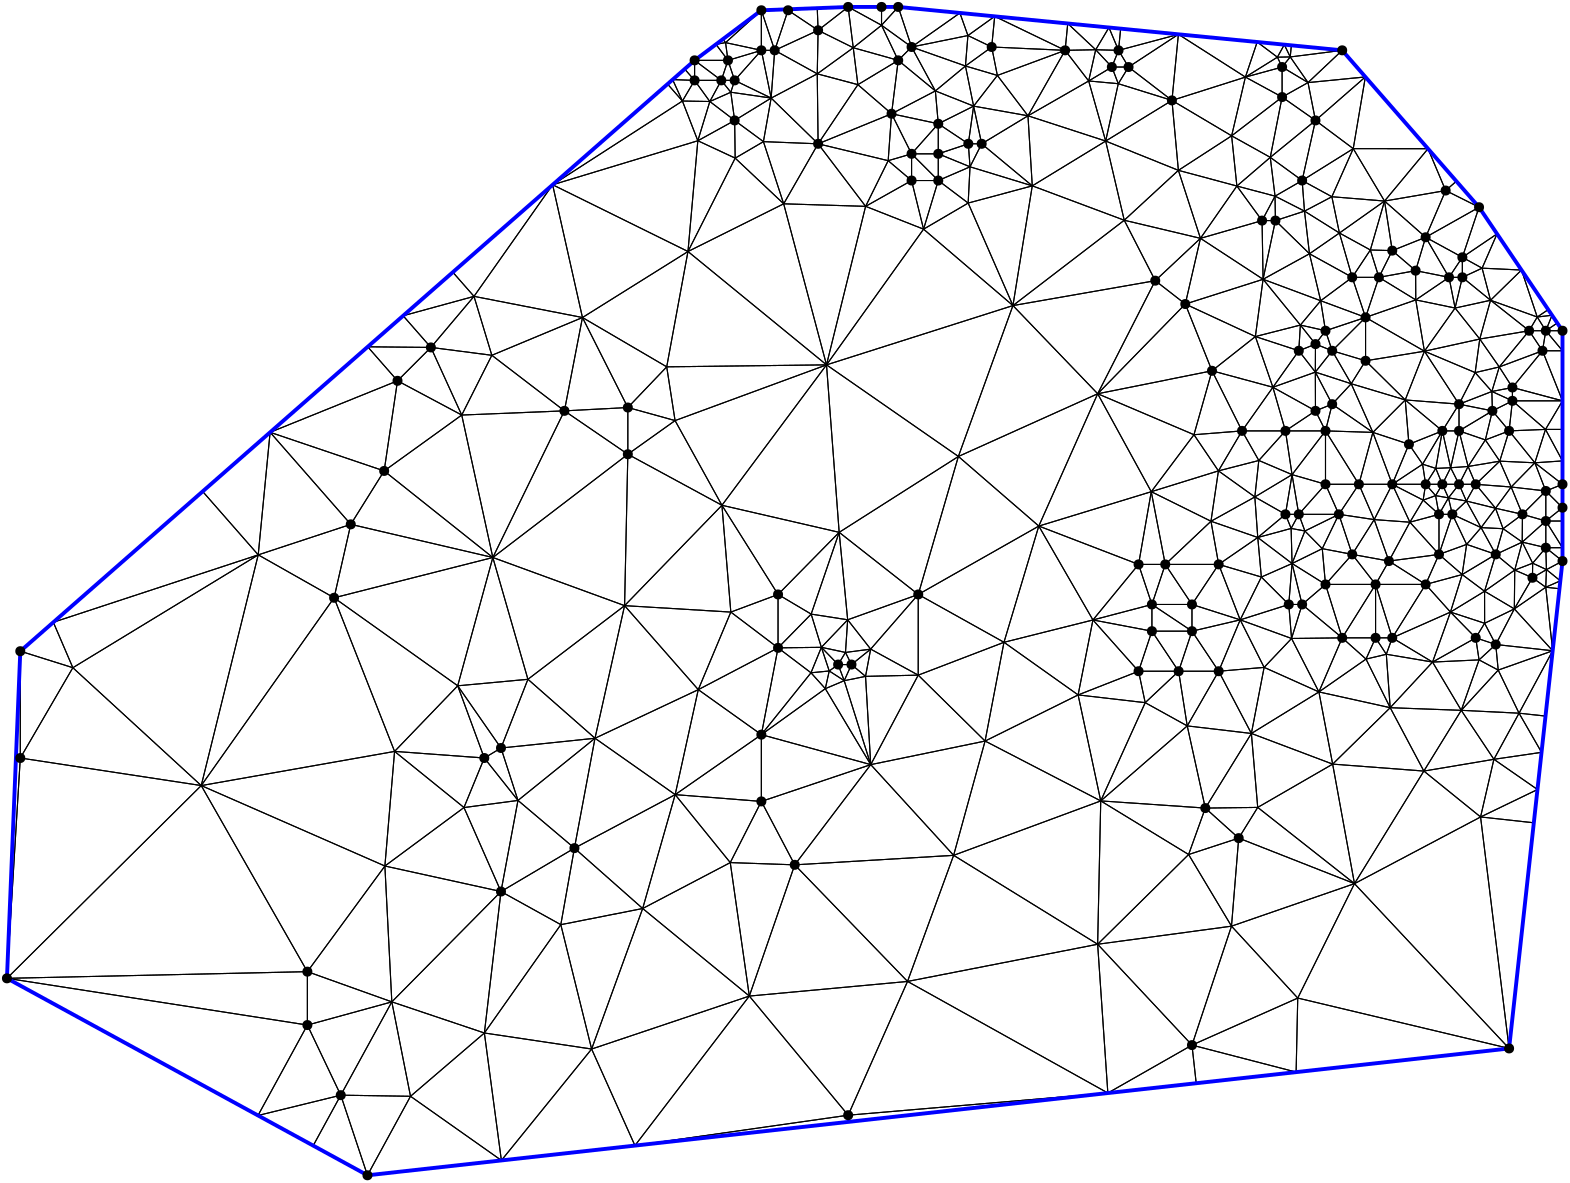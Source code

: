 <?xml version="1.0"?>
<!DOCTYPE ipe SYSTEM "ipe.dtd">
<ipe version="70218" creator="Ipe 7.2.24">
<info created="D:20221020151441" modified="D:20221020151441"/>
<ipestyle name="basic">
<symbol name="mark/disk(sx)" transformations="translations">
<path fill="sym-stroke">
0.6 0 0 0.6 0 0 e
</path>
</symbol>
<anglesize name="22.5 deg" value="22.5"/>
<anglesize name="30 deg" value="30"/>
<anglesize name="45 deg" value="45"/>
<anglesize name="60 deg" value="60"/>
<anglesize name="90 deg" value="90"/>
<arrowsize name="large" value="10"/>
<arrowsize name="small" value="5"/>
<arrowsize name="tiny" value="3"/>
<color name="blue" value="0 0 1"/>
<color name="gray" value="0.745"/>
<color name="green" value="0 1 0"/>
<color name="red" value="1 0 0"/>
<color name="pink" value="1 0.753 0.796"/>
<pen name="heavier" value="0.8"/>
<pen name="fat" value="1.4"/>
<pen name="ultrafat" value="2"/>
<gridsize name="16 pts (~6 mm)" value="16"/>
<gridsize name="32 pts (~12 mm)" value="32"/>
<gridsize name="4 pts" value="4"/>
<gridsize name="8 pts (~3 mm)" value="8"/>
<opacity name="10%" value="0.1"/>
<opacity name="25%" value="0.25"/>
<opacity name="50%" value="0.5"/>
<opacity name="75%" value="0.75"/>
<symbolsize name="large" value="5"/>
<symbolsize name="small" value="2"/>
<symbolsize name="tiny" value="1.1"/>
<textsize name="huge" value="\huge"/>
<textsize name="large" value="\large"/>
<textsize name="small" value="\small"/>
<textsize name="tiny" value="	iny"/>
<tiling name="falling" angle="-60" step="4" width="1"/>
<tiling name="rising" angle="30" step="4" width="1"/>
</ipestyle>
<page>
<layer name="hull"/>
<layer name="constraints"/>
<layer name="triangulation"/>
<layer name="obtuse"/>
<layer name="blub"/>
<layer name="problems"/>
<view layers="hull constraints triangulation obtuse blub" active="triangulation"/>
<path layer="triangulation" stroke="black">
275.571 673.373 m 
277.974 666.163 l 
</path>
<path layer="triangulation" stroke="black">
277.974 666.163 m 
287.588 676.979 l 
</path>
<path layer="triangulation" stroke="black">
287.588 676.979 m 
275.571 673.373 l 
</path>
<path layer="triangulation" stroke="black">
305.517 474.023 m 
293.597 481.099 l 
</path>
<path layer="triangulation" stroke="black">
293.597 481.099 m 
293.597 461.871 l 
</path>
<path layer="triangulation" stroke="black">
293.597 461.871 m 
305.517 474.023 l 
</path>
<path layer="triangulation" stroke="black">
468.206 594.56 m 
488.942 586.837 l 
</path>
<path layer="triangulation" stroke="black">
488.942 586.837 m 
484.912 603.749 l 
</path>
<path layer="triangulation" stroke="black">
484.912 603.749 m 
468.206 594.56 l 
</path>
<path layer="triangulation" stroke="black">
223.185 580.792 m 
184.136 588.412 l 
</path>
<path layer="triangulation" stroke="black">
184.136 588.412 m 
190.56 567.197 l 
</path>
<path layer="triangulation" stroke="black">
190.56 567.197 m 
223.185 580.792 l 
</path>
<path layer="triangulation" stroke="black">
256.525 543.691 m 
253.517 563.039 l 
</path>
<path layer="triangulation" stroke="black">
253.517 563.039 m 
239.519 548.395 l 
</path>
<path layer="triangulation" stroke="black">
239.519 548.395 m 
256.525 543.691 l 
</path>
<path layer="triangulation" stroke="black">
423.382 491.914 m 
428.189 477.494 l 
</path>
<path layer="triangulation" stroke="black">
428.189 477.494 m 
432.996 491.914 l 
</path>
<path layer="triangulation" stroke="black">
432.996 491.914 m 
423.382 491.914 l 
</path>
<path layer="triangulation" stroke="black">
362.094 643.33 m 
351.279 639.725 l 
</path>
<path layer="triangulation" stroke="black">
351.279 639.725 m 
362.706 635.048 l 
</path>
<path layer="triangulation" stroke="black">
362.706 635.048 m 
362.094 643.33 l 
</path>
<path layer="triangulation" stroke="black">
492.97 624.276 m 
482.266 630.112 l 
</path>
<path layer="triangulation" stroke="black">
482.266 630.112 m 
483.117 619.092 l 
</path>
<path layer="triangulation" stroke="black">
483.117 619.092 m 
492.97 624.276 l 
</path>
<path layer="triangulation" stroke="black">
345.98 612.596 m 
351.279 630.112 l 
</path>
<path layer="triangulation" stroke="black">
351.279 630.112 m 
341.665 630.112 l 
</path>
<path layer="triangulation" stroke="black">
341.665 630.112 m 
345.98 612.596 l 
</path>
<path layer="triangulation" stroke="black">
509.906 595.262 m 
500.292 595.262 l 
</path>
<path layer="triangulation" stroke="black">
500.292 595.262 m 
505.099 580.841 l 
</path>
<path layer="triangulation" stroke="black">
505.099 580.841 m 
509.906 595.262 l 
</path>
<path layer="triangulation" stroke="black">
566.046 528.494 m 
569.991 518.352 l 
</path>
<path layer="triangulation" stroke="black">
569.991 518.352 m 
576 520.755 l 
</path>
<path layer="triangulation" stroke="black">
576 520.755 m 
566.046 528.494 l 
</path>
<path layer="triangulation" stroke="black">
514.712 520.755 m 
507.734 539.442 l 
</path>
<path layer="triangulation" stroke="black">
507.734 539.442 m 
502.695 520.755 l 
</path>
<path layer="triangulation" stroke="black">
502.695 520.755 m 
514.712 520.755 l 
</path>
<path layer="triangulation" stroke="black">
322.338 664.618 m 
334.455 654.146 l 
</path>
<path layer="triangulation" stroke="black">
334.455 654.146 m 
336.858 673.373 l 
</path>
<path layer="triangulation" stroke="black">
336.858 673.373 m 
322.338 664.618 l 
</path>
<path layer="triangulation" stroke="black">
487.023 561.139 m 
493.082 568.824 l 
</path>
<path layer="triangulation" stroke="black">
493.082 568.824 m 
487.073 571.227 l 
</path>
<path layer="triangulation" stroke="black">
487.073 571.227 m 
487.023 561.139 l 
</path>
<path layer="triangulation" stroke="black">
318.66 471.974 m 
344.069 481.099 l 
</path>
<path layer="triangulation" stroke="black">
344.069 481.099 m 
315.602 503.46 l 
</path>
<path layer="triangulation" stroke="black">
315.602 503.46 m 
318.66 471.974 l 
</path>
<path layer="triangulation" stroke="black">
239.519 531.571 m 
239.519 548.395 l 
</path>
<path layer="triangulation" stroke="black">
239.519 548.395 m 
216.687 547.193 l 
</path>
<path layer="triangulation" stroke="black">
216.687 547.193 m 
239.519 531.571 l 
</path>
<path layer="triangulation" stroke="black">
452.133 525.588 m 
466.668 529.334 l 
</path>
<path layer="triangulation" stroke="black">
466.668 529.334 m 
460.635 539.983 l 
</path>
<path layer="triangulation" stroke="black">
460.635 539.983 m 
452.133 525.588 l 
</path>
<path layer="triangulation" stroke="black">
154.557 334.427 m 
124.155 326.077 l 
</path>
<path layer="triangulation" stroke="black">
124.155 326.077 m 
136.172 300.841 l 
</path>
<path layer="triangulation" stroke="black">
136.172 300.841 m 
154.557 334.427 l 
</path>
<path layer="triangulation" stroke="black">
437.803 453.459 m 
423.382 453.459 l 
</path>
<path layer="triangulation" stroke="black">
423.382 453.459 m 
425.773 442.137 l 
</path>
<path layer="triangulation" stroke="black">
425.773 442.137 m 
437.803 453.459 l 
</path>
<path layer="triangulation" stroke="black">
466.296 501.602 m 
452.223 491.914 l 
</path>
<path layer="triangulation" stroke="black">
452.223 491.914 m 
467.586 487.368 l 
</path>
<path layer="triangulation" stroke="black">
467.586 487.368 m 
466.296 501.602 l 
</path>
<path layer="triangulation" stroke="black">
411.542 644.319 m 
437.718 633.777 l 
</path>
<path layer="triangulation" stroke="black">
437.718 633.777 m 
435.399 658.953 l 
</path>
<path layer="triangulation" stroke="black">
435.399 658.953 m 
411.542 644.319 l 
</path>
<path layer="triangulation" stroke="black">
525.826 515.052 m 
526.73 520.755 l 
</path>
<path layer="triangulation" stroke="black">
526.73 520.755 m 
514.712 520.755 l 
</path>
<path layer="triangulation" stroke="black">
514.712 520.755 m 
525.826 515.052 l 
</path>
<path layer="triangulation" stroke="black">
505.099 580.841 m 
523.176 587.132 l 
</path>
<path layer="triangulation" stroke="black">
523.176 587.132 m 
509.906 595.262 l 
</path>
<path layer="triangulation" stroke="black">
509.906 595.262 m 
505.099 580.841 l 
</path>
<path layer="triangulation" stroke="black">
227.698 429.333 m 
193.854 425.82 l 
</path>
<path layer="triangulation" stroke="black">
193.854 425.82 m 
199.973 406.948 l 
</path>
<path layer="triangulation" stroke="black">
199.973 406.948 m 
227.698 429.333 l 
</path>
<path layer="triangulation" stroke="black">
311.041 563.753 m 
256.525 543.691 l 
</path>
<path layer="triangulation" stroke="black">
256.525 543.691 m 
273.393 513.2 l 
</path>
<path layer="triangulation" stroke="black">
273.393 513.2 m 
311.041 563.753 l 
</path>
<path layer="triangulation" stroke="black">
178.275 448.219 m 
190.917 494.401 l 
</path>
<path layer="triangulation" stroke="black">
190.917 494.401 m 
133.768 479.897 l 
</path>
<path layer="triangulation" stroke="black">
133.768 479.897 m 
178.275 448.219 l 
</path>
<path layer="triangulation" stroke="black">
276.391 384.567 m 
256.56 409.033 l 
</path>
<path layer="triangulation" stroke="black">
256.56 409.033 m 
244.863 368.04 l 
</path>
<path layer="triangulation" stroke="black">
244.863 368.04 m 
276.391 384.567 l 
</path>
<path layer="triangulation" stroke="black">
330.85 686.011 m 
341.665 678.18 l 
</path>
<path layer="triangulation" stroke="black">
341.665 678.18 m 
336.858 692.601 l 
</path>
<path layer="triangulation" stroke="black">
336.858 692.601 m 
330.85 686.011 l 
</path>
<path layer="triangulation" stroke="black">
85.9418 412.294 m 
16 342.901 l 
</path>
<path layer="triangulation" stroke="black">
16 342.901 m 
124.155 345.305 l 
</path>
<path layer="triangulation" stroke="black">
124.155 345.305 m 
85.9418 412.294 l 
</path>
<path layer="triangulation" stroke="black">
292.395 676.979 m 
308.017 684.189 l 
</path>
<path layer="triangulation" stroke="black">
308.017 684.189 m 
297.202 691.399 l 
</path>
<path layer="triangulation" stroke="black">
297.202 691.399 m 
292.395 676.979 l 
</path>
<path layer="triangulation" stroke="black">
307.71 668.523 m 
322.338 664.618 l 
</path>
<path layer="triangulation" stroke="black">
322.338 664.618 m 
320.67 677.916 l 
</path>
<path layer="triangulation" stroke="black">
320.67 677.916 m 
307.71 668.523 l 
</path>
<path layer="triangulation" stroke="black">
320.67 677.916 m 
322.338 664.618 l 
</path>
<path layer="triangulation" stroke="black">
322.338 664.618 m 
336.858 673.373 l 
</path>
<path layer="triangulation" stroke="black">
336.858 673.373 m 
320.67 677.916 l 
</path>
<path layer="triangulation" stroke="black">
484.383 665.374 m 
475.056 670.97 l 
</path>
<path layer="triangulation" stroke="black">
475.056 670.97 m 
475.056 660.155 l 
</path>
<path layer="triangulation" stroke="black">
475.056 660.155 m 
484.383 665.374 l 
</path>
<path layer="triangulation" stroke="black">
405.422 665.947 m 
413.768 670.97 l 
</path>
<path layer="triangulation" stroke="black">
413.768 670.97 m 
407.95 677.195 l 
</path>
<path layer="triangulation" stroke="black">
407.95 677.195 m 
405.422 665.947 l 
</path>
<path layer="triangulation" stroke="black">
362.038 621.999 m 
378.158 585.098 l 
</path>
<path layer="triangulation" stroke="black">
378.158 585.098 m 
385.119 628.196 l 
</path>
<path layer="triangulation" stroke="black">
385.119 628.196 m 
362.038 621.999 l 
</path>
<path layer="triangulation" stroke="black">
468.206 594.56 m 
445.659 609.298 l 
</path>
<path layer="triangulation" stroke="black">
445.659 609.298 m 
440.206 585.648 l 
</path>
<path layer="triangulation" stroke="black">
440.206 585.648 m 
468.206 594.56 l 
</path>
<path layer="triangulation" stroke="black">
468.206 594.56 m 
484.912 603.749 l 
</path>
<path layer="triangulation" stroke="black">
484.912 603.749 m 
472.652 615.691 l 
</path>
<path layer="triangulation" stroke="black">
472.652 615.691 m 
468.206 594.56 l 
</path>
<path layer="triangulation" stroke="black">
487.073 547.193 m 
490.678 539.983 l 
</path>
<path layer="triangulation" stroke="black">
490.678 539.983 m 
493.082 549.597 l 
</path>
<path layer="triangulation" stroke="black">
493.082 549.597 m 
487.073 547.193 l 
</path>
<path layer="triangulation" stroke="black">
553.239 563 m 
550.568 554.169 l 
</path>
<path layer="triangulation" stroke="black">
550.568 554.169 m 
557.974 555.605 l 
</path>
<path layer="triangulation" stroke="black">
557.974 555.605 m 
553.239 563 l 
</path>
<path layer="triangulation" stroke="black">
523.176 587.132 m 
537.333 584.204 l 
</path>
<path layer="triangulation" stroke="black">
537.333 584.204 m 
535.142 595.262 l 
</path>
<path layer="triangulation" stroke="black">
535.142 595.262 m 
523.176 587.132 l 
</path>
<path layer="triangulation" stroke="black">
526.293 568.666 m 
505.099 580.841 l 
</path>
<path layer="triangulation" stroke="black">
505.099 580.841 m 
505.099 565.219 l 
</path>
<path layer="triangulation" stroke="black">
505.099 565.219 m 
526.293 568.666 l 
</path>
<path layer="triangulation" stroke="black">
490.678 576.034 m 
487.073 571.227 l 
</path>
<path layer="triangulation" stroke="black">
487.073 571.227 m 
493.082 568.824 l 
</path>
<path layer="triangulation" stroke="black">
493.082 568.824 m 
490.678 576.034 l 
</path>
<path layer="triangulation" stroke="black">
493.082 568.824 m 
505.099 580.841 l 
</path>
<path layer="triangulation" stroke="black">
505.099 580.841 m 
490.678 576.034 l 
</path>
<path layer="triangulation" stroke="black">
490.678 576.034 m 
493.082 568.824 l 
</path>
<path layer="triangulation" stroke="black">
493.082 568.824 m 
487.023 561.139 l 
</path>
<path layer="triangulation" stroke="black">
487.023 561.139 m 
499.935 556.955 l 
</path>
<path layer="triangulation" stroke="black">
499.935 556.955 m 
493.082 568.824 l 
</path>
<path layer="triangulation" stroke="black">
568.79 568.824 m 
569.991 576.034 l 
</path>
<path layer="triangulation" stroke="black">
569.991 576.034 m 
563.983 576.034 l 
</path>
<path layer="triangulation" stroke="black">
563.983 576.034 m 
568.79 568.824 l 
</path>
<path layer="triangulation" stroke="black">
557.974 555.605 m 
557.974 550.798 l 
</path>
<path layer="triangulation" stroke="black">
557.974 550.798 m 
576 550.798 l 
</path>
<path layer="triangulation" stroke="black">
576 550.798 m 
557.974 555.605 l 
</path>
<path layer="triangulation" stroke="black">
547.056 598.564 m 
552.436 610.909 l 
</path>
<path layer="triangulation" stroke="black">
552.436 610.909 m 
539.948 602.472 l 
</path>
<path layer="triangulation" stroke="black">
539.948 602.472 m 
547.056 598.564 l 
</path>
<path layer="triangulation" stroke="black">
553.239 563 m 
568.79 568.824 l 
</path>
<path layer="triangulation" stroke="black">
568.79 568.824 m 
563.983 576.034 l 
</path>
<path layer="triangulation" stroke="black">
563.983 576.034 m 
553.239 563 l 
</path>
<path layer="triangulation" stroke="black">
576 568.824 m 
569.991 576.034 l 
</path>
<path layer="triangulation" stroke="black">
569.991 576.034 m 
568.79 568.824 l 
</path>
<path layer="triangulation" stroke="black">
568.79 568.824 m 
576 568.824 l 
</path>
<path layer="triangulation" stroke="black">
569.88 540.514 m 
557.974 550.798 l 
</path>
<path layer="triangulation" stroke="black">
557.974 550.798 m 
556.773 539.983 l 
</path>
<path layer="triangulation" stroke="black">
556.773 539.983 m 
569.88 540.514 l 
</path>
<path layer="triangulation" stroke="black">
531.536 495.519 m 
513.511 493.116 l 
</path>
<path layer="triangulation" stroke="black">
513.511 493.116 m 
526.73 484.704 l 
</path>
<path layer="triangulation" stroke="black">
526.73 484.704 m 
531.536 495.519 l 
</path>
<path layer="triangulation" stroke="black">
538.747 539.983 m 
538.747 549.597 l 
</path>
<path layer="triangulation" stroke="black">
538.747 549.597 m 
532.738 539.983 l 
</path>
<path layer="triangulation" stroke="black">
532.738 539.983 m 
538.747 539.983 l 
</path>
<path layer="triangulation" stroke="black">
478.46 465.246 m 
482.266 477.494 l 
</path>
<path layer="triangulation" stroke="black">
482.266 477.494 m 
477.459 477.494 l 
</path>
<path layer="triangulation" stroke="black">
477.459 477.494 m 
478.46 465.246 l 
</path>
<path layer="triangulation" stroke="black">
514.712 520.755 m 
526.73 520.755 l 
</path>
<path layer="triangulation" stroke="black">
526.73 520.755 m 
525.63 527.996 l 
</path>
<path layer="triangulation" stroke="black">
525.63 527.996 m 
514.712 520.755 l 
</path>
<path layer="triangulation" stroke="black">
534.947 515.873 m 
530.318 516.68 l 
</path>
<path layer="triangulation" stroke="black">
530.318 516.68 m 
531.536 509.94 l 
</path>
<path layer="triangulation" stroke="black">
531.536 509.94 m 
534.947 515.873 l 
</path>
<path layer="triangulation" stroke="black">
476.258 539.983 m 
478.642 524.231 l 
</path>
<path layer="triangulation" stroke="black">
478.642 524.231 m 
490.678 539.983 l 
</path>
<path layer="triangulation" stroke="black">
490.678 539.983 m 
476.258 539.983 l 
</path>
<path layer="triangulation" stroke="black">
508.209 508.044 m 
500.292 495.519 l 
</path>
<path layer="triangulation" stroke="black">
500.292 495.519 m 
513.511 493.116 l 
</path>
<path layer="triangulation" stroke="black">
513.511 493.116 m 
508.209 508.044 l 
</path>
<path layer="triangulation" stroke="black">
539.877 488.266 m 
526.73 484.704 l 
</path>
<path layer="triangulation" stroke="black">
526.73 484.704 m 
535.663 474.751 l 
</path>
<path layer="triangulation" stroke="black">
535.663 474.751 m 
539.877 488.266 l 
</path>
<path layer="triangulation" stroke="black">
374.931 463.88 m 
368.127 428.323 l 
</path>
<path layer="triangulation" stroke="black">
368.127 428.323 m 
401.618 444.931 l 
</path>
<path layer="triangulation" stroke="black">
401.618 444.931 m 
374.931 463.88 l 
</path>
<path layer="triangulation" stroke="black">
546.683 505.16 m 
536.343 509.94 l 
</path>
<path layer="triangulation" stroke="black">
536.343 509.94 m 
541.483 499.116 l 
</path>
<path layer="triangulation" stroke="black">
541.483 499.116 m 
546.683 505.16 l 
</path>
<path layer="triangulation" stroke="black">
531.536 509.94 m 
521.058 507.111 l 
</path>
<path layer="triangulation" stroke="black">
521.058 507.111 m 
531.536 495.519 l 
</path>
<path layer="triangulation" stroke="black">
531.536 495.519 m 
531.536 509.94 l 
</path>
<path layer="triangulation" stroke="black">
558.806 489.873 m 
561.497 499.942 l 
</path>
<path layer="triangulation" stroke="black">
561.497 499.942 m 
551.966 495.519 l 
</path>
<path layer="triangulation" stroke="black">
551.966 495.519 m 
558.806 489.873 l 
</path>
<path layer="triangulation" stroke="black">
508.704 465.476 m 
508.704 484.704 l 
</path>
<path layer="triangulation" stroke="black">
508.704 484.704 m 
496.687 465.476 l 
</path>
<path layer="triangulation" stroke="black">
496.687 465.476 m 
508.704 465.476 l 
</path>
<path layer="triangulation" stroke="black">
529.216 456.757 m 
535.663 474.751 l 
</path>
<path layer="triangulation" stroke="black">
535.663 474.751 m 
514.712 465.476 l 
</path>
<path layer="triangulation" stroke="black">
514.712 465.476 m 
529.216 456.757 l 
</path>
<path layer="triangulation" stroke="black">
199.973 406.948 m 
193.854 374.146 l 
</path>
<path layer="triangulation" stroke="black">
193.854 374.146 m 
220.292 389.768 l 
</path>
<path layer="triangulation" stroke="black">
220.292 389.768 m 
199.973 406.948 l 
</path>
<path layer="triangulation" stroke="black">
124.155 326.077 m 
124.155 345.305 l 
</path>
<path layer="triangulation" stroke="black">
124.155 345.305 m 
16 342.901 l 
</path>
<path layer="triangulation" stroke="black">
16 342.901 m 
124.155 326.077 l 
</path>
<path layer="triangulation" stroke="black">
124.155 326.077 m 
154.557 334.427 l 
</path>
<path layer="triangulation" stroke="black">
154.557 334.427 m 
124.155 345.305 l 
</path>
<path layer="triangulation" stroke="black">
124.155 345.305 m 
124.155 326.077 l 
</path>
<path layer="triangulation" stroke="black">
85.9418 412.294 m 
20.8069 422.215 l 
</path>
<path layer="triangulation" stroke="black">
20.8069 422.215 m 
16 342.901 l 
</path>
<path layer="triangulation" stroke="black">
16 342.901 m 
85.9418 412.294 l 
</path>
<path layer="triangulation" stroke="black">
19.2399 422.279 m 
16 342.901 l 
</path>
<path layer="triangulation" stroke="black">
16 342.901 m 
20.8069 422.215 l 
</path>
<path layer="triangulation" stroke="black">
20.8069 422.215 m 
19.2399 422.279 l 
</path>
<path layer="triangulation" stroke="black">
199.973 406.948 m 
193.854 425.82 l 
</path>
<path layer="triangulation" stroke="black">
193.854 425.82 m 
187.845 422.215 l 
</path>
<path layer="triangulation" stroke="black">
187.845 422.215 m 
199.973 406.948 l 
</path>
<path layer="triangulation" stroke="black">
190.917 494.401 m 
203.55 450.558 l 
</path>
<path layer="triangulation" stroke="black">
203.55 450.558 m 
238.351 477.068 l 
</path>
<path layer="triangulation" stroke="black">
238.351 477.068 m 
190.917 494.401 l 
</path>
<path layer="triangulation" stroke="black">
193.854 425.82 m 
178.275 448.219 l 
</path>
<path layer="triangulation" stroke="black">
178.275 448.219 m 
187.845 422.215 l 
</path>
<path layer="triangulation" stroke="black">
187.845 422.215 m 
193.854 425.82 l 
</path>
<path layer="triangulation" stroke="black">
152.059 383.333 m 
124.155 345.305 l 
</path>
<path layer="triangulation" stroke="black">
124.155 345.305 m 
154.557 334.427 l 
</path>
<path layer="triangulation" stroke="black">
154.557 334.427 m 
152.059 383.333 l 
</path>
<path layer="triangulation" stroke="black">
161.283 300.436 m 
154.557 334.427 l 
</path>
<path layer="triangulation" stroke="black">
154.557 334.427 m 
136.172 300.841 l 
</path>
<path layer="triangulation" stroke="black">
136.172 300.841 m 
161.283 300.436 l 
</path>
<path layer="triangulation" stroke="black">
215.391 362.223 m 
220.292 389.768 l 
</path>
<path layer="triangulation" stroke="black">
220.292 389.768 m 
193.854 374.146 l 
</path>
<path layer="triangulation" stroke="black">
193.854 374.146 m 
215.391 362.223 l 
</path>
<path layer="triangulation" stroke="black">
425.773 442.137 m 
401.618 444.931 l 
</path>
<path layer="triangulation" stroke="black">
401.618 444.931 m 
409.766 406.772 l 
</path>
<path layer="triangulation" stroke="black">
409.766 406.772 m 
425.773 442.137 l 
</path>
<path layer="triangulation" stroke="black">
187.873 323.221 m 
154.557 334.427 l 
</path>
<path layer="triangulation" stroke="black">
154.557 334.427 m 
161.283 300.436 l 
</path>
<path layer="triangulation" stroke="black">
161.283 300.436 m 
187.873 323.221 l 
</path>
<path layer="triangulation" stroke="black">
412.324 301.615 m 
318.833 293.631 l 
</path>
<path layer="triangulation" stroke="black">
318.833 293.631 m 
319.096 291.257 l 
</path>
<path layer="triangulation" stroke="black">
319.096 291.257 m 
412.324 301.615 l 
</path>
<path layer="triangulation" stroke="black">
558.66 475.895 m 
547.964 470.723 l 
</path>
<path layer="triangulation" stroke="black">
547.964 470.723 m 
551.966 463.073 l 
</path>
<path layer="triangulation" stroke="black">
551.966 463.073 m 
558.66 475.895 l 
</path>
<path layer="triangulation" stroke="black">
326.938 461.42 m 
344.057 452.049 l 
</path>
<path layer="triangulation" stroke="black">
344.057 452.049 m 
344.069 481.099 l 
</path>
<path layer="triangulation" stroke="black">
344.069 481.099 m 
326.938 461.42 l 
</path>
<path layer="triangulation" stroke="black">
220.292 389.768 m 
227.698 429.333 l 
</path>
<path layer="triangulation" stroke="black">
227.698 429.333 m 
199.973 406.948 l 
</path>
<path layer="triangulation" stroke="black">
199.973 406.948 m 
220.292 389.768 l 
</path>
<path layer="triangulation" stroke="black">
299.605 383.76 m 
356.803 387.184 l 
</path>
<path layer="triangulation" stroke="black">
356.803 387.184 m 
326.966 419.837 l 
</path>
<path layer="triangulation" stroke="black">
326.966 419.837 m 
299.605 383.76 l 
</path>
<path layer="triangulation" stroke="black">
264.877 446.826 m 
293.597 461.871 l 
</path>
<path layer="triangulation" stroke="black">
293.597 461.871 m 
276.595 474.751 l 
</path>
<path layer="triangulation" stroke="black">
276.595 474.751 m 
264.877 446.826 l 
</path>
<path layer="triangulation" stroke="black">
215.391 362.223 m 
244.863 368.04 l 
</path>
<path layer="triangulation" stroke="black">
244.863 368.04 m 
220.292 389.768 l 
</path>
<path layer="triangulation" stroke="black">
220.292 389.768 m 
215.391 362.223 l 
</path>
<path layer="triangulation" stroke="black">
264.877 446.826 m 
238.351 477.068 l 
</path>
<path layer="triangulation" stroke="black">
238.351 477.068 m 
227.698 429.333 l 
</path>
<path layer="triangulation" stroke="black">
227.698 429.333 m 
264.877 446.826 l 
</path>
<path layer="triangulation" stroke="black">
180.527 404.394 m 
199.973 406.948 l 
</path>
<path layer="triangulation" stroke="black">
199.973 406.948 m 
187.845 422.215 l 
</path>
<path layer="triangulation" stroke="black">
187.845 422.215 m 
180.527 404.394 l 
</path>
<path layer="triangulation" stroke="black">
238.351 477.068 m 
276.595 474.751 l 
</path>
<path layer="triangulation" stroke="black">
276.595 474.751 m 
273.393 513.2 l 
</path>
<path layer="triangulation" stroke="black">
273.393 513.2 m 
238.351 477.068 l 
</path>
<path layer="triangulation" stroke="black">
437.803 453.459 m 
428.189 467.88 l 
</path>
<path layer="triangulation" stroke="black">
428.189 467.88 m 
423.382 453.459 l 
</path>
<path layer="triangulation" stroke="black">
423.382 453.459 m 
437.803 453.459 l 
</path>
<path layer="triangulation" stroke="black">
428.189 467.88 m 
428.189 477.494 l 
</path>
<path layer="triangulation" stroke="black">
428.189 477.494 m 
406.954 471.915 l 
</path>
<path layer="triangulation" stroke="black">
406.954 471.915 m 
428.189 467.88 l 
</path>
<path layer="triangulation" stroke="black">
442.609 467.88 m 
428.189 467.88 l 
</path>
<path layer="triangulation" stroke="black">
428.189 467.88 m 
437.803 453.459 l 
</path>
<path layer="triangulation" stroke="black">
437.803 453.459 m 
442.609 467.88 l 
</path>
<path layer="triangulation" stroke="black">
428.189 477.494 m 
423.382 491.914 l 
</path>
<path layer="triangulation" stroke="black">
423.382 491.914 m 
406.954 471.915 l 
</path>
<path layer="triangulation" stroke="black">
406.954 471.915 m 
428.189 477.494 l 
</path>
<path layer="triangulation" stroke="black">
496.687 465.476 m 
490.678 484.704 l 
</path>
<path layer="triangulation" stroke="black">
490.678 484.704 m 
482.266 477.494 l 
</path>
<path layer="triangulation" stroke="black">
482.266 477.494 m 
496.687 465.476 l 
</path>
<path layer="triangulation" stroke="black">
442.609 467.88 m 
428.189 477.494 l 
</path>
<path layer="triangulation" stroke="black">
428.189 477.494 m 
428.189 467.88 l 
</path>
<path layer="triangulation" stroke="black">
428.189 467.88 m 
442.609 467.88 l 
</path>
<path layer="triangulation" stroke="black">
442.609 467.88 m 
442.609 477.494 l 
</path>
<path layer="triangulation" stroke="black">
442.609 477.494 m 
428.189 477.494 l 
</path>
<path layer="triangulation" stroke="black">
428.189 477.494 m 
442.609 467.88 l 
</path>
<path layer="triangulation" stroke="black">
481.064 509.94 m 
495.485 509.94 l 
</path>
<path layer="triangulation" stroke="black">
495.485 509.94 m 
490.678 520.755 l 
</path>
<path layer="triangulation" stroke="black">
490.678 520.755 m 
481.064 509.94 l 
</path>
<path layer="triangulation" stroke="black">
489.516 497.584 m 
478.639 492.237 l 
</path>
<path layer="triangulation" stroke="black">
478.639 492.237 m 
490.678 484.704 l 
</path>
<path layer="triangulation" stroke="black">
490.678 484.704 m 
489.516 497.584 l 
</path>
<path layer="triangulation" stroke="black">
483.26 503.939 m 
489.516 497.584 l 
</path>
<path layer="triangulation" stroke="black">
489.516 497.584 m 
495.485 509.94 l 
</path>
<path layer="triangulation" stroke="black">
495.485 509.94 m 
483.26 503.939 l 
</path>
<path layer="triangulation" stroke="black">
442.609 477.494 m 
432.996 491.914 l 
</path>
<path layer="triangulation" stroke="black">
432.996 491.914 m 
428.189 477.494 l 
</path>
<path layer="triangulation" stroke="black">
428.189 477.494 m 
442.609 477.494 l 
</path>
<path layer="triangulation" stroke="black">
432.996 491.914 m 
452.223 491.914 l 
</path>
<path layer="triangulation" stroke="black">
452.223 491.914 m 
449.449 507.453 l 
</path>
<path layer="triangulation" stroke="black">
449.449 507.453 m 
432.996 491.914 l 
</path>
<path layer="triangulation" stroke="black">
427.952 518.091 m 
423.382 491.914 l 
</path>
<path layer="triangulation" stroke="black">
423.382 491.914 m 
432.996 491.914 l 
</path>
<path layer="triangulation" stroke="black">
432.996 491.914 m 
427.952 518.091 l 
</path>
<path layer="triangulation" stroke="black">
487.023 561.139 m 
471.742 555.684 l 
</path>
<path layer="triangulation" stroke="black">
471.742 555.684 m 
487.073 547.193 l 
</path>
<path layer="triangulation" stroke="black">
487.073 547.193 m 
487.023 561.139 l 
</path>
<path layer="triangulation" stroke="black">
326.938 461.42 m 
320.034 455.863 l 
</path>
<path layer="triangulation" stroke="black">
320.034 455.863 m 
325.095 451.606 l 
</path>
<path layer="triangulation" stroke="black">
325.095 451.606 m 
326.938 461.42 l 
</path>
<path layer="triangulation" stroke="black">
387.465 505.719 m 
423.382 491.914 l 
</path>
<path layer="triangulation" stroke="black">
423.382 491.914 m 
427.952 518.091 l 
</path>
<path layer="triangulation" stroke="black">
427.952 518.091 m 
387.465 505.719 l 
</path>
<path layer="triangulation" stroke="black">
287.588 406.592 m 
326.966 419.837 l 
</path>
<path layer="triangulation" stroke="black">
326.966 419.837 m 
287.588 430.627 l 
</path>
<path layer="triangulation" stroke="black">
287.588 430.627 m 
287.588 406.592 l 
</path>
<path layer="triangulation" stroke="black">
406.954 471.915 m 
423.382 453.459 l 
</path>
<path layer="triangulation" stroke="black">
423.382 453.459 m 
428.189 467.88 l 
</path>
<path layer="triangulation" stroke="black">
428.189 467.88 m 
406.954 471.915 l 
</path>
<path layer="triangulation" stroke="black">
309.194 462.067 m 
305.454 452.895 l 
</path>
<path layer="triangulation" stroke="black">
305.454 452.895 m 
312.023 453.549 l 
</path>
<path layer="triangulation" stroke="black">
312.023 453.549 m 
309.194 462.067 l 
</path>
<path layer="triangulation" stroke="black">
317.416 450.057 m 
326.966 419.837 l 
</path>
<path layer="triangulation" stroke="black">
326.966 419.837 m 
325.095 451.606 l 
</path>
<path layer="triangulation" stroke="black">
325.095 451.606 m 
317.416 450.057 l 
</path>
<path layer="triangulation" stroke="black">
216.687 547.193 m 
239.519 548.395 l 
</path>
<path layer="triangulation" stroke="black">
239.519 548.395 m 
223.185 580.792 l 
</path>
<path layer="triangulation" stroke="black">
223.185 580.792 m 
216.687 547.193 l 
</path>
<path layer="triangulation" stroke="black">
238.351 477.068 m 
203.55 450.558 l 
</path>
<path layer="triangulation" stroke="black">
203.55 450.558 m 
227.698 429.333 l 
</path>
<path layer="triangulation" stroke="black">
227.698 429.333 m 
238.351 477.068 l 
</path>
<path layer="triangulation" stroke="black">
318.66 471.974 m 
309.194 462.067 l 
</path>
<path layer="triangulation" stroke="black">
309.194 462.067 m 
317.872 460.222 l 
</path>
<path layer="triangulation" stroke="black">
317.872 460.222 m 
318.66 471.974 l 
</path>
<path layer="triangulation" stroke="black">
178.275 448.219 m 
133.768 479.897 l 
</path>
<path layer="triangulation" stroke="black">
133.768 479.897 m 
155.547 424.592 l 
</path>
<path layer="triangulation" stroke="black">
155.547 424.592 m 
178.275 448.219 l 
</path>
<path layer="triangulation" stroke="black">
39.7242 454.726 m 
20.8069 422.215 l 
</path>
<path layer="triangulation" stroke="black">
20.8069 422.215 m 
85.9418 412.294 l 
</path>
<path layer="triangulation" stroke="black">
85.9418 412.294 m 
39.7242 454.726 l 
</path>
<path layer="triangulation" stroke="black">
223.185 580.792 m 
261.17 604.557 l 
</path>
<path layer="triangulation" stroke="black">
261.17 604.557 m 
212.442 628.588 l 
</path>
<path layer="triangulation" stroke="black">
212.442 628.588 m 
223.185 580.792 l 
</path>
<path layer="triangulation" stroke="black">
106.459 495.351 m 
39.7242 454.726 l 
</path>
<path layer="triangulation" stroke="black">
39.7242 454.726 m 
85.9418 412.294 l 
</path>
<path layer="triangulation" stroke="black">
85.9418 412.294 m 
106.459 495.351 l 
</path>
<path layer="triangulation" stroke="black">
179.723 545.685 m 
151.794 525.562 l 
</path>
<path layer="triangulation" stroke="black">
151.794 525.562 m 
190.917 494.401 l 
</path>
<path layer="triangulation" stroke="black">
190.917 494.401 m 
179.723 545.685 l 
</path>
<path layer="triangulation" stroke="black">
156.601 558.009 m 
110.74 539.473 l 
</path>
<path layer="triangulation" stroke="black">
110.74 539.473 m 
151.794 525.562 l 
</path>
<path layer="triangulation" stroke="black">
151.794 525.562 m 
156.601 558.009 l 
</path>
<path layer="triangulation" stroke="black">
168.618 570.026 m 
156.601 558.009 l 
</path>
<path layer="triangulation" stroke="black">
156.601 558.009 m 
179.723 545.685 l 
</path>
<path layer="triangulation" stroke="black">
179.723 545.685 m 
168.618 570.026 l 
</path>
<path layer="triangulation" stroke="black">
110.74 539.473 m 
86.4489 518.188 l 
</path>
<path layer="triangulation" stroke="black">
86.4489 518.188 m 
106.459 495.351 l 
</path>
<path layer="triangulation" stroke="black">
106.459 495.351 m 
110.74 539.473 l 
</path>
<path layer="triangulation" stroke="black">
269.036 658.556 m 
263.554 666.163 l 
</path>
<path layer="triangulation" stroke="black">
263.554 666.163 m 
259.165 658.733 l 
</path>
<path layer="triangulation" stroke="black">
259.165 658.733 m 
269.036 658.556 l 
</path>
<path layer="triangulation" stroke="black">
158.625 581.431 m 
145.87 570.255 l 
</path>
<path layer="triangulation" stroke="black">
145.87 570.255 m 
168.618 570.026 l 
</path>
<path layer="triangulation" stroke="black">
168.618 570.026 m 
158.625 581.431 l 
</path>
<path layer="triangulation" stroke="black">
325.118 620.816 m 
308.017 643.33 l 
</path>
<path layer="triangulation" stroke="black">
308.017 643.33 m 
295.622 621.728 l 
</path>
<path layer="triangulation" stroke="black">
295.622 621.728 m 
325.118 620.816 l 
</path>
<path layer="triangulation" stroke="black">
259.98 670.242 m 
263.554 666.163 l 
</path>
<path layer="triangulation" stroke="black">
263.554 666.163 m 
263.554 673.373 l 
</path>
<path layer="triangulation" stroke="black">
263.554 673.373 m 
259.98 670.242 l 
</path>
<path layer="triangulation" stroke="black">
291.11 659.794 m 
277.974 666.163 l 
</path>
<path layer="triangulation" stroke="black">
277.974 666.163 m 
276.589 661.897 l 
</path>
<path layer="triangulation" stroke="black">
276.589 661.897 m 
291.11 659.794 l 
</path>
<path layer="triangulation" stroke="black">
276.589 661.897 m 
273.167 666.163 l 
</path>
<path layer="triangulation" stroke="black">
273.167 666.163 m 
269.036 658.556 l 
</path>
<path layer="triangulation" stroke="black">
269.036 658.556 m 
276.589 661.897 l 
</path>
<path layer="triangulation" stroke="black">
275.571 673.373 m 
263.554 673.373 l 
</path>
<path layer="triangulation" stroke="black">
263.554 673.373 m 
273.167 666.163 l 
</path>
<path layer="triangulation" stroke="black">
273.167 666.163 m 
275.571 673.373 l 
</path>
<path layer="triangulation" stroke="black">
277.974 666.163 m 
275.571 673.373 l 
</path>
<path layer="triangulation" stroke="black">
275.571 673.373 m 
273.167 666.163 l 
</path>
<path layer="triangulation" stroke="black">
273.167 666.163 m 
277.974 666.163 l 
</path>
<path layer="triangulation" stroke="black">
32.6971 471.088 m 
20.8069 460.67 l 
</path>
<path layer="triangulation" stroke="black">
20.8069 460.67 m 
39.7242 454.726 l 
</path>
<path layer="triangulation" stroke="black">
39.7242 454.726 m 
32.6971 471.088 l 
</path>
<path layer="triangulation" stroke="black">
273.167 666.163 m 
263.554 673.373 l 
</path>
<path layer="triangulation" stroke="black">
263.554 673.373 m 
263.554 666.163 l 
</path>
<path layer="triangulation" stroke="black">
263.554 666.163 m 
273.167 666.163 l 
</path>
<path layer="triangulation" stroke="black">
287.588 676.979 m 
292.395 676.979 l 
</path>
<path layer="triangulation" stroke="black">
292.395 676.979 m 
287.588 691.399 l 
</path>
<path layer="triangulation" stroke="black">
287.588 691.399 m 
287.588 676.979 l 
</path>
<path layer="triangulation" stroke="black">
274.7 679.755 m 
287.588 676.979 l 
</path>
<path layer="triangulation" stroke="black">
287.588 676.979 m 
287.588 691.399 l 
</path>
<path layer="triangulation" stroke="black">
287.588 691.399 m 
274.7 679.755 l 
</path>
<path layer="triangulation" stroke="black">
318.833 692.601 m 
320.67 677.916 l 
</path>
<path layer="triangulation" stroke="black">
320.67 677.916 m 
330.85 686.011 l 
</path>
<path layer="triangulation" stroke="black">
330.85 686.011 m 
318.833 692.601 l 
</path>
<path layer="triangulation" stroke="black">
277.974 651.742 m 
288.332 644.114 l 
</path>
<path layer="triangulation" stroke="black">
288.332 644.114 m 
291.11 659.794 l 
</path>
<path layer="triangulation" stroke="black">
291.11 659.794 m 
277.974 651.742 l 
</path>
<path layer="triangulation" stroke="black">
292.395 676.979 m 
297.202 691.399 l 
</path>
<path layer="triangulation" stroke="black">
297.202 691.399 m 
287.588 691.399 l 
</path>
<path layer="triangulation" stroke="black">
287.588 691.399 m 
292.395 676.979 l 
</path>
<path layer="triangulation" stroke="black">
277.974 666.163 m 
291.11 659.794 l 
</path>
<path layer="triangulation" stroke="black">
291.11 659.794 m 
287.588 676.979 l 
</path>
<path layer="triangulation" stroke="black">
287.588 676.979 m 
277.974 666.163 l 
</path>
<path layer="triangulation" stroke="black">
307.71 668.523 m 
308.017 684.189 l 
</path>
<path layer="triangulation" stroke="black">
308.017 684.189 m 
292.395 676.979 l 
</path>
<path layer="triangulation" stroke="black">
292.395 676.979 m 
307.71 668.523 l 
</path>
<path layer="triangulation" stroke="black">
350.231 662.368 m 
336.858 673.373 l 
</path>
<path layer="triangulation" stroke="black">
336.858 673.373 m 
334.455 654.146 l 
</path>
<path layer="triangulation" stroke="black">
334.455 654.146 m 
350.231 662.368 l 
</path>
<path layer="triangulation" stroke="black">
334.455 654.146 m 
341.665 639.725 l 
</path>
<path layer="triangulation" stroke="black">
341.665 639.725 m 
351.279 650.541 l 
</path>
<path layer="triangulation" stroke="black">
351.279 650.541 m 
334.455 654.146 l 
</path>
<path layer="triangulation" stroke="black">
351.279 650.541 m 
350.231 662.368 l 
</path>
<path layer="triangulation" stroke="black">
350.231 662.368 m 
334.455 654.146 l 
</path>
<path layer="triangulation" stroke="black">
334.455 654.146 m 
351.279 650.541 l 
</path>
<path layer="triangulation" stroke="black">
364.002 656.896 m 
362.094 643.33 l 
</path>
<path layer="triangulation" stroke="black">
362.094 643.33 m 
366.901 643.33 l 
</path>
<path layer="triangulation" stroke="black">
366.901 643.33 m 
364.002 656.896 l 
</path>
<path layer="triangulation" stroke="black">
361.056 671.341 m 
361.95 682.305 l 
</path>
<path layer="triangulation" stroke="black">
361.95 682.305 m 
341.665 678.18 l 
</path>
<path layer="triangulation" stroke="black">
341.665 678.18 m 
361.056 671.341 l 
</path>
<path layer="triangulation" stroke="black">
336.858 692.601 m 
330.85 692.601 l 
</path>
<path layer="triangulation" stroke="black">
330.85 692.601 m 
330.85 686.011 l 
</path>
<path layer="triangulation" stroke="black">
330.85 686.011 m 
336.858 692.601 l 
</path>
<path layer="triangulation" stroke="black">
371.584 689.207 m 
370.506 678.18 l 
</path>
<path layer="triangulation" stroke="black">
370.506 678.18 m 
396.944 676.979 l 
</path>
<path layer="triangulation" stroke="black">
396.944 676.979 m 
371.584 689.207 l 
</path>
<path layer="triangulation" stroke="black">
350.231 662.368 m 
341.665 678.18 l 
</path>
<path layer="triangulation" stroke="black">
341.665 678.18 m 
336.858 673.373 l 
</path>
<path layer="triangulation" stroke="black">
336.858 673.373 m 
350.231 662.368 l 
</path>
<path layer="triangulation" stroke="black">
407.95 677.195 m 
416.172 676.979 l 
</path>
<path layer="triangulation" stroke="black">
416.172 676.979 m 
412.719 685.186 l 
</path>
<path layer="triangulation" stroke="black">
412.719 685.186 m 
407.95 677.195 l 
</path>
<path layer="triangulation" stroke="black">
407.95 677.195 m 
413.768 670.97 l 
</path>
<path layer="triangulation" stroke="black">
413.768 670.97 m 
416.172 676.979 l 
</path>
<path layer="triangulation" stroke="black">
416.172 676.979 m 
407.95 677.195 l 
</path>
<path layer="triangulation" stroke="black">
437.724 682.742 m 
419.777 670.97 l 
</path>
<path layer="triangulation" stroke="black">
419.777 670.97 m 
435.399 658.953 l 
</path>
<path layer="triangulation" stroke="black">
435.399 658.953 m 
437.724 682.742 l 
</path>
<path layer="triangulation" stroke="black">
416.172 676.979 m 
413.768 670.97 l 
</path>
<path layer="triangulation" stroke="black">
413.768 670.97 m 
419.777 670.97 l 
</path>
<path layer="triangulation" stroke="black">
419.777 670.97 m 
416.172 676.979 l 
</path>
<path layer="triangulation" stroke="black">
456.886 646.204 m 
435.399 658.953 l 
</path>
<path layer="triangulation" stroke="black">
435.399 658.953 m 
437.718 633.777 l 
</path>
<path layer="triangulation" stroke="black">
437.718 633.777 m 
456.886 646.204 l 
</path>
<path layer="triangulation" stroke="black">
419.777 670.97 m 
413.768 670.97 l 
</path>
<path layer="triangulation" stroke="black">
413.768 670.97 m 
416.08 664.966 l 
</path>
<path layer="triangulation" stroke="black">
416.08 664.966 m 
419.777 670.97 l 
</path>
<path layer="triangulation" stroke="black">
362.706 635.048 m 
366.901 643.33 l 
</path>
<path layer="triangulation" stroke="black">
366.901 643.33 m 
362.094 643.33 l 
</path>
<path layer="triangulation" stroke="black">
362.094 643.33 m 
362.706 635.048 l 
</path>
<path layer="triangulation" stroke="black">
361.056 671.341 m 
370.506 678.18 l 
</path>
<path layer="triangulation" stroke="black">
370.506 678.18 m 
361.95 682.305 l 
</path>
<path layer="triangulation" stroke="black">
361.95 682.305 m 
361.056 671.341 l 
</path>
<path layer="triangulation" stroke="black">
383.569 653.413 m 
364.002 656.896 l 
</path>
<path layer="triangulation" stroke="black">
364.002 656.896 m 
366.901 643.33 l 
</path>
<path layer="triangulation" stroke="black">
366.901 643.33 m 
383.569 653.413 l 
</path>
<path layer="triangulation" stroke="black">
351.279 650.541 m 
351.279 639.725 l 
</path>
<path layer="triangulation" stroke="black">
351.279 639.725 m 
362.094 643.33 l 
</path>
<path layer="triangulation" stroke="black">
362.094 643.33 m 
351.279 650.541 l 
</path>
<path layer="triangulation" stroke="black">
351.279 639.725 m 
341.665 639.725 l 
</path>
<path layer="triangulation" stroke="black">
341.665 639.725 m 
351.279 630.112 l 
</path>
<path layer="triangulation" stroke="black">
351.279 630.112 m 
351.279 639.725 l 
</path>
<path layer="triangulation" stroke="black">
334.455 654.146 m 
308.017 643.33 l 
</path>
<path layer="triangulation" stroke="black">
308.017 643.33 m 
333.242 637.255 l 
</path>
<path layer="triangulation" stroke="black">
333.242 637.255 m 
334.455 654.146 l 
</path>
<path layer="triangulation" stroke="black">
341.665 639.725 m 
341.665 630.112 l 
</path>
<path layer="triangulation" stroke="black">
341.665 630.112 m 
351.279 630.112 l 
</path>
<path layer="triangulation" stroke="black">
351.279 630.112 m 
341.665 639.725 l 
</path>
<path layer="triangulation" stroke="black">
256.525 543.691 m 
239.519 548.395 l 
</path>
<path layer="triangulation" stroke="black">
239.519 548.395 m 
239.519 531.571 l 
</path>
<path layer="triangulation" stroke="black">
239.519 531.571 m 
256.525 543.691 l 
</path>
<path layer="triangulation" stroke="black">
362.706 635.048 m 
351.279 639.725 l 
</path>
<path layer="triangulation" stroke="black">
351.279 639.725 m 
351.279 630.112 l 
</path>
<path layer="triangulation" stroke="black">
351.279 630.112 m 
362.706 635.048 l 
</path>
<path layer="triangulation" stroke="black">
351.279 650.541 m 
341.665 639.725 l 
</path>
<path layer="triangulation" stroke="black">
341.665 639.725 m 
351.279 639.725 l 
</path>
<path layer="triangulation" stroke="black">
351.279 639.725 m 
351.279 650.541 l 
</path>
<path layer="triangulation" stroke="black">
362.038 621.999 m 
345.98 612.596 l 
</path>
<path layer="triangulation" stroke="black">
345.98 612.596 m 
378.158 585.098 l 
</path>
<path layer="triangulation" stroke="black">
378.158 585.098 m 
362.038 621.999 l 
</path>
<path layer="triangulation" stroke="black">
490.678 576.034 m 
481.632 578.082 l 
</path>
<path layer="triangulation" stroke="black">
481.632 578.082 m 
487.073 571.227 l 
</path>
<path layer="triangulation" stroke="black">
487.073 571.227 m 
490.678 576.034 l 
</path>
<path layer="triangulation" stroke="black">
378.158 585.098 m 
408.666 553.35 l 
</path>
<path layer="triangulation" stroke="black">
408.666 553.35 m 
429.391 594.06 l 
</path>
<path layer="triangulation" stroke="black">
429.391 594.06 m 
378.158 585.098 l 
</path>
<path layer="triangulation" stroke="black">
488.942 586.837 m 
481.632 578.082 l 
</path>
<path layer="triangulation" stroke="black">
481.632 578.082 m 
490.678 576.034 l 
</path>
<path layer="triangulation" stroke="black">
490.678 576.034 m 
488.942 586.837 l 
</path>
<path layer="triangulation" stroke="black">
471.742 555.684 m 
460.635 539.983 l 
</path>
<path layer="triangulation" stroke="black">
460.635 539.983 m 
476.258 539.983 l 
</path>
<path layer="triangulation" stroke="black">
476.258 539.983 m 
471.742 555.684 l 
</path>
<path layer="triangulation" stroke="black">
459.968 471.954 m 
467.586 487.368 l 
</path>
<path layer="triangulation" stroke="black">
467.586 487.368 m 
452.223 491.914 l 
</path>
<path layer="triangulation" stroke="black">
452.223 491.914 m 
459.968 471.954 l 
</path>
<path layer="triangulation" stroke="black">
487.023 561.139 m 
487.073 547.193 l 
</path>
<path layer="triangulation" stroke="black">
487.073 547.193 m 
493.082 549.597 l 
</path>
<path layer="triangulation" stroke="black">
493.082 549.597 m 
487.023 561.139 l 
</path>
<path layer="triangulation" stroke="black">
476.258 539.983 m 
490.678 539.983 l 
</path>
<path layer="triangulation" stroke="black">
490.678 539.983 m 
487.073 547.193 l 
</path>
<path layer="triangulation" stroke="black">
487.073 547.193 m 
476.258 539.983 l 
</path>
<path layer="triangulation" stroke="black">
507.734 539.442 m 
493.082 549.597 l 
</path>
<path layer="triangulation" stroke="black">
493.082 549.597 m 
490.678 539.983 l 
</path>
<path layer="triangulation" stroke="black">
490.678 539.983 m 
507.734 539.442 l 
</path>
<path layer="triangulation" stroke="black">
487.023 561.139 m 
487.073 571.227 l 
</path>
<path layer="triangulation" stroke="black">
487.073 571.227 m 
481.064 568.824 l 
</path>
<path layer="triangulation" stroke="black">
481.064 568.824 m 
487.023 561.139 l 
</path>
<path layer="triangulation" stroke="black">
526.293 568.666 m 
546.212 573.049 l 
</path>
<path layer="triangulation" stroke="black">
546.212 573.049 m 
537.333 584.204 l 
</path>
<path layer="triangulation" stroke="black">
537.333 584.204 m 
526.293 568.666 l 
</path>
<path layer="triangulation" stroke="black">
505.099 580.841 m 
493.082 568.824 l 
</path>
<path layer="triangulation" stroke="black">
493.082 568.824 m 
505.099 565.219 l 
</path>
<path layer="triangulation" stroke="black">
505.099 565.219 m 
505.099 580.841 l 
</path>
<path layer="triangulation" stroke="black">
468.206 594.56 m 
472.652 615.691 l 
</path>
<path layer="triangulation" stroke="black">
472.652 615.691 m 
467.845 615.691 l 
</path>
<path layer="triangulation" stroke="black">
467.845 615.691 m 
468.206 594.56 l 
</path>
<path layer="triangulation" stroke="black">
468.206 594.56 m 
467.845 615.691 l 
</path>
<path layer="triangulation" stroke="black">
467.845 615.691 m 
445.659 609.298 l 
</path>
<path layer="triangulation" stroke="black">
445.659 609.298 m 
468.206 594.56 l 
</path>
<path layer="triangulation" stroke="black">
465.435 573.946 m 
481.064 568.824 l 
</path>
<path layer="triangulation" stroke="black">
481.064 568.824 m 
481.632 578.082 l 
</path>
<path layer="triangulation" stroke="black">
481.632 578.082 m 
465.435 573.946 l 
</path>
<path layer="triangulation" stroke="black">
471.742 555.684 m 
476.258 539.983 l 
</path>
<path layer="triangulation" stroke="black">
476.258 539.983 m 
487.073 547.193 l 
</path>
<path layer="triangulation" stroke="black">
487.073 547.193 m 
471.742 555.684 l 
</path>
<path layer="triangulation" stroke="black">
429.391 594.06 m 
408.666 553.35 l 
</path>
<path layer="triangulation" stroke="black">
408.666 553.35 m 
440.206 585.648 l 
</path>
<path layer="triangulation" stroke="black">
440.206 585.648 m 
429.391 594.06 l 
</path>
<path layer="triangulation" stroke="black">
443.328 538.604 m 
460.635 539.983 l 
</path>
<path layer="triangulation" stroke="black">
460.635 539.983 m 
449.82 561.614 l 
</path>
<path layer="triangulation" stroke="black">
449.82 561.614 m 
443.328 538.604 l 
</path>
<path layer="triangulation" stroke="black">
511.93 622.723 m 
526.73 609.682 l 
</path>
<path layer="triangulation" stroke="black">
526.73 609.682 m 
533.94 626.506 l 
</path>
<path layer="triangulation" stroke="black">
533.94 626.506 m 
511.93 622.723 l 
</path>
<path layer="triangulation" stroke="black">
411.542 644.319 m 
435.399 658.953 l 
</path>
<path layer="triangulation" stroke="black">
435.399 658.953 m 
416.08 664.966 l 
</path>
<path layer="triangulation" stroke="black">
416.08 664.966 m 
411.542 644.319 l 
</path>
<path layer="triangulation" stroke="black">
472.515 624.487 m 
470.797 638.451 l 
</path>
<path layer="triangulation" stroke="black">
470.797 638.451 m 
458.777 628.127 l 
</path>
<path layer="triangulation" stroke="black">
458.777 628.127 m 
472.515 624.487 l 
</path>
<path layer="triangulation" stroke="black">
445.659 609.298 m 
429.391 594.06 l 
</path>
<path layer="triangulation" stroke="black">
429.391 594.06 m 
440.206 585.648 l 
</path>
<path layer="triangulation" stroke="black">
440.206 585.648 m 
445.659 609.298 l 
</path>
<path layer="triangulation" stroke="black">
456.886 646.204 m 
475.056 660.155 l 
</path>
<path layer="triangulation" stroke="black">
475.056 660.155 m 
461.846 667.347 l 
</path>
<path layer="triangulation" stroke="black">
461.846 667.347 m 
456.886 646.204 l 
</path>
<path layer="triangulation" stroke="black">
475.056 670.97 m 
461.846 667.347 l 
</path>
<path layer="triangulation" stroke="black">
461.846 667.347 m 
475.056 660.155 l 
</path>
<path layer="triangulation" stroke="black">
475.056 660.155 m 
475.056 670.97 l 
</path>
<path layer="triangulation" stroke="black">
482.266 630.112 m 
492.97 624.276 l 
</path>
<path layer="triangulation" stroke="black">
492.97 624.276 m 
500.668 641.588 l 
</path>
<path layer="triangulation" stroke="black">
500.668 641.588 m 
482.266 630.112 l 
</path>
<path layer="triangulation" stroke="black">
484.383 665.374 m 
475.056 660.155 l 
</path>
<path layer="triangulation" stroke="black">
475.056 660.155 m 
487.073 651.742 l 
</path>
<path layer="triangulation" stroke="black">
487.073 651.742 m 
484.383 665.374 l 
</path>
<path layer="triangulation" stroke="black">
484.383 665.374 m 
496.687 676.979 l 
</path>
<path layer="triangulation" stroke="black">
496.687 676.979 m 
477.985 674.606 l 
</path>
<path layer="triangulation" stroke="black">
477.985 674.606 m 
484.383 665.374 l 
</path>
<path layer="triangulation" stroke="black">
523.124 597.665 m 
514.712 604.876 l 
</path>
<path layer="triangulation" stroke="black">
514.712 604.876 m 
509.906 595.262 l 
</path>
<path layer="triangulation" stroke="black">
509.906 595.262 m 
523.124 597.665 l 
</path>
<path layer="triangulation" stroke="black">
487.073 651.742 m 
475.056 660.155 l 
</path>
<path layer="triangulation" stroke="black">
475.056 660.155 m 
470.797 638.451 l 
</path>
<path layer="triangulation" stroke="black">
470.797 638.451 m 
487.073 651.742 l 
</path>
<path layer="triangulation" stroke="black">
505.099 580.841 m 
500.292 595.262 l 
</path>
<path layer="triangulation" stroke="black">
500.292 595.262 m 
488.942 586.837 l 
</path>
<path layer="triangulation" stroke="black">
488.942 586.837 m 
505.099 580.841 l 
</path>
<path layer="triangulation" stroke="black">
509.906 595.262 m 
514.712 604.876 l 
</path>
<path layer="triangulation" stroke="black">
514.712 604.876 m 
506.826 605.109 l 
</path>
<path layer="triangulation" stroke="black">
506.826 605.109 m 
509.906 595.262 l 
</path>
<path layer="triangulation" stroke="black">
511.93 622.723 m 
514.712 604.876 l 
</path>
<path layer="triangulation" stroke="black">
514.712 604.876 m 
526.73 609.682 l 
</path>
<path layer="triangulation" stroke="black">
526.73 609.682 m 
511.93 622.723 l 
</path>
<path layer="triangulation" stroke="black">
523.124 597.665 m 
526.73 609.682 l 
</path>
<path layer="triangulation" stroke="black">
526.73 609.682 m 
514.712 604.876 l 
</path>
<path layer="triangulation" stroke="black">
514.712 604.876 m 
523.124 597.665 l 
</path>
<path layer="triangulation" stroke="black">
535.142 595.262 m 
539.948 602.472 l 
</path>
<path layer="triangulation" stroke="black">
539.948 602.472 m 
526.73 609.682 l 
</path>
<path layer="triangulation" stroke="black">
526.73 609.682 m 
535.142 595.262 l 
</path>
<path layer="triangulation" stroke="black">
500.668 641.588 m 
505.034 667.41 l 
</path>
<path layer="triangulation" stroke="black">
505.034 667.41 m 
487.073 651.742 l 
</path>
<path layer="triangulation" stroke="black">
487.073 651.742 m 
500.668 641.588 l 
</path>
<path layer="triangulation" stroke="black">
539.948 602.472 m 
545.957 620.498 l 
</path>
<path layer="triangulation" stroke="black">
545.957 620.498 m 
526.73 609.682 l 
</path>
<path layer="triangulation" stroke="black">
526.73 609.682 m 
539.948 602.472 l 
</path>
<path layer="triangulation" stroke="black">
526.73 609.682 m 
545.957 620.498 l 
</path>
<path layer="triangulation" stroke="black">
545.957 620.498 m 
533.94 626.506 l 
</path>
<path layer="triangulation" stroke="black">
533.94 626.506 m 
526.73 609.682 l 
</path>
<path layer="triangulation" stroke="black">
523.124 597.665 m 
535.142 595.262 l 
</path>
<path layer="triangulation" stroke="black">
535.142 595.262 m 
526.73 609.682 l 
</path>
<path layer="triangulation" stroke="black">
526.73 609.682 m 
523.124 597.665 l 
</path>
<path layer="triangulation" stroke="black">
566.904 580.975 m 
569.991 576.034 l 
</path>
<path layer="triangulation" stroke="black">
569.991 576.034 m 
572.233 581.609 l 
</path>
<path layer="triangulation" stroke="black">
572.233 581.609 m 
566.904 580.975 l 
</path>
<path layer="triangulation" stroke="black">
509.906 595.262 m 
523.176 587.132 l 
</path>
<path layer="triangulation" stroke="black">
523.176 587.132 m 
523.124 597.665 l 
</path>
<path layer="triangulation" stroke="black">
523.124 597.665 m 
509.906 595.262 l 
</path>
<path layer="triangulation" stroke="black">
539.948 595.262 m 
539.948 602.472 l 
</path>
<path layer="triangulation" stroke="black">
539.948 602.472 m 
535.142 595.262 l 
</path>
<path layer="triangulation" stroke="black">
535.142 595.262 m 
539.948 595.262 l 
</path>
<path layer="triangulation" stroke="black">
553.239 563 m 
557.974 555.605 l 
</path>
<path layer="triangulation" stroke="black">
557.974 555.605 m 
568.79 568.824 l 
</path>
<path layer="triangulation" stroke="black">
568.79 568.824 m 
553.239 563 l 
</path>
<path layer="triangulation" stroke="black">
537.333 584.204 m 
550.096 587.009 l 
</path>
<path layer="triangulation" stroke="black">
550.096 587.009 m 
539.948 595.262 l 
</path>
<path layer="triangulation" stroke="black">
539.948 595.262 m 
537.333 584.204 l 
</path>
<path layer="triangulation" stroke="black">
556.773 539.983 m 
557.974 550.798 l 
</path>
<path layer="triangulation" stroke="black">
557.974 550.798 m 
550.764 547.193 l 
</path>
<path layer="triangulation" stroke="black">
550.764 547.193 m 
556.773 539.983 l 
</path>
<path layer="triangulation" stroke="black">
526.293 568.666 m 
523.176 587.132 l 
</path>
<path layer="triangulation" stroke="black">
523.176 587.132 m 
505.099 580.841 l 
</path>
<path layer="triangulation" stroke="black">
505.099 580.841 m 
526.293 568.666 l 
</path>
<path layer="triangulation" stroke="black">
550.568 554.169 m 
557.974 550.798 l 
</path>
<path layer="triangulation" stroke="black">
557.974 550.798 m 
557.974 555.605 l 
</path>
<path layer="triangulation" stroke="black">
557.974 555.605 m 
550.568 554.169 l 
</path>
<path layer="triangulation" stroke="black">
499.935 556.955 m 
507.734 539.442 l 
</path>
<path layer="triangulation" stroke="black">
507.734 539.442 m 
519.383 551.123 l 
</path>
<path layer="triangulation" stroke="black">
519.383 551.123 m 
499.935 556.955 l 
</path>
<path layer="triangulation" stroke="black">
538.747 549.597 m 
538.747 539.983 l 
</path>
<path layer="triangulation" stroke="black">
538.747 539.983 m 
550.764 547.193 l 
</path>
<path layer="triangulation" stroke="black">
550.764 547.193 m 
538.747 549.597 l 
</path>
<path layer="triangulation" stroke="black">
525.63 527.996 m 
520.721 535.176 l 
</path>
<path layer="triangulation" stroke="black">
520.721 535.176 m 
514.712 520.755 l 
</path>
<path layer="triangulation" stroke="black">
514.712 520.755 m 
525.63 527.996 l 
</path>
<path layer="triangulation" stroke="black">
519.383 551.123 m 
505.099 565.219 l 
</path>
<path layer="triangulation" stroke="black">
505.099 565.219 m 
499.935 556.955 l 
</path>
<path layer="triangulation" stroke="black">
499.935 556.955 m 
519.383 551.123 l 
</path>
<path layer="triangulation" stroke="black">
535.738 526.722 m 
538.747 520.755 l 
</path>
<path layer="triangulation" stroke="black">
538.747 520.755 m 
542.022 527.171 l 
</path>
<path layer="triangulation" stroke="black">
542.022 527.171 m 
535.738 526.722 l 
</path>
<path layer="triangulation" stroke="black">
538.747 549.597 m 
544.558 560.966 l 
</path>
<path layer="triangulation" stroke="black">
544.558 560.966 m 
526.293 568.666 l 
</path>
<path layer="triangulation" stroke="black">
526.293 568.666 m 
538.747 549.597 l 
</path>
<path layer="triangulation" stroke="black">
550.764 547.193 m 
538.747 539.983 l 
</path>
<path layer="triangulation" stroke="black">
538.747 539.983 m 
548.228 536.726 l 
</path>
<path layer="triangulation" stroke="black">
548.228 536.726 m 
550.764 547.193 l 
</path>
<path layer="triangulation" stroke="black">
530.384 526.479 m 
526.73 520.755 l 
</path>
<path layer="triangulation" stroke="black">
526.73 520.755 m 
532.738 520.755 l 
</path>
<path layer="triangulation" stroke="black">
532.738 520.755 m 
530.384 526.479 l 
</path>
<path layer="triangulation" stroke="black">
530.318 516.68 m 
534.947 515.873 l 
</path>
<path layer="triangulation" stroke="black">
534.947 515.873 m 
532.738 520.755 l 
</path>
<path layer="triangulation" stroke="black">
532.738 520.755 m 
530.318 516.68 l 
</path>
<path layer="triangulation" stroke="black">
576 529.174 m 
569.88 540.514 l 
</path>
<path layer="triangulation" stroke="black">
569.88 540.514 m 
566.046 528.494 l 
</path>
<path layer="triangulation" stroke="black">
566.046 528.494 m 
576 529.174 l 
</path>
<path layer="triangulation" stroke="black">
565.256 492.353 m 
561.497 499.942 l 
</path>
<path layer="triangulation" stroke="black">
561.497 499.942 m 
558.806 489.873 l 
</path>
<path layer="triangulation" stroke="black">
558.806 489.873 m 
565.256 492.353 l 
</path>
<path layer="triangulation" stroke="black">
576 520.755 m 
569.991 518.352 l 
</path>
<path layer="triangulation" stroke="black">
569.991 518.352 m 
576 512.343 l 
</path>
<path layer="triangulation" stroke="black">
576 512.343 m 
576 520.755 l 
</path>
<path layer="triangulation" stroke="black">
576 497.923 m 
569.991 507.536 l 
</path>
<path layer="triangulation" stroke="black">
569.991 507.536 m 
569.991 497.923 l 
</path>
<path layer="triangulation" stroke="black">
569.991 497.923 m 
576 497.923 l 
</path>
<path layer="triangulation" stroke="black">
576 512.343 m 
569.991 518.352 l 
</path>
<path layer="triangulation" stroke="black">
569.991 518.352 m 
569.991 507.536 l 
</path>
<path layer="triangulation" stroke="black">
569.991 507.536 m 
576 512.343 l 
</path>
<path layer="triangulation" stroke="black">
576 497.923 m 
569.991 497.923 l 
</path>
<path layer="triangulation" stroke="black">
569.991 497.923 m 
576 493.116 l 
</path>
<path layer="triangulation" stroke="black">
576 493.116 m 
576 497.923 l 
</path>
<path layer="triangulation" stroke="black">
569.991 507.536 m 
561.579 509.94 l 
</path>
<path layer="triangulation" stroke="black">
561.579 509.94 m 
561.497 499.942 l 
</path>
<path layer="triangulation" stroke="black">
561.497 499.942 m 
569.991 507.536 l 
</path>
<path layer="triangulation" stroke="black">
551.89 512.134 m 
561.579 509.94 l 
</path>
<path layer="triangulation" stroke="black">
561.579 509.94 m 
557.51 519.777 l 
</path>
<path layer="triangulation" stroke="black">
557.51 519.777 m 
551.89 512.134 l 
</path>
<path layer="triangulation" stroke="black">
569.991 507.536 m 
569.991 518.352 l 
</path>
<path layer="triangulation" stroke="black">
569.991 518.352 m 
561.579 509.94 l 
</path>
<path layer="triangulation" stroke="black">
561.579 509.94 m 
569.991 507.536 l 
</path>
<path layer="triangulation" stroke="black">
553.414 529.084 m 
542.022 527.171 l 
</path>
<path layer="triangulation" stroke="black">
542.022 527.171 m 
544.755 520.755 l 
</path>
<path layer="triangulation" stroke="black">
544.755 520.755 m 
553.414 529.084 l 
</path>
<path layer="triangulation" stroke="black">
535.738 526.722 m 
532.738 539.983 l 
</path>
<path layer="triangulation" stroke="black">
532.738 539.983 m 
530.384 526.479 l 
</path>
<path layer="triangulation" stroke="black">
530.384 526.479 m 
535.738 526.722 l 
</path>
<path layer="triangulation" stroke="black">
569.991 518.352 m 
566.046 528.494 l 
</path>
<path layer="triangulation" stroke="black">
566.046 528.494 m 
557.51 519.777 l 
</path>
<path layer="triangulation" stroke="black">
557.51 519.777 m 
569.991 518.352 l 
</path>
<path layer="triangulation" stroke="black">
535.738 526.722 m 
538.747 539.983 l 
</path>
<path layer="triangulation" stroke="black">
538.747 539.983 m 
532.738 539.983 l 
</path>
<path layer="triangulation" stroke="black">
532.738 539.983 m 
535.738 526.722 l 
</path>
<path layer="triangulation" stroke="black">
525.826 515.052 m 
530.318 516.68 l 
</path>
<path layer="triangulation" stroke="black">
530.318 516.68 m 
526.73 520.755 l 
</path>
<path layer="triangulation" stroke="black">
526.73 520.755 m 
525.826 515.052 l 
</path>
<path layer="triangulation" stroke="black">
534.947 515.873 m 
536.343 509.94 l 
</path>
<path layer="triangulation" stroke="black">
536.343 509.94 m 
541.39 514.728 l 
</path>
<path layer="triangulation" stroke="black">
541.39 514.728 m 
534.947 515.873 l 
</path>
<path layer="triangulation" stroke="black">
507.734 539.442 m 
514.712 520.755 l 
</path>
<path layer="triangulation" stroke="black">
514.712 520.755 m 
520.721 535.176 l 
</path>
<path layer="triangulation" stroke="black">
520.721 535.176 m 
507.734 539.442 l 
</path>
<path layer="triangulation" stroke="black">
502.695 520.755 m 
495.485 509.94 l 
</path>
<path layer="triangulation" stroke="black">
495.485 509.94 m 
508.209 508.044 l 
</path>
<path layer="triangulation" stroke="black">
508.209 508.044 m 
502.695 520.755 l 
</path>
<path layer="triangulation" stroke="black">
481.064 509.94 m 
490.678 520.755 l 
</path>
<path layer="triangulation" stroke="black">
490.678 520.755 m 
478.642 524.231 l 
</path>
<path layer="triangulation" stroke="black">
478.642 524.231 m 
481.064 509.94 l 
</path>
<path layer="triangulation" stroke="black">
502.695 520.755 m 
490.678 539.983 l 
</path>
<path layer="triangulation" stroke="black">
490.678 539.983 m 
490.678 520.755 l 
</path>
<path layer="triangulation" stroke="black">
490.678 520.755 m 
502.695 520.755 l 
</path>
<path layer="triangulation" stroke="black">
476.258 539.983 m 
466.668 529.334 l 
</path>
<path layer="triangulation" stroke="black">
466.668 529.334 m 
478.642 524.231 l 
</path>
<path layer="triangulation" stroke="black">
478.642 524.231 m 
476.258 539.983 l 
</path>
<path layer="triangulation" stroke="black">
459.968 471.954 m 
442.609 477.494 l 
</path>
<path layer="triangulation" stroke="black">
442.609 477.494 m 
442.609 467.88 l 
</path>
<path layer="triangulation" stroke="black">
442.609 467.88 m 
459.968 471.954 l 
</path>
<path layer="triangulation" stroke="black">
478.639 492.237 m 
477.459 477.494 l 
</path>
<path layer="triangulation" stroke="black">
477.459 477.494 m 
482.266 477.494 l 
</path>
<path layer="triangulation" stroke="black">
482.266 477.494 m 
478.639 492.237 l 
</path>
<path layer="triangulation" stroke="black">
495.485 509.94 m 
502.695 520.755 l 
</path>
<path layer="triangulation" stroke="black">
502.695 520.755 m 
490.678 520.755 l 
</path>
<path layer="triangulation" stroke="black">
490.678 520.755 m 
495.485 509.94 l 
</path>
<path layer="triangulation" stroke="black">
478.303 504.87 m 
483.26 503.939 l 
</path>
<path layer="triangulation" stroke="black">
483.26 503.939 m 
481.064 509.94 l 
</path>
<path layer="triangulation" stroke="black">
481.064 509.94 m 
478.303 504.87 l 
</path>
<path layer="triangulation" stroke="black">
508.209 508.044 m 
513.511 493.116 l 
</path>
<path layer="triangulation" stroke="black">
513.511 493.116 m 
521.058 507.111 l 
</path>
<path layer="triangulation" stroke="black">
521.058 507.111 m 
508.209 508.044 l 
</path>
<path layer="triangulation" stroke="black">
476.258 509.94 m 
478.303 504.87 l 
</path>
<path layer="triangulation" stroke="black">
478.303 504.87 m 
481.064 509.94 l 
</path>
<path layer="triangulation" stroke="black">
481.064 509.94 m 
476.258 509.94 l 
</path>
<path layer="triangulation" stroke="black">
521.058 507.111 m 
531.536 509.94 l 
</path>
<path layer="triangulation" stroke="black">
531.536 509.94 m 
525.826 515.052 l 
</path>
<path layer="triangulation" stroke="black">
525.826 515.052 m 
521.058 507.111 l 
</path>
<path layer="triangulation" stroke="black">
437.803 453.459 m 
452.223 453.459 l 
</path>
<path layer="triangulation" stroke="black">
452.223 453.459 m 
442.609 467.88 l 
</path>
<path layer="triangulation" stroke="black">
442.609 467.88 m 
437.803 453.459 l 
</path>
<path layer="triangulation" stroke="black">
508.704 484.704 m 
500.292 495.519 l 
</path>
<path layer="triangulation" stroke="black">
500.292 495.519 m 
490.678 484.704 l 
</path>
<path layer="triangulation" stroke="black">
490.678 484.704 m 
508.704 484.704 l 
</path>
<path layer="triangulation" stroke="black">
478.46 465.246 m 
488.305 446.005 l 
</path>
<path layer="triangulation" stroke="black">
488.305 446.005 m 
496.687 465.476 l 
</path>
<path layer="triangulation" stroke="black">
496.687 465.476 m 
478.46 465.246 l 
</path>
<path layer="triangulation" stroke="black">
452.223 453.459 m 
440.904 433.774 l 
</path>
<path layer="triangulation" stroke="black">
440.904 433.774 m 
463.998 431.054 l 
</path>
<path layer="triangulation" stroke="black">
463.998 431.054 m 
452.223 453.459 l 
</path>
<path layer="triangulation" stroke="black">
452.133 525.588 m 
443.328 538.604 l 
</path>
<path layer="triangulation" stroke="black">
443.328 538.604 m 
427.952 518.091 l 
</path>
<path layer="triangulation" stroke="black">
427.952 518.091 m 
452.133 525.588 l 
</path>
<path layer="triangulation" stroke="black">
432.996 491.914 m 
442.609 477.494 l 
</path>
<path layer="triangulation" stroke="black">
442.609 477.494 m 
452.223 491.914 l 
</path>
<path layer="triangulation" stroke="black">
452.223 491.914 m 
432.996 491.914 l 
</path>
<path layer="triangulation" stroke="black">
526.73 484.704 m 
508.704 484.704 l 
</path>
<path layer="triangulation" stroke="black">
508.704 484.704 m 
514.712 465.476 l 
</path>
<path layer="triangulation" stroke="black">
514.712 465.476 m 
526.73 484.704 l 
</path>
<path layer="triangulation" stroke="black">
447.416 404.189 m 
441.395 387.475 l 
</path>
<path layer="triangulation" stroke="black">
441.395 387.475 m 
459.433 393.373 l 
</path>
<path layer="triangulation" stroke="black">
459.433 393.373 m 
447.416 404.189 l 
</path>
<path layer="triangulation" stroke="black">
425.773 442.137 m 
440.904 433.774 l 
</path>
<path layer="triangulation" stroke="black">
440.904 433.774 m 
437.803 453.459 l 
</path>
<path layer="triangulation" stroke="black">
437.803 453.459 m 
425.773 442.137 l 
</path>
<path layer="triangulation" stroke="black">
447.416 404.189 m 
459.433 393.373 l 
</path>
<path layer="triangulation" stroke="black">
459.433 393.373 m 
466.278 404.435 l 
</path>
<path layer="triangulation" stroke="black">
466.278 404.435 m 
447.416 404.189 l 
</path>
<path layer="triangulation" stroke="black">
452.223 453.459 m 
468.584 454.845 l 
</path>
<path layer="triangulation" stroke="black">
468.584 454.845 m 
459.968 471.954 l 
</path>
<path layer="triangulation" stroke="black">
459.968 471.954 m 
452.223 453.459 l 
</path>
<path layer="triangulation" stroke="black">
482.266 477.494 m 
490.678 484.704 l 
</path>
<path layer="triangulation" stroke="black">
490.678 484.704 m 
478.639 492.237 l 
</path>
<path layer="triangulation" stroke="black">
478.639 492.237 m 
482.266 477.494 l 
</path>
<path layer="triangulation" stroke="black">
478.46 465.246 m 
496.687 465.476 l 
</path>
<path layer="triangulation" stroke="black">
496.687 465.476 m 
482.266 477.494 l 
</path>
<path layer="triangulation" stroke="black">
482.266 477.494 m 
478.46 465.246 l 
</path>
<path layer="triangulation" stroke="black">
508.704 484.704 m 
490.678 484.704 l 
</path>
<path layer="triangulation" stroke="black">
490.678 484.704 m 
496.687 465.476 l 
</path>
<path layer="triangulation" stroke="black">
496.687 465.476 m 
508.704 484.704 l 
</path>
<path layer="triangulation" stroke="black">
512.573 459.564 m 
513.971 440.33 l 
</path>
<path layer="triangulation" stroke="black">
513.971 440.33 m 
529.216 456.757 l 
</path>
<path layer="triangulation" stroke="black">
529.216 456.757 m 
512.573 459.564 l 
</path>
<path layer="triangulation" stroke="black">
535.663 474.751 m 
547.964 470.723 l 
</path>
<path layer="triangulation" stroke="black">
547.964 470.723 m 
547.939 482.248 l 
</path>
<path layer="triangulation" stroke="black">
547.939 482.248 m 
535.663 474.751 l 
</path>
<path layer="triangulation" stroke="black">
505.264 457.828 m 
512.573 459.564 l 
</path>
<path layer="triangulation" stroke="black">
512.573 459.564 m 
508.704 465.476 l 
</path>
<path layer="triangulation" stroke="black">
508.704 465.476 m 
505.264 457.828 l 
</path>
<path layer="triangulation" stroke="black">
514.712 465.476 m 
508.704 484.704 l 
</path>
<path layer="triangulation" stroke="black">
508.704 484.704 m 
508.704 465.476 l 
</path>
<path layer="triangulation" stroke="black">
508.704 465.476 m 
514.712 465.476 l 
</path>
<path layer="triangulation" stroke="black">
508.704 484.704 m 
513.511 493.116 l 
</path>
<path layer="triangulation" stroke="black">
513.511 493.116 m 
500.292 495.519 l 
</path>
<path layer="triangulation" stroke="black">
500.292 495.519 m 
508.704 484.704 l 
</path>
<path layer="triangulation" stroke="black">
508.704 484.704 m 
526.73 484.704 l 
</path>
<path layer="triangulation" stroke="black">
526.73 484.704 m 
513.511 493.116 l 
</path>
<path layer="triangulation" stroke="black">
513.511 493.116 m 
508.704 484.704 l 
</path>
<path layer="triangulation" stroke="black">
539.877 488.266 m 
531.536 495.519 l 
</path>
<path layer="triangulation" stroke="black">
531.536 495.519 m 
526.73 484.704 l 
</path>
<path layer="triangulation" stroke="black">
526.73 484.704 m 
539.877 488.266 l 
</path>
<path layer="triangulation" stroke="black">
536.343 509.94 m 
531.536 509.94 l 
</path>
<path layer="triangulation" stroke="black">
531.536 509.94 m 
531.536 495.519 l 
</path>
<path layer="triangulation" stroke="black">
531.536 495.519 m 
536.343 509.94 l 
</path>
<path layer="triangulation" stroke="black">
558.806 489.873 m 
565.185 487.107 l 
</path>
<path layer="triangulation" stroke="black">
565.185 487.107 m 
565.256 492.353 l 
</path>
<path layer="triangulation" stroke="black">
565.256 492.353 m 
558.806 489.873 l 
</path>
<path layer="triangulation" stroke="black">
570.215 490.042 m 
569.991 497.923 l 
</path>
<path layer="triangulation" stroke="black">
569.991 497.923 m 
565.256 492.353 l 
</path>
<path layer="triangulation" stroke="black">
565.256 492.353 m 
570.215 490.042 l 
</path>
<path layer="triangulation" stroke="black">
480.687 335.797 m 
480.103 309.146 l 
</path>
<path layer="triangulation" stroke="black">
480.103 309.146 m 
556.773 317.665 l 
</path>
<path layer="triangulation" stroke="black">
556.773 317.665 m 
480.687 335.797 l 
</path>
<path layer="triangulation" stroke="black">
558.66 475.895 m 
572.461 460.827 l 
</path>
<path layer="triangulation" stroke="black">
572.461 460.827 m 
569.973 483.702 l 
</path>
<path layer="triangulation" stroke="black">
569.973 483.702 m 
558.66 475.895 l 
</path>
<path layer="triangulation" stroke="black">
505.264 457.828 m 
508.704 465.476 l 
</path>
<path layer="triangulation" stroke="black">
508.704 465.476 m 
496.687 465.476 l 
</path>
<path layer="triangulation" stroke="black">
496.687 465.476 m 
505.264 457.828 l 
</path>
<path layer="triangulation" stroke="black">
565.674 398.894 m 
546.504 400.995 l 
</path>
<path layer="triangulation" stroke="black">
546.504 400.995 m 
556.773 317.665 l 
</path>
<path layer="triangulation" stroke="black">
556.773 317.665 m 
565.674 398.894 l 
</path>
<path layer="triangulation" stroke="black">
412.324 301.615 m 
340.21 341.787 l 
</path>
<path layer="triangulation" stroke="black">
340.21 341.787 m 
318.833 293.631 l 
</path>
<path layer="triangulation" stroke="black">
318.833 293.631 m 
412.324 301.615 l 
</path>
<path layer="triangulation" stroke="black">
193.854 425.82 m 
203.55 450.558 l 
</path>
<path layer="triangulation" stroke="black">
203.55 450.558 m 
178.275 448.219 l 
</path>
<path layer="triangulation" stroke="black">
178.275 448.219 m 
193.854 425.82 l 
</path>
<path layer="triangulation" stroke="black">
152.059 383.333 m 
154.557 334.427 l 
</path>
<path layer="triangulation" stroke="black">
154.557 334.427 m 
193.854 374.146 l 
</path>
<path layer="triangulation" stroke="black">
193.854 374.146 m 
152.059 383.333 l 
</path>
<path layer="triangulation" stroke="black">
283.256 336.519 m 
244.863 368.04 l 
</path>
<path layer="triangulation" stroke="black">
244.863 368.04 m 
226.483 317.449 l 
</path>
<path layer="triangulation" stroke="black">
226.483 317.449 m 
283.256 336.519 l 
</path>
<path layer="triangulation" stroke="black">
215.391 362.223 m 
193.854 374.146 l 
</path>
<path layer="triangulation" stroke="black">
193.854 374.146 m 
187.873 323.221 l 
</path>
<path layer="triangulation" stroke="black">
187.873 323.221 m 
215.391 362.223 l 
</path>
<path layer="triangulation" stroke="black">
187.845 422.215 m 
155.547 424.592 l 
</path>
<path layer="triangulation" stroke="black">
155.547 424.592 m 
180.527 404.394 l 
</path>
<path layer="triangulation" stroke="black">
180.527 404.394 m 
187.845 422.215 l 
</path>
<path layer="triangulation" stroke="black">
39.7242 454.726 m 
20.8069 460.67 l 
</path>
<path layer="triangulation" stroke="black">
20.8069 460.67 m 
20.8069 422.215 l 
</path>
<path layer="triangulation" stroke="black">
20.8069 422.215 m 
39.7242 454.726 l 
</path>
<path layer="triangulation" stroke="black">
326.966 419.837 m 
356.803 387.184 l 
</path>
<path layer="triangulation" stroke="black">
356.803 387.184 m 
368.127 428.323 l 
</path>
<path layer="triangulation" stroke="black">
368.127 428.323 m 
326.966 419.837 l 
</path>
<path layer="triangulation" stroke="black">
299.605 383.76 m 
283.256 336.519 l 
</path>
<path layer="triangulation" stroke="black">
283.256 336.519 m 
340.21 341.787 l 
</path>
<path layer="triangulation" stroke="black">
340.21 341.787 m 
299.605 383.76 l 
</path>
<path layer="triangulation" stroke="black">
387.465 505.719 m 
427.952 518.091 l 
</path>
<path layer="triangulation" stroke="black">
427.952 518.091 m 
408.666 553.35 l 
</path>
<path layer="triangulation" stroke="black">
408.666 553.35 m 
387.465 505.719 l 
</path>
<path layer="triangulation" stroke="black">
311.041 563.753 m 
358.517 530.775 l 
</path>
<path layer="triangulation" stroke="black">
358.517 530.775 m 
378.158 585.098 l 
</path>
<path layer="triangulation" stroke="black">
378.158 585.098 m 
311.041 563.753 l 
</path>
<path layer="triangulation" stroke="black">
311.041 563.753 m 
295.622 621.728 l 
</path>
<path layer="triangulation" stroke="black">
295.622 621.728 m 
261.17 604.557 l 
</path>
<path layer="triangulation" stroke="black">
261.17 604.557 m 
311.041 563.753 l 
</path>
<path layer="triangulation" stroke="black">
288.332 644.114 m 
277.974 651.742 l 
</path>
<path layer="triangulation" stroke="black">
277.974 651.742 m 
278.16 638.171 l 
</path>
<path layer="triangulation" stroke="black">
278.16 638.171 m 
288.332 644.114 l 
</path>
<path layer="triangulation" stroke="black">
184.136 588.412 m 
158.625 581.431 l 
</path>
<path layer="triangulation" stroke="black">
158.625 581.431 m 
168.618 570.026 l 
</path>
<path layer="triangulation" stroke="black">
168.618 570.026 m 
184.136 588.412 l 
</path>
<path layer="triangulation" stroke="black">
505.099 580.841 m 
488.942 586.837 l 
</path>
<path layer="triangulation" stroke="black">
488.942 586.837 m 
490.678 576.034 l 
</path>
<path layer="triangulation" stroke="black">
490.678 576.034 m 
505.099 580.841 l 
</path>
<path layer="triangulation" stroke="black">
500.292 595.262 m 
495.691 611.217 l 
</path>
<path layer="triangulation" stroke="black">
495.691 611.217 m 
484.912 603.749 l 
</path>
<path layer="triangulation" stroke="black">
484.912 603.749 m 
500.292 595.262 l 
</path>
<path layer="triangulation" stroke="black">
383.569 653.413 m 
372.55 667.943 l 
</path>
<path layer="triangulation" stroke="black">
372.55 667.943 m 
364.002 656.896 l 
</path>
<path layer="triangulation" stroke="black">
364.002 656.896 m 
383.569 653.413 l 
</path>
<path layer="triangulation" stroke="black">
396.944 676.979 m 
370.506 678.18 l 
</path>
<path layer="triangulation" stroke="black">
370.506 678.18 m 
372.55 667.943 l 
</path>
<path layer="triangulation" stroke="black">
372.55 667.943 m 
396.944 676.979 l 
</path>
<path layer="triangulation" stroke="black">
311.041 563.753 m 
378.158 585.098 l 
</path>
<path layer="triangulation" stroke="black">
378.158 585.098 m 
345.98 612.596 l 
</path>
<path layer="triangulation" stroke="black">
345.98 612.596 m 
311.041 563.753 l 
</path>
<path layer="triangulation" stroke="black">
385.119 628.196 m 
383.569 653.413 l 
</path>
<path layer="triangulation" stroke="black">
383.569 653.413 m 
366.901 643.33 l 
</path>
<path layer="triangulation" stroke="black">
366.901 643.33 m 
385.119 628.196 l 
</path>
<path layer="triangulation" stroke="black">
538.747 520.755 m 
535.738 526.722 l 
</path>
<path layer="triangulation" stroke="black">
535.738 526.722 m 
532.738 520.755 l 
</path>
<path layer="triangulation" stroke="black">
532.738 520.755 m 
538.747 520.755 l 
</path>
<path layer="triangulation" stroke="black">
532.738 539.983 m 
520.721 535.176 l 
</path>
<path layer="triangulation" stroke="black">
520.721 535.176 m 
525.63 527.996 l 
</path>
<path layer="triangulation" stroke="black">
525.63 527.996 m 
532.738 539.983 l 
</path>
<path layer="triangulation" stroke="black">
535.663 474.751 m 
544.755 465.476 l 
</path>
<path layer="triangulation" stroke="black">
544.755 465.476 m 
547.964 470.723 l 
</path>
<path layer="triangulation" stroke="black">
547.964 470.723 m 
535.663 474.751 l 
</path>
<path layer="triangulation" stroke="black">
512.573 459.564 m 
514.712 465.476 l 
</path>
<path layer="triangulation" stroke="black">
514.712 465.476 m 
508.704 465.476 l 
</path>
<path layer="triangulation" stroke="black">
508.704 465.476 m 
512.573 459.564 l 
</path>
<path layer="triangulation" stroke="black">
480.687 335.797 m 
442.609 318.867 l 
</path>
<path layer="triangulation" stroke="black">
442.609 318.867 m 
480.103 309.146 l 
</path>
<path layer="triangulation" stroke="black">
480.103 309.146 m 
480.687 335.797 l 
</path>
<path layer="triangulation" stroke="black">
552.855 453.87 m 
545.963 457.542 l 
</path>
<path layer="triangulation" stroke="black">
545.963 457.542 m 
539.555 439.381 l 
</path>
<path layer="triangulation" stroke="black">
539.555 439.381 m 
552.855 453.87 l 
</path>
<path layer="triangulation" stroke="black">
501.111 376.99 m 
480.687 335.797 l 
</path>
<path layer="triangulation" stroke="black">
480.687 335.797 m 
556.773 317.665 l 
</path>
<path layer="triangulation" stroke="black">
556.773 317.665 m 
501.111 376.99 l 
</path>
<path layer="triangulation" stroke="black">
145.785 272 m 
194 277.357 l 
</path>
<path layer="triangulation" stroke="black">
194 277.357 m 
161.283 300.436 l 
</path>
<path layer="triangulation" stroke="black">
161.283 300.436 m 
145.785 272 l 
</path>
<path layer="triangulation" stroke="black">
193.854 374.146 m 
180.527 404.394 l 
</path>
<path layer="triangulation" stroke="black">
180.527 404.394 m 
152.059 383.333 l 
</path>
<path layer="triangulation" stroke="black">
152.059 383.333 m 
193.854 374.146 l 
</path>
<path layer="triangulation" stroke="black">
20.8069 460.67 m 
19.2399 422.279 l 
</path>
<path layer="triangulation" stroke="black">
19.2399 422.279 m 
20.8069 422.215 l 
</path>
<path layer="triangulation" stroke="black">
20.8069 422.215 m 
20.8069 460.67 l 
</path>
<path layer="triangulation" stroke="black">
242.076 282.699 m 
226.483 317.449 l 
</path>
<path layer="triangulation" stroke="black">
226.483 317.449 m 
194 277.357 l 
</path>
<path layer="triangulation" stroke="black">
194 277.357 m 
242.076 282.699 l 
</path>
<path layer="triangulation" stroke="black">
244.863 368.04 m 
256.56 409.033 l 
</path>
<path layer="triangulation" stroke="black">
256.56 409.033 m 
220.292 389.768 l 
</path>
<path layer="triangulation" stroke="black">
220.292 389.768 m 
244.863 368.04 l 
</path>
<path layer="triangulation" stroke="black">
287.588 406.592 m 
287.588 430.627 l 
</path>
<path layer="triangulation" stroke="black">
287.588 430.627 m 
256.56 409.033 l 
</path>
<path layer="triangulation" stroke="black">
256.56 409.033 m 
287.588 406.592 l 
</path>
<path layer="triangulation" stroke="black">
318.833 293.631 m 
283.256 336.519 l 
</path>
<path layer="triangulation" stroke="black">
283.256 336.519 m 
242.076 282.699 l 
</path>
<path layer="triangulation" stroke="black">
242.076 282.699 m 
318.833 293.631 l 
</path>
<path layer="triangulation" stroke="black">
293.597 481.099 m 
305.517 474.023 l 
</path>
<path layer="triangulation" stroke="black">
305.517 474.023 m 
315.602 503.46 l 
</path>
<path layer="triangulation" stroke="black">
315.602 503.46 m 
293.597 481.099 l 
</path>
<path layer="triangulation" stroke="black">
317.872 460.222 m 
320.034 455.863 l 
</path>
<path layer="triangulation" stroke="black">
320.034 455.863 m 
326.938 461.42 l 
</path>
<path layer="triangulation" stroke="black">
326.938 461.42 m 
317.872 460.222 l 
</path>
<path layer="triangulation" stroke="black">
408.666 553.35 m 
427.952 518.091 l 
</path>
<path layer="triangulation" stroke="black">
427.952 518.091 m 
443.328 538.604 l 
</path>
<path layer="triangulation" stroke="black">
443.328 538.604 m 
408.666 553.35 l 
</path>
<path layer="triangulation" stroke="black">
408.666 553.35 m 
358.517 530.775 l 
</path>
<path layer="triangulation" stroke="black">
358.517 530.775 m 
387.465 505.719 l 
</path>
<path layer="triangulation" stroke="black">
387.465 505.719 m 
408.666 553.35 l 
</path>
<path layer="triangulation" stroke="black">
374.931 463.88 m 
401.618 444.931 l 
</path>
<path layer="triangulation" stroke="black">
401.618 444.931 m 
406.954 471.915 l 
</path>
<path layer="triangulation" stroke="black">
406.954 471.915 m 
374.931 463.88 l 
</path>
<path layer="triangulation" stroke="black">
409.766 406.772 m 
441.395 387.475 l 
</path>
<path layer="triangulation" stroke="black">
441.395 387.475 m 
447.416 404.189 l 
</path>
<path layer="triangulation" stroke="black">
447.416 404.189 m 
409.766 406.772 l 
</path>
<path layer="triangulation" stroke="black">
287.588 430.627 m 
305.454 452.895 l 
</path>
<path layer="triangulation" stroke="black">
305.454 452.895 m 
293.597 461.871 l 
</path>
<path layer="triangulation" stroke="black">
293.597 461.871 m 
287.588 430.627 l 
</path>
<path layer="triangulation" stroke="black">
310.611 447.183 m 
326.966 419.837 l 
</path>
<path layer="triangulation" stroke="black">
326.966 419.837 m 
317.416 450.057 l 
</path>
<path layer="triangulation" stroke="black">
317.416 450.057 m 
310.611 447.183 l 
</path>
<path layer="triangulation" stroke="black">
216.687 547.193 m 
190.917 494.401 l 
</path>
<path layer="triangulation" stroke="black">
190.917 494.401 m 
239.519 531.571 l 
</path>
<path layer="triangulation" stroke="black">
239.519 531.571 m 
216.687 547.193 l 
</path>
<path layer="triangulation" stroke="black">
293.597 481.099 m 
315.602 503.46 l 
</path>
<path layer="triangulation" stroke="black">
315.602 503.46 m 
273.393 513.2 l 
</path>
<path layer="triangulation" stroke="black">
273.393 513.2 m 
293.597 481.099 l 
</path>
<path layer="triangulation" stroke="black">
216.687 547.193 m 
179.723 545.685 l 
</path>
<path layer="triangulation" stroke="black">
179.723 545.685 m 
190.917 494.401 l 
</path>
<path layer="triangulation" stroke="black">
190.917 494.401 m 
216.687 547.193 l 
</path>
<path layer="triangulation" stroke="black">
190.917 494.401 m 
139.777 506.335 l 
</path>
<path layer="triangulation" stroke="black">
139.777 506.335 m 
133.768 479.897 l 
</path>
<path layer="triangulation" stroke="black">
133.768 479.897 m 
190.917 494.401 l 
</path>
<path layer="triangulation" stroke="black">
179.723 545.685 m 
190.56 567.197 l 
</path>
<path layer="triangulation" stroke="black">
190.56 567.197 m 
168.618 570.026 l 
</path>
<path layer="triangulation" stroke="black">
168.618 570.026 m 
179.723 545.685 l 
</path>
<path layer="triangulation" stroke="black">
253.517 563.039 m 
223.185 580.792 l 
</path>
<path layer="triangulation" stroke="black">
223.185 580.792 m 
239.519 548.395 l 
</path>
<path layer="triangulation" stroke="black">
239.519 548.395 m 
253.517 563.039 l 
</path>
<path layer="triangulation" stroke="black">
276.589 661.897 m 
277.974 651.742 l 
</path>
<path layer="triangulation" stroke="black">
277.974 651.742 m 
291.11 659.794 l 
</path>
<path layer="triangulation" stroke="black">
291.11 659.794 m 
276.589 661.897 l 
</path>
<path layer="triangulation" stroke="black">
333.242 637.255 m 
325.118 620.816 l 
</path>
<path layer="triangulation" stroke="black">
325.118 620.816 m 
341.665 630.112 l 
</path>
<path layer="triangulation" stroke="black">
341.665 630.112 m 
333.242 637.255 l 
</path>
<path layer="triangulation" stroke="black">
345.98 612.596 m 
325.118 620.816 l 
</path>
<path layer="triangulation" stroke="black">
325.118 620.816 m 
311.041 563.753 l 
</path>
<path layer="triangulation" stroke="black">
311.041 563.753 m 
345.98 612.596 l 
</path>
<path layer="triangulation" stroke="black">
261.17 604.557 m 
278.16 638.171 l 
</path>
<path layer="triangulation" stroke="black">
278.16 638.171 m 
264.72 644.433 l 
</path>
<path layer="triangulation" stroke="black">
264.72 644.433 m 
261.17 604.557 l 
</path>
<path layer="triangulation" stroke="black">
295.622 621.728 m 
308.017 643.33 l 
</path>
<path layer="triangulation" stroke="black">
308.017 643.33 m 
288.332 644.114 l 
</path>
<path layer="triangulation" stroke="black">
288.332 644.114 m 
295.622 621.728 l 
</path>
<path layer="triangulation" stroke="black">
275.571 673.373 m 
274.7 679.755 l 
</path>
<path layer="triangulation" stroke="black">
274.7 679.755 m 
271.245 679.142 l 
</path>
<path layer="triangulation" stroke="black">
271.245 679.142 m 
275.571 673.373 l 
</path>
<path layer="triangulation" stroke="black">
275.571 673.373 m 
287.588 676.979 l 
</path>
<path layer="triangulation" stroke="black">
287.588 676.979 m 
274.7 679.755 l 
</path>
<path layer="triangulation" stroke="black">
274.7 679.755 m 
275.571 673.373 l 
</path>
<path layer="triangulation" stroke="black">
371.584 689.207 m 
361.95 682.305 l 
</path>
<path layer="triangulation" stroke="black">
361.95 682.305 m 
370.506 678.18 l 
</path>
<path layer="triangulation" stroke="black">
370.506 678.18 m 
371.584 689.207 l 
</path>
<path layer="triangulation" stroke="black">
359.06 690.431 m 
341.665 678.18 l 
</path>
<path layer="triangulation" stroke="black">
341.665 678.18 m 
361.95 682.305 l 
</path>
<path layer="triangulation" stroke="black">
361.95 682.305 m 
359.06 690.431 l 
</path>
<path layer="triangulation" stroke="black">
383.569 653.413 m 
411.542 644.319 l 
</path>
<path layer="triangulation" stroke="black">
411.542 644.319 m 
405.422 665.947 l 
</path>
<path layer="triangulation" stroke="black">
405.422 665.947 m 
383.569 653.413 l 
</path>
<path layer="triangulation" stroke="black">
435.399 658.953 m 
419.777 670.97 l 
</path>
<path layer="triangulation" stroke="black">
419.777 670.97 m 
416.08 664.966 l 
</path>
<path layer="triangulation" stroke="black">
416.08 664.966 m 
435.399 658.953 l 
</path>
<path layer="triangulation" stroke="black">
411.542 644.319 m 
383.569 653.413 l 
</path>
<path layer="triangulation" stroke="black">
383.569 653.413 m 
385.119 628.196 l 
</path>
<path layer="triangulation" stroke="black">
385.119 628.196 m 
411.542 644.319 l 
</path>
<path layer="triangulation" stroke="black">
396.944 676.979 m 
372.55 667.943 l 
</path>
<path layer="triangulation" stroke="black">
372.55 667.943 m 
383.569 653.413 l 
</path>
<path layer="triangulation" stroke="black">
383.569 653.413 m 
396.944 676.979 l 
</path>
<path layer="triangulation" stroke="black">
429.391 594.06 m 
418.229 615.813 l 
</path>
<path layer="triangulation" stroke="black">
418.229 615.813 m 
378.158 585.098 l 
</path>
<path layer="triangulation" stroke="black">
378.158 585.098 m 
429.391 594.06 l 
</path>
<path layer="triangulation" stroke="black">
418.229 615.813 m 
437.718 633.777 l 
</path>
<path layer="triangulation" stroke="black">
437.718 633.777 m 
411.542 644.319 l 
</path>
<path layer="triangulation" stroke="black">
411.542 644.319 m 
418.229 615.813 l 
</path>
<path layer="triangulation" stroke="black">
344.069 481.099 m 
358.517 530.775 l 
</path>
<path layer="triangulation" stroke="black">
358.517 530.775 m 
315.602 503.46 l 
</path>
<path layer="triangulation" stroke="black">
315.602 503.46 m 
344.069 481.099 l 
</path>
<path layer="triangulation" stroke="black">
344.069 481.099 m 
374.931 463.88 l 
</path>
<path layer="triangulation" stroke="black">
374.931 463.88 m 
387.465 505.719 l 
</path>
<path layer="triangulation" stroke="black">
387.465 505.719 m 
344.069 481.099 l 
</path>
<path layer="triangulation" stroke="black">
465.435 573.946 m 
481.632 578.082 l 
</path>
<path layer="triangulation" stroke="black">
481.632 578.082 m 
468.206 594.56 l 
</path>
<path layer="triangulation" stroke="black">
468.206 594.56 m 
465.435 573.946 l 
</path>
<path layer="triangulation" stroke="black">
481.064 568.824 m 
487.073 571.227 l 
</path>
<path layer="triangulation" stroke="black">
487.073 571.227 m 
481.632 578.082 l 
</path>
<path layer="triangulation" stroke="black">
481.632 578.082 m 
481.064 568.824 l 
</path>
<path layer="triangulation" stroke="black">
440.206 585.648 m 
408.666 553.35 l 
</path>
<path layer="triangulation" stroke="black">
408.666 553.35 m 
449.82 561.614 l 
</path>
<path layer="triangulation" stroke="black">
449.82 561.614 m 
440.206 585.648 l 
</path>
<path layer="triangulation" stroke="black">
427.952 518.091 m 
432.996 491.914 l 
</path>
<path layer="triangulation" stroke="black">
432.996 491.914 m 
449.449 507.453 l 
</path>
<path layer="triangulation" stroke="black">
449.449 507.453 m 
427.952 518.091 l 
</path>
<path layer="triangulation" stroke="black">
472.652 615.691 m 
472.515 624.487 l 
</path>
<path layer="triangulation" stroke="black">
472.515 624.487 m 
467.845 615.691 l 
</path>
<path layer="triangulation" stroke="black">
467.845 615.691 m 
472.652 615.691 l 
</path>
<path layer="triangulation" stroke="black">
456.886 646.204 m 
461.846 667.347 l 
</path>
<path layer="triangulation" stroke="black">
461.846 667.347 m 
435.399 658.953 l 
</path>
<path layer="triangulation" stroke="black">
435.399 658.953 m 
456.886 646.204 l 
</path>
<path layer="triangulation" stroke="black">
473.364 674.516 m 
461.846 667.347 l 
</path>
<path layer="triangulation" stroke="black">
461.846 667.347 m 
475.056 670.97 l 
</path>
<path layer="triangulation" stroke="black">
475.056 670.97 m 
473.364 674.516 l 
</path>
<path layer="triangulation" stroke="black">
437.724 682.742 m 
435.399 658.953 l 
</path>
<path layer="triangulation" stroke="black">
435.399 658.953 m 
461.846 667.347 l 
</path>
<path layer="triangulation" stroke="black">
461.846 667.347 m 
437.724 682.742 l 
</path>
<path layer="triangulation" stroke="black">
466.085 679.97 m 
461.846 667.347 l 
</path>
<path layer="triangulation" stroke="black">
461.846 667.347 m 
473.364 674.516 l 
</path>
<path layer="triangulation" stroke="black">
473.364 674.516 m 
466.085 679.97 l 
</path>
<path layer="triangulation" stroke="black">
539.948 595.262 m 
547.056 598.564 l 
</path>
<path layer="triangulation" stroke="black">
547.056 598.564 m 
539.948 602.472 l 
</path>
<path layer="triangulation" stroke="black">
539.948 602.472 m 
539.948 595.262 l 
</path>
<path layer="triangulation" stroke="black">
483.117 619.092 m 
495.691 611.217 l 
</path>
<path layer="triangulation" stroke="black">
495.691 611.217 m 
492.97 624.276 l 
</path>
<path layer="triangulation" stroke="black">
492.97 624.276 m 
483.117 619.092 l 
</path>
<path layer="triangulation" stroke="black">
506.826 605.109 m 
514.712 604.876 l 
</path>
<path layer="triangulation" stroke="black">
514.712 604.876 m 
511.93 622.723 l 
</path>
<path layer="triangulation" stroke="black">
511.93 622.723 m 
506.826 605.109 l 
</path>
<path layer="triangulation" stroke="black">
519.383 551.123 m 
526.293 568.666 l 
</path>
<path layer="triangulation" stroke="black">
526.293 568.666 m 
505.099 565.219 l 
</path>
<path layer="triangulation" stroke="black">
505.099 565.219 m 
519.383 551.123 l 
</path>
<path layer="triangulation" stroke="black">
535.142 595.262 m 
523.124 597.665 l 
</path>
<path layer="triangulation" stroke="black">
523.124 597.665 m 
523.176 587.132 l 
</path>
<path layer="triangulation" stroke="black">
523.176 587.132 m 
535.142 595.262 l 
</path>
<path layer="triangulation" stroke="black">
561.234 597.888 m 
550.096 587.009 l 
</path>
<path layer="triangulation" stroke="black">
550.096 587.009 m 
566.904 580.975 l 
</path>
<path layer="triangulation" stroke="black">
566.904 580.975 m 
561.234 597.888 l 
</path>
<path layer="triangulation" stroke="black">
550.096 587.009 m 
537.333 584.204 l 
</path>
<path layer="triangulation" stroke="black">
537.333 584.204 m 
546.212 573.049 l 
</path>
<path layer="triangulation" stroke="black">
546.212 573.049 m 
550.096 587.009 l 
</path>
<path layer="triangulation" stroke="black">
550.568 554.169 m 
550.764 547.193 l 
</path>
<path layer="triangulation" stroke="black">
550.764 547.193 m 
557.974 550.798 l 
</path>
<path layer="triangulation" stroke="black">
557.974 550.798 m 
550.568 554.169 l 
</path>
<path layer="triangulation" stroke="black">
471.742 555.684 m 
487.023 561.139 l 
</path>
<path layer="triangulation" stroke="black">
487.023 561.139 m 
481.064 568.824 l 
</path>
<path layer="triangulation" stroke="black">
481.064 568.824 m 
471.742 555.684 l 
</path>
<path layer="triangulation" stroke="black">
493.082 549.597 m 
499.935 556.955 l 
</path>
<path layer="triangulation" stroke="black">
499.935 556.955 m 
487.023 561.139 l 
</path>
<path layer="triangulation" stroke="black">
487.023 561.139 m 
493.082 549.597 l 
</path>
<path layer="triangulation" stroke="black">
569.991 507.536 m 
561.497 499.942 l 
</path>
<path layer="triangulation" stroke="black">
561.497 499.942 m 
569.991 497.923 l 
</path>
<path layer="triangulation" stroke="black">
569.991 497.923 m 
569.991 507.536 l 
</path>
<path layer="triangulation" stroke="black">
561.579 509.94 m 
554.612 504.769 l 
</path>
<path layer="triangulation" stroke="black">
554.612 504.769 m 
561.497 499.942 l 
</path>
<path layer="triangulation" stroke="black">
561.497 499.942 m 
561.579 509.94 l 
</path>
<path layer="triangulation" stroke="black">
570.215 490.042 m 
569.973 483.702 l 
</path>
<path layer="triangulation" stroke="black">
569.973 483.702 m 
575.221 486.007 l 
</path>
<path layer="triangulation" stroke="black">
575.221 486.007 m 
570.215 490.042 l 
</path>
<path layer="triangulation" stroke="black">
565.185 487.107 m 
558.806 489.873 l 
</path>
<path layer="triangulation" stroke="black">
558.806 489.873 m 
558.66 475.895 l 
</path>
<path layer="triangulation" stroke="black">
558.66 475.895 m 
565.185 487.107 l 
</path>
<path layer="triangulation" stroke="black">
553.414 529.084 m 
548.228 536.726 l 
</path>
<path layer="triangulation" stroke="black">
548.228 536.726 m 
542.022 527.171 l 
</path>
<path layer="triangulation" stroke="black">
542.022 527.171 m 
553.414 529.084 l 
</path>
<path layer="triangulation" stroke="black">
556.773 539.983 m 
550.764 547.193 l 
</path>
<path layer="triangulation" stroke="black">
550.764 547.193 m 
548.228 536.726 l 
</path>
<path layer="triangulation" stroke="black">
548.228 536.726 m 
556.773 539.983 l 
</path>
<path layer="triangulation" stroke="black">
541.483 499.116 m 
539.877 488.266 l 
</path>
<path layer="triangulation" stroke="black">
539.877 488.266 m 
551.966 495.519 l 
</path>
<path layer="triangulation" stroke="black">
551.966 495.519 m 
541.483 499.116 l 
</path>
<path layer="triangulation" stroke="black">
544.755 465.476 m 
551.966 463.073 l 
</path>
<path layer="triangulation" stroke="black">
551.966 463.073 m 
547.964 470.723 l 
</path>
<path layer="triangulation" stroke="black">
547.964 470.723 m 
544.755 465.476 l 
</path>
<path layer="triangulation" stroke="black">
551.89 512.134 m 
541.39 514.728 l 
</path>
<path layer="triangulation" stroke="black">
541.39 514.728 m 
546.683 505.16 l 
</path>
<path layer="triangulation" stroke="black">
546.683 505.16 m 
551.89 512.134 l 
</path>
<path layer="triangulation" stroke="black">
544.755 520.755 m 
538.747 520.755 l 
</path>
<path layer="triangulation" stroke="black">
538.747 520.755 m 
541.39 514.728 l 
</path>
<path layer="triangulation" stroke="black">
541.39 514.728 m 
544.755 520.755 l 
</path>
<path layer="triangulation" stroke="black">
521.058 507.111 m 
525.826 515.052 l 
</path>
<path layer="triangulation" stroke="black">
525.826 515.052 m 
514.712 520.755 l 
</path>
<path layer="triangulation" stroke="black">
514.712 520.755 m 
521.058 507.111 l 
</path>
<path layer="triangulation" stroke="black">
530.318 516.68 m 
532.738 520.755 l 
</path>
<path layer="triangulation" stroke="black">
532.738 520.755 m 
526.73 520.755 l 
</path>
<path layer="triangulation" stroke="black">
526.73 520.755 m 
530.318 516.68 l 
</path>
<path layer="triangulation" stroke="black">
463.998 431.054 m 
488.305 446.005 l 
</path>
<path layer="triangulation" stroke="black">
488.305 446.005 m 
468.584 454.845 l 
</path>
<path layer="triangulation" stroke="black">
468.584 454.845 m 
463.998 431.054 l 
</path>
<path layer="triangulation" stroke="black">
529.216 456.757 m 
539.555 439.381 l 
</path>
<path layer="triangulation" stroke="black">
539.555 439.381 m 
545.963 457.542 l 
</path>
<path layer="triangulation" stroke="black">
545.963 457.542 m 
529.216 456.757 l 
</path>
<path layer="triangulation" stroke="black">
442.609 318.867 m 
444.134 305.15 l 
</path>
<path layer="triangulation" stroke="black">
444.134 305.15 m 
480.103 309.146 l 
</path>
<path layer="triangulation" stroke="black">
480.103 309.146 m 
442.609 318.867 l 
</path>
<path layer="triangulation" stroke="black">
442.609 318.867 m 
408.651 355.173 l 
</path>
<path layer="triangulation" stroke="black">
408.651 355.173 m 
412.324 301.615 l 
</path>
<path layer="triangulation" stroke="black">
412.324 301.615 m 
442.609 318.867 l 
</path>
<path layer="triangulation" stroke="black">
456.839 361.684 m 
441.395 387.475 l 
</path>
<path layer="triangulation" stroke="black">
441.395 387.475 m 
408.651 355.173 l 
</path>
<path layer="triangulation" stroke="black">
408.651 355.173 m 
456.839 361.684 l 
</path>
<path layer="triangulation" stroke="black">
425.773 442.137 m 
423.382 453.459 l 
</path>
<path layer="triangulation" stroke="black">
423.382 453.459 m 
401.618 444.931 l 
</path>
<path layer="triangulation" stroke="black">
401.618 444.931 m 
425.773 442.137 l 
</path>
<path layer="triangulation" stroke="black">
513.971 440.33 m 
526.085 417.519 l 
</path>
<path layer="triangulation" stroke="black">
526.085 417.519 m 
539.555 439.381 l 
</path>
<path layer="triangulation" stroke="black">
539.555 439.381 m 
513.971 440.33 l 
</path>
<path layer="triangulation" stroke="black">
501.111 376.99 m 
546.504 400.995 l 
</path>
<path layer="triangulation" stroke="black">
546.504 400.995 m 
526.085 417.519 l 
</path>
<path layer="triangulation" stroke="black">
526.085 417.519 m 
501.111 376.99 l 
</path>
<path layer="triangulation" stroke="black">
560.354 438.353 m 
552.855 453.87 l 
</path>
<path layer="triangulation" stroke="black">
552.855 453.87 m 
539.555 439.381 l 
</path>
<path layer="triangulation" stroke="black">
539.555 439.381 m 
560.354 438.353 l 
</path>
<path layer="triangulation" stroke="black">
551.966 463.073 m 
544.755 465.476 l 
</path>
<path layer="triangulation" stroke="black">
544.755 465.476 m 
545.963 457.542 l 
</path>
<path layer="triangulation" stroke="black">
545.963 457.542 m 
551.966 463.073 l 
</path>
<path layer="triangulation" stroke="black">
526.085 417.519 m 
546.504 400.995 l 
</path>
<path layer="triangulation" stroke="black">
546.504 400.995 m 
551.301 421.753 l 
</path>
<path layer="triangulation" stroke="black">
551.301 421.753 m 
526.085 417.519 l 
</path>
<path layer="triangulation" stroke="black">
501.111 376.99 m 
556.773 317.665 l 
</path>
<path layer="triangulation" stroke="black">
556.773 317.665 m 
546.504 400.995 l 
</path>
<path layer="triangulation" stroke="black">
546.504 400.995 m 
501.111 376.99 l 
</path>
<path layer="triangulation" stroke="black">
136.172 300.841 m 
126.247 282.674 l 
</path>
<path layer="triangulation" stroke="black">
126.247 282.674 m 
145.785 272 l 
</path>
<path layer="triangulation" stroke="black">
145.785 272 m 
136.172 300.841 l 
</path>
<path layer="triangulation" stroke="black">
136.172 300.841 m 
124.155 326.077 l 
</path>
<path layer="triangulation" stroke="black">
124.155 326.077 m 
106.374 293.53 l 
</path>
<path layer="triangulation" stroke="black">
106.374 293.53 m 
136.172 300.841 l 
</path>
<path layer="triangulation" stroke="black">
136.172 300.841 m 
106.374 293.53 l 
</path>
<path layer="triangulation" stroke="black">
106.374 293.53 m 
126.247 282.674 l 
</path>
<path layer="triangulation" stroke="black">
126.247 282.674 m 
136.172 300.841 l 
</path>
<path layer="triangulation" stroke="black">
124.155 326.077 m 
16 342.901 l 
</path>
<path layer="triangulation" stroke="black">
16 342.901 m 
106.374 293.53 l 
</path>
<path layer="triangulation" stroke="black">
106.374 293.53 m 
124.155 326.077 l 
</path>
<path layer="triangulation" stroke="black">
145.785 272 m 
161.283 300.436 l 
</path>
<path layer="triangulation" stroke="black">
161.283 300.436 m 
136.172 300.841 l 
</path>
<path layer="triangulation" stroke="black">
136.172 300.841 m 
145.785 272 l 
</path>
<path layer="triangulation" stroke="black">
194 277.357 m 
226.483 317.449 l 
</path>
<path layer="triangulation" stroke="black">
226.483 317.449 m 
187.873 323.221 l 
</path>
<path layer="triangulation" stroke="black">
187.873 323.221 m 
194 277.357 l 
</path>
<path layer="triangulation" stroke="black">
152.059 383.333 m 
85.9418 412.294 l 
</path>
<path layer="triangulation" stroke="black">
85.9418 412.294 m 
124.155 345.305 l 
</path>
<path layer="triangulation" stroke="black">
124.155 345.305 m 
152.059 383.333 l 
</path>
<path layer="triangulation" stroke="black">
155.547 424.592 m 
133.768 479.897 l 
</path>
<path layer="triangulation" stroke="black">
133.768 479.897 m 
85.9418 412.294 l 
</path>
<path layer="triangulation" stroke="black">
85.9418 412.294 m 
155.547 424.592 l 
</path>
<path layer="triangulation" stroke="black">
155.547 424.592 m 
152.059 383.333 l 
</path>
<path layer="triangulation" stroke="black">
152.059 383.333 m 
180.527 404.394 l 
</path>
<path layer="triangulation" stroke="black">
180.527 404.394 m 
155.547 424.592 l 
</path>
<path layer="triangulation" stroke="black">
155.547 424.592 m 
85.9418 412.294 l 
</path>
<path layer="triangulation" stroke="black">
85.9418 412.294 m 
152.059 383.333 l 
</path>
<path layer="triangulation" stroke="black">
152.059 383.333 m 
155.547 424.592 l 
</path>
<path layer="triangulation" stroke="black">
193.854 374.146 m 
199.973 406.948 l 
</path>
<path layer="triangulation" stroke="black">
199.973 406.948 m 
180.527 404.394 l 
</path>
<path layer="triangulation" stroke="black">
180.527 404.394 m 
193.854 374.146 l 
</path>
<path layer="triangulation" stroke="black">
220.292 389.768 m 
256.56 409.033 l 
</path>
<path layer="triangulation" stroke="black">
256.56 409.033 m 
227.698 429.333 l 
</path>
<path layer="triangulation" stroke="black">
227.698 429.333 m 
220.292 389.768 l 
</path>
<path layer="triangulation" stroke="black">
287.588 430.627 m 
264.877 446.826 l 
</path>
<path layer="triangulation" stroke="black">
264.877 446.826 m 
256.56 409.033 l 
</path>
<path layer="triangulation" stroke="black">
256.56 409.033 m 
287.588 430.627 l 
</path>
<path layer="triangulation" stroke="black">
203.55 450.558 m 
193.854 425.82 l 
</path>
<path layer="triangulation" stroke="black">
193.854 425.82 m 
227.698 429.333 l 
</path>
<path layer="triangulation" stroke="black">
227.698 429.333 m 
203.55 450.558 l 
</path>
<path layer="triangulation" stroke="black">
242.076 282.699 m 
283.256 336.519 l 
</path>
<path layer="triangulation" stroke="black">
283.256 336.519 m 
226.483 317.449 l 
</path>
<path layer="triangulation" stroke="black">
226.483 317.449 m 
242.076 282.699 l 
</path>
<path layer="triangulation" stroke="black">
276.391 384.567 m 
287.588 406.592 l 
</path>
<path layer="triangulation" stroke="black">
287.588 406.592 m 
256.56 409.033 l 
</path>
<path layer="triangulation" stroke="black">
256.56 409.033 m 
276.391 384.567 l 
</path>
<path layer="triangulation" stroke="black">
154.557 334.427 m 
187.873 323.221 l 
</path>
<path layer="triangulation" stroke="black">
187.873 323.221 m 
193.854 374.146 l 
</path>
<path layer="triangulation" stroke="black">
193.854 374.146 m 
154.557 334.427 l 
</path>
<path layer="triangulation" stroke="black">
226.483 317.449 m 
244.863 368.04 l 
</path>
<path layer="triangulation" stroke="black">
244.863 368.04 m 
215.391 362.223 l 
</path>
<path layer="triangulation" stroke="black">
215.391 362.223 m 
226.483 317.449 l 
</path>
<path layer="triangulation" stroke="black">
194 277.357 m 
187.873 323.221 l 
</path>
<path layer="triangulation" stroke="black">
187.873 323.221 m 
161.283 300.436 l 
</path>
<path layer="triangulation" stroke="black">
161.283 300.436 m 
194 277.357 l 
</path>
<path layer="triangulation" stroke="black">
226.483 317.449 m 
215.391 362.223 l 
</path>
<path layer="triangulation" stroke="black">
215.391 362.223 m 
187.873 323.221 l 
</path>
<path layer="triangulation" stroke="black">
187.873 323.221 m 
226.483 317.449 l 
</path>
<path layer="triangulation" stroke="black">
319.096 291.257 m 
318.833 293.631 l 
</path>
<path layer="triangulation" stroke="black">
318.833 293.631 m 
242.076 282.699 l 
</path>
<path layer="triangulation" stroke="black">
242.076 282.699 m 
319.096 291.257 l 
</path>
<path layer="triangulation" stroke="black">
408.651 355.173 m 
340.21 341.787 l 
</path>
<path layer="triangulation" stroke="black">
340.21 341.787 m 
412.324 301.615 l 
</path>
<path layer="triangulation" stroke="black">
412.324 301.615 m 
408.651 355.173 l 
</path>
<path layer="triangulation" stroke="black">
356.803 387.184 m 
299.605 383.76 l 
</path>
<path layer="triangulation" stroke="black">
299.605 383.76 m 
340.21 341.787 l 
</path>
<path layer="triangulation" stroke="black">
340.21 341.787 m 
356.803 387.184 l 
</path>
<path layer="triangulation" stroke="black">
340.21 341.787 m 
283.256 336.519 l 
</path>
<path layer="triangulation" stroke="black">
283.256 336.519 m 
318.833 293.631 l 
</path>
<path layer="triangulation" stroke="black">
318.833 293.631 m 
340.21 341.787 l 
</path>
<path layer="triangulation" stroke="black">
299.605 383.76 m 
276.391 384.567 l 
</path>
<path layer="triangulation" stroke="black">
276.391 384.567 m 
283.256 336.519 l 
</path>
<path layer="triangulation" stroke="black">
283.256 336.519 m 
299.605 383.76 l 
</path>
<path layer="triangulation" stroke="black">
456.839 361.684 m 
408.651 355.173 l 
</path>
<path layer="triangulation" stroke="black">
408.651 355.173 m 
442.609 318.867 l 
</path>
<path layer="triangulation" stroke="black">
442.609 318.867 m 
456.839 361.684 l 
</path>
<path layer="triangulation" stroke="black">
441.395 387.475 m 
409.766 406.772 l 
</path>
<path layer="triangulation" stroke="black">
409.766 406.772 m 
408.651 355.173 l 
</path>
<path layer="triangulation" stroke="black">
408.651 355.173 m 
441.395 387.475 l 
</path>
<path layer="triangulation" stroke="black">
444.134 305.15 m 
442.609 318.867 l 
</path>
<path layer="triangulation" stroke="black">
442.609 318.867 m 
412.324 301.615 l 
</path>
<path layer="triangulation" stroke="black">
412.324 301.615 m 
444.134 305.15 l 
</path>
<path layer="triangulation" stroke="black">
459.433 393.373 m 
456.839 361.684 l 
</path>
<path layer="triangulation" stroke="black">
456.839 361.684 m 
501.111 376.99 l 
</path>
<path layer="triangulation" stroke="black">
501.111 376.99 m 
459.433 393.373 l 
</path>
<path layer="triangulation" stroke="black">
459.433 393.373 m 
441.395 387.475 l 
</path>
<path layer="triangulation" stroke="black">
441.395 387.475 m 
456.839 361.684 l 
</path>
<path layer="triangulation" stroke="black">
456.839 361.684 m 
459.433 393.373 l 
</path>
<path layer="triangulation" stroke="black">
368.127 428.323 m 
409.766 406.772 l 
</path>
<path layer="triangulation" stroke="black">
409.766 406.772 m 
401.618 444.931 l 
</path>
<path layer="triangulation" stroke="black">
401.618 444.931 m 
368.127 428.323 l 
</path>
<path layer="triangulation" stroke="black">
368.127 428.323 m 
356.803 387.184 l 
</path>
<path layer="triangulation" stroke="black">
356.803 387.184 m 
409.766 406.772 l 
</path>
<path layer="triangulation" stroke="black">
409.766 406.772 m 
368.127 428.323 l 
</path>
<path layer="triangulation" stroke="black">
447.416 404.189 m 
440.904 433.774 l 
</path>
<path layer="triangulation" stroke="black">
440.904 433.774 m 
409.766 406.772 l 
</path>
<path layer="triangulation" stroke="black">
409.766 406.772 m 
447.416 404.189 l 
</path>
<path layer="triangulation" stroke="black">
440.904 433.774 m 
452.223 453.459 l 
</path>
<path layer="triangulation" stroke="black">
452.223 453.459 m 
437.803 453.459 l 
</path>
<path layer="triangulation" stroke="black">
437.803 453.459 m 
440.904 433.774 l 
</path>
<path layer="triangulation" stroke="black">
409.766 406.772 m 
440.904 433.774 l 
</path>
<path layer="triangulation" stroke="black">
440.904 433.774 m 
425.773 442.137 l 
</path>
<path layer="triangulation" stroke="black">
425.773 442.137 m 
409.766 406.772 l 
</path>
<path layer="triangulation" stroke="black">
447.416 404.189 m 
466.278 404.435 l 
</path>
<path layer="triangulation" stroke="black">
466.278 404.435 m 
463.998 431.054 l 
</path>
<path layer="triangulation" stroke="black">
463.998 431.054 m 
447.416 404.189 l 
</path>
<path layer="triangulation" stroke="black">
408.651 355.173 m 
356.803 387.184 l 
</path>
<path layer="triangulation" stroke="black">
356.803 387.184 m 
340.21 341.787 l 
</path>
<path layer="triangulation" stroke="black">
340.21 341.787 m 
408.651 355.173 l 
</path>
<path layer="triangulation" stroke="black">
408.651 355.173 m 
409.766 406.772 l 
</path>
<path layer="triangulation" stroke="black">
409.766 406.772 m 
356.803 387.184 l 
</path>
<path layer="triangulation" stroke="black">
356.803 387.184 m 
408.651 355.173 l 
</path>
<path layer="triangulation" stroke="black">
315.227 455.863 m 
312.023 453.549 l 
</path>
<path layer="triangulation" stroke="black">
312.023 453.549 m 
317.416 450.057 l 
</path>
<path layer="triangulation" stroke="black">
317.416 450.057 m 
315.227 455.863 l 
</path>
<path layer="triangulation" stroke="black">
287.588 406.592 m 
299.605 383.76 l 
</path>
<path layer="triangulation" stroke="black">
299.605 383.76 m 
326.966 419.837 l 
</path>
<path layer="triangulation" stroke="black">
326.966 419.837 m 
287.588 406.592 l 
</path>
<path layer="triangulation" stroke="black">
283.256 336.519 m 
276.391 384.567 l 
</path>
<path layer="triangulation" stroke="black">
276.391 384.567 m 
244.863 368.04 l 
</path>
<path layer="triangulation" stroke="black">
244.863 368.04 m 
283.256 336.519 l 
</path>
<path layer="triangulation" stroke="black">
299.605 383.76 m 
287.588 406.592 l 
</path>
<path layer="triangulation" stroke="black">
287.588 406.592 m 
276.391 384.567 l 
</path>
<path layer="triangulation" stroke="black">
276.391 384.567 m 
299.605 383.76 l 
</path>
<path layer="triangulation" stroke="black">
309.194 462.067 m 
312.023 453.549 l 
</path>
<path layer="triangulation" stroke="black">
312.023 453.549 m 
315.227 455.863 l 
</path>
<path layer="triangulation" stroke="black">
315.227 455.863 m 
309.194 462.067 l 
</path>
<path layer="triangulation" stroke="black">
310.611 447.183 m 
287.588 430.627 l 
</path>
<path layer="triangulation" stroke="black">
287.588 430.627 m 
326.966 419.837 l 
</path>
<path layer="triangulation" stroke="black">
326.966 419.837 m 
310.611 447.183 l 
</path>
<path layer="triangulation" stroke="black">
315.227 455.863 m 
317.416 450.057 l 
</path>
<path layer="triangulation" stroke="black">
317.416 450.057 m 
320.034 455.863 l 
</path>
<path layer="triangulation" stroke="black">
320.034 455.863 m 
315.227 455.863 l 
</path>
<path layer="triangulation" stroke="black">
312.023 453.549 m 
305.454 452.895 l 
</path>
<path layer="triangulation" stroke="black">
305.454 452.895 m 
310.611 447.183 l 
</path>
<path layer="triangulation" stroke="black">
310.611 447.183 m 
312.023 453.549 l 
</path>
<path layer="triangulation" stroke="black">
305.517 474.023 m 
309.194 462.067 l 
</path>
<path layer="triangulation" stroke="black">
309.194 462.067 m 
318.66 471.974 l 
</path>
<path layer="triangulation" stroke="black">
318.66 471.974 m 
305.517 474.023 l 
</path>
<path layer="triangulation" stroke="black">
315.227 455.863 m 
320.034 455.863 l 
</path>
<path layer="triangulation" stroke="black">
320.034 455.863 m 
317.872 460.222 l 
</path>
<path layer="triangulation" stroke="black">
317.872 460.222 m 
315.227 455.863 l 
</path>
<path layer="triangulation" stroke="black">
317.416 450.057 m 
325.095 451.606 l 
</path>
<path layer="triangulation" stroke="black">
325.095 451.606 m 
320.034 455.863 l 
</path>
<path layer="triangulation" stroke="black">
320.034 455.863 m 
317.416 450.057 l 
</path>
<path layer="triangulation" stroke="black">
326.966 419.837 m 
368.127 428.323 l 
</path>
<path layer="triangulation" stroke="black">
368.127 428.323 m 
344.057 452.049 l 
</path>
<path layer="triangulation" stroke="black">
344.057 452.049 m 
326.966 419.837 l 
</path>
<path layer="triangulation" stroke="black">
318.66 471.974 m 
326.938 461.42 l 
</path>
<path layer="triangulation" stroke="black">
326.938 461.42 m 
344.069 481.099 l 
</path>
<path layer="triangulation" stroke="black">
344.069 481.099 m 
318.66 471.974 l 
</path>
<path layer="triangulation" stroke="black">
325.095 451.606 m 
326.966 419.837 l 
</path>
<path layer="triangulation" stroke="black">
326.966 419.837 m 
344.057 452.049 l 
</path>
<path layer="triangulation" stroke="black">
344.057 452.049 m 
325.095 451.606 l 
</path>
<path layer="triangulation" stroke="black">
466.668 529.334 m 
452.133 525.588 l 
</path>
<path layer="triangulation" stroke="black">
452.133 525.588 m 
465.241 516.196 l 
</path>
<path layer="triangulation" stroke="black">
465.241 516.196 m 
466.668 529.334 l 
</path>
<path layer="triangulation" stroke="black">
452.133 525.588 m 
427.952 518.091 l 
</path>
<path layer="triangulation" stroke="black">
427.952 518.091 m 
449.449 507.453 l 
</path>
<path layer="triangulation" stroke="black">
449.449 507.453 m 
452.133 525.588 l 
</path>
<path layer="triangulation" stroke="black">
465.241 516.196 m 
452.133 525.588 l 
</path>
<path layer="triangulation" stroke="black">
452.133 525.588 m 
449.449 507.453 l 
</path>
<path layer="triangulation" stroke="black">
449.449 507.453 m 
465.241 516.196 l 
</path>
<path layer="triangulation" stroke="black">
460.635 539.983 m 
443.328 538.604 l 
</path>
<path layer="triangulation" stroke="black">
443.328 538.604 m 
452.133 525.588 l 
</path>
<path layer="triangulation" stroke="black">
452.133 525.588 m 
460.635 539.983 l 
</path>
<path layer="triangulation" stroke="black">
374.931 463.88 m 
406.954 471.915 l 
</path>
<path layer="triangulation" stroke="black">
406.954 471.915 m 
387.465 505.719 l 
</path>
<path layer="triangulation" stroke="black">
387.465 505.719 m 
374.931 463.88 l 
</path>
<path layer="triangulation" stroke="black">
401.618 444.931 m 
423.382 453.459 l 
</path>
<path layer="triangulation" stroke="black">
423.382 453.459 m 
406.954 471.915 l 
</path>
<path layer="triangulation" stroke="black">
406.954 471.915 m 
401.618 444.931 l 
</path>
<path layer="triangulation" stroke="black">
344.069 481.099 m 
387.465 505.719 l 
</path>
<path layer="triangulation" stroke="black">
387.465 505.719 m 
358.517 530.775 l 
</path>
<path layer="triangulation" stroke="black">
358.517 530.775 m 
344.069 481.099 l 
</path>
<path layer="triangulation" stroke="black">
406.954 471.915 m 
423.382 491.914 l 
</path>
<path layer="triangulation" stroke="black">
423.382 491.914 m 
387.465 505.719 l 
</path>
<path layer="triangulation" stroke="black">
387.465 505.719 m 
406.954 471.915 l 
</path>
<path layer="triangulation" stroke="black">
344.057 452.049 m 
374.931 463.88 l 
</path>
<path layer="triangulation" stroke="black">
374.931 463.88 m 
344.069 481.099 l 
</path>
<path layer="triangulation" stroke="black">
344.069 481.099 m 
344.057 452.049 l 
</path>
<path layer="triangulation" stroke="black">
344.057 452.049 m 
368.127 428.323 l 
</path>
<path layer="triangulation" stroke="black">
368.127 428.323 m 
374.931 463.88 l 
</path>
<path layer="triangulation" stroke="black">
374.931 463.88 m 
344.057 452.049 l 
</path>
<path layer="triangulation" stroke="black">
317.872 460.222 m 
326.938 461.42 l 
</path>
<path layer="triangulation" stroke="black">
326.938 461.42 m 
318.66 471.974 l 
</path>
<path layer="triangulation" stroke="black">
318.66 471.974 m 
317.872 460.222 l 
</path>
<path layer="triangulation" stroke="black">
325.095 451.606 m 
344.057 452.049 l 
</path>
<path layer="triangulation" stroke="black">
344.057 452.049 m 
326.938 461.42 l 
</path>
<path layer="triangulation" stroke="black">
326.938 461.42 m 
325.095 451.606 l 
</path>
<path layer="triangulation" stroke="black">
305.454 452.895 m 
309.194 462.067 l 
</path>
<path layer="triangulation" stroke="black">
309.194 462.067 m 
293.597 461.871 l 
</path>
<path layer="triangulation" stroke="black">
293.597 461.871 m 
305.454 452.895 l 
</path>
<path layer="triangulation" stroke="black">
318.66 471.974 m 
315.602 503.46 l 
</path>
<path layer="triangulation" stroke="black">
315.602 503.46 m 
305.517 474.023 l 
</path>
<path layer="triangulation" stroke="black">
305.517 474.023 m 
318.66 471.974 l 
</path>
<path layer="triangulation" stroke="black">
264.877 446.826 m 
276.595 474.751 l 
</path>
<path layer="triangulation" stroke="black">
276.595 474.751 m 
238.351 477.068 l 
</path>
<path layer="triangulation" stroke="black">
238.351 477.068 m 
264.877 446.826 l 
</path>
<path layer="triangulation" stroke="black">
273.393 513.2 m 
239.519 531.571 l 
</path>
<path layer="triangulation" stroke="black">
239.519 531.571 m 
238.351 477.068 l 
</path>
<path layer="triangulation" stroke="black">
238.351 477.068 m 
273.393 513.2 l 
</path>
<path layer="triangulation" stroke="black">
293.597 481.099 m 
276.595 474.751 l 
</path>
<path layer="triangulation" stroke="black">
276.595 474.751 m 
293.597 461.871 l 
</path>
<path layer="triangulation" stroke="black">
293.597 461.871 m 
293.597 481.099 l 
</path>
<path layer="triangulation" stroke="black">
293.597 481.099 m 
273.393 513.2 l 
</path>
<path layer="triangulation" stroke="black">
273.393 513.2 m 
276.595 474.751 l 
</path>
<path layer="triangulation" stroke="black">
276.595 474.751 m 
293.597 481.099 l 
</path>
<path layer="triangulation" stroke="black">
317.872 460.222 m 
309.194 462.067 l 
</path>
<path layer="triangulation" stroke="black">
309.194 462.067 m 
315.227 455.863 l 
</path>
<path layer="triangulation" stroke="black">
315.227 455.863 m 
317.872 460.222 l 
</path>
<path layer="triangulation" stroke="black">
305.517 474.023 m 
293.597 461.871 l 
</path>
<path layer="triangulation" stroke="black">
293.597 461.871 m 
309.194 462.067 l 
</path>
<path layer="triangulation" stroke="black">
309.194 462.067 m 
305.517 474.023 l 
</path>
<path layer="triangulation" stroke="black">
312.023 453.549 m 
310.611 447.183 l 
</path>
<path layer="triangulation" stroke="black">
310.611 447.183 m 
317.416 450.057 l 
</path>
<path layer="triangulation" stroke="black">
317.416 450.057 m 
312.023 453.549 l 
</path>
<path layer="triangulation" stroke="black">
305.454 452.895 m 
287.588 430.627 l 
</path>
<path layer="triangulation" stroke="black">
287.588 430.627 m 
310.611 447.183 l 
</path>
<path layer="triangulation" stroke="black">
310.611 447.183 m 
305.454 452.895 l 
</path>
<path layer="triangulation" stroke="black">
256.56 409.033 m 
264.877 446.826 l 
</path>
<path layer="triangulation" stroke="black">
264.877 446.826 m 
227.698 429.333 l 
</path>
<path layer="triangulation" stroke="black">
227.698 429.333 m 
256.56 409.033 l 
</path>
<path layer="triangulation" stroke="black">
287.588 430.627 m 
293.597 461.871 l 
</path>
<path layer="triangulation" stroke="black">
293.597 461.871 m 
264.877 446.826 l 
</path>
<path layer="triangulation" stroke="black">
264.877 446.826 m 
287.588 430.627 l 
</path>
<path layer="triangulation" stroke="black">
133.768 479.897 m 
106.459 495.351 l 
</path>
<path layer="triangulation" stroke="black">
106.459 495.351 m 
85.9418 412.294 l 
</path>
<path layer="triangulation" stroke="black">
85.9418 412.294 m 
133.768 479.897 l 
</path>
<path layer="triangulation" stroke="black">
110.74 539.473 m 
139.777 506.335 l 
</path>
<path layer="triangulation" stroke="black">
139.777 506.335 m 
151.794 525.562 l 
</path>
<path layer="triangulation" stroke="black">
151.794 525.562 m 
110.74 539.473 l 
</path>
<path layer="triangulation" stroke="black">
187.845 422.215 m 
178.275 448.219 l 
</path>
<path layer="triangulation" stroke="black">
178.275 448.219 m 
155.547 424.592 l 
</path>
<path layer="triangulation" stroke="black">
155.547 424.592 m 
187.845 422.215 l 
</path>
<path layer="triangulation" stroke="black">
203.55 450.558 m 
190.917 494.401 l 
</path>
<path layer="triangulation" stroke="black">
190.917 494.401 m 
178.275 448.219 l 
</path>
<path layer="triangulation" stroke="black">
178.275 448.219 m 
203.55 450.558 l 
</path>
<path layer="triangulation" stroke="black">
86.4489 518.188 m 
32.6971 471.088 l 
</path>
<path layer="triangulation" stroke="black">
32.6971 471.088 m 
106.459 495.351 l 
</path>
<path layer="triangulation" stroke="black">
106.459 495.351 m 
86.4489 518.188 l 
</path>
<path layer="triangulation" stroke="black">
239.519 531.571 m 
190.917 494.401 l 
</path>
<path layer="triangulation" stroke="black">
190.917 494.401 m 
238.351 477.068 l 
</path>
<path layer="triangulation" stroke="black">
238.351 477.068 m 
239.519 531.571 l 
</path>
<path layer="triangulation" stroke="black">
151.794 525.562 m 
139.777 506.335 l 
</path>
<path layer="triangulation" stroke="black">
139.777 506.335 m 
190.917 494.401 l 
</path>
<path layer="triangulation" stroke="black">
190.917 494.401 m 
151.794 525.562 l 
</path>
<path layer="triangulation" stroke="black">
39.7242 454.726 m 
106.459 495.351 l 
</path>
<path layer="triangulation" stroke="black">
106.459 495.351 m 
32.6971 471.088 l 
</path>
<path layer="triangulation" stroke="black">
32.6971 471.088 m 
39.7242 454.726 l 
</path>
<path layer="triangulation" stroke="black">
133.768 479.897 m 
139.777 506.335 l 
</path>
<path layer="triangulation" stroke="black">
139.777 506.335 m 
106.459 495.351 l 
</path>
<path layer="triangulation" stroke="black">
106.459 495.351 m 
133.768 479.897 l 
</path>
<path layer="triangulation" stroke="black">
139.777 506.335 m 
110.74 539.473 l 
</path>
<path layer="triangulation" stroke="black">
110.74 539.473 m 
106.459 495.351 l 
</path>
<path layer="triangulation" stroke="black">
106.459 495.351 m 
139.777 506.335 l 
</path>
<path layer="triangulation" stroke="black">
190.56 567.197 m 
179.723 545.685 l 
</path>
<path layer="triangulation" stroke="black">
179.723 545.685 m 
216.687 547.193 l 
</path>
<path layer="triangulation" stroke="black">
216.687 547.193 m 
190.56 567.197 l 
</path>
<path layer="triangulation" stroke="black">
156.601 558.009 m 
151.794 525.562 l 
</path>
<path layer="triangulation" stroke="black">
151.794 525.562 m 
179.723 545.685 l 
</path>
<path layer="triangulation" stroke="black">
179.723 545.685 m 
156.601 558.009 l 
</path>
<path layer="triangulation" stroke="black">
145.87 570.255 m 
110.74 539.473 l 
</path>
<path layer="triangulation" stroke="black">
110.74 539.473 m 
156.601 558.009 l 
</path>
<path layer="triangulation" stroke="black">
156.601 558.009 m 
145.87 570.255 l 
</path>
<path layer="triangulation" stroke="black">
223.185 580.792 m 
190.56 567.197 l 
</path>
<path layer="triangulation" stroke="black">
190.56 567.197 m 
216.687 547.193 l 
</path>
<path layer="triangulation" stroke="black">
216.687 547.193 m 
223.185 580.792 l 
</path>
<path layer="triangulation" stroke="black">
184.136 588.412 m 
168.618 570.026 l 
</path>
<path layer="triangulation" stroke="black">
168.618 570.026 m 
190.56 567.197 l 
</path>
<path layer="triangulation" stroke="black">
190.56 567.197 m 
184.136 588.412 l 
</path>
<path layer="triangulation" stroke="black">
315.602 503.46 m 
358.517 530.775 l 
</path>
<path layer="triangulation" stroke="black">
358.517 530.775 m 
311.041 563.753 l 
</path>
<path layer="triangulation" stroke="black">
311.041 563.753 m 
315.602 503.46 l 
</path>
<path layer="triangulation" stroke="black">
295.622 621.728 m 
278.16 638.171 l 
</path>
<path layer="triangulation" stroke="black">
278.16 638.171 m 
261.17 604.557 l 
</path>
<path layer="triangulation" stroke="black">
261.17 604.557 m 
295.622 621.728 l 
</path>
<path layer="triangulation" stroke="black">
273.393 513.2 m 
256.525 543.691 l 
</path>
<path layer="triangulation" stroke="black">
256.525 543.691 m 
239.519 531.571 l 
</path>
<path layer="triangulation" stroke="black">
239.519 531.571 m 
273.393 513.2 l 
</path>
<path layer="triangulation" stroke="black">
273.393 513.2 m 
315.602 503.46 l 
</path>
<path layer="triangulation" stroke="black">
315.602 503.46 m 
311.041 563.753 l 
</path>
<path layer="triangulation" stroke="black">
311.041 563.753 m 
273.393 513.2 l 
</path>
<path layer="triangulation" stroke="black">
261.17 604.557 m 
264.72 644.433 l 
</path>
<path layer="triangulation" stroke="black">
264.72 644.433 m 
212.442 628.588 l 
</path>
<path layer="triangulation" stroke="black">
212.442 628.588 m 
261.17 604.557 l 
</path>
<path layer="triangulation" stroke="black">
278.16 638.171 m 
277.974 651.742 l 
</path>
<path layer="triangulation" stroke="black">
277.974 651.742 m 
264.72 644.433 l 
</path>
<path layer="triangulation" stroke="black">
264.72 644.433 m 
278.16 638.171 l 
</path>
<path layer="triangulation" stroke="black">
295.622 621.728 m 
288.332 644.114 l 
</path>
<path layer="triangulation" stroke="black">
288.332 644.114 m 
278.16 638.171 l 
</path>
<path layer="triangulation" stroke="black">
278.16 638.171 m 
295.622 621.728 l 
</path>
<path layer="triangulation" stroke="black">
308.017 643.33 m 
307.71 668.523 l 
</path>
<path layer="triangulation" stroke="black">
307.71 668.523 m 
291.11 659.794 l 
</path>
<path layer="triangulation" stroke="black">
291.11 659.794 m 
308.017 643.33 l 
</path>
<path layer="triangulation" stroke="black">
253.517 563.039 m 
261.17 604.557 l 
</path>
<path layer="triangulation" stroke="black">
261.17 604.557 m 
223.185 580.792 l 
</path>
<path layer="triangulation" stroke="black">
223.185 580.792 m 
253.517 563.039 l 
</path>
<path layer="triangulation" stroke="black">
253.517 563.039 m 
311.041 563.753 l 
</path>
<path layer="triangulation" stroke="black">
311.041 563.753 m 
261.17 604.557 l 
</path>
<path layer="triangulation" stroke="black">
261.17 604.557 m 
253.517 563.039 l 
</path>
<path layer="triangulation" stroke="black">
184.136 588.412 m 
223.185 580.792 l 
</path>
<path layer="triangulation" stroke="black">
223.185 580.792 m 
212.442 628.588 l 
</path>
<path layer="triangulation" stroke="black">
212.442 628.588 m 
184.136 588.412 l 
</path>
<path layer="triangulation" stroke="black">
184.136 588.412 m 
176.516 597.108 l 
</path>
<path layer="triangulation" stroke="black">
176.516 597.108 m 
158.625 581.431 l 
</path>
<path layer="triangulation" stroke="black">
158.625 581.431 m 
184.136 588.412 l 
</path>
<path layer="triangulation" stroke="black">
184.136 588.412 m 
212.442 628.588 l 
</path>
<path layer="triangulation" stroke="black">
212.442 628.588 m 
176.516 597.108 l 
</path>
<path layer="triangulation" stroke="black">
176.516 597.108 m 
184.136 588.412 l 
</path>
<path layer="triangulation" stroke="black">
168.618 570.026 m 
145.87 570.255 l 
</path>
<path layer="triangulation" stroke="black">
145.87 570.255 m 
156.601 558.009 l 
</path>
<path layer="triangulation" stroke="black">
156.601 558.009 m 
168.618 570.026 l 
</path>
<path layer="triangulation" stroke="black">
264.72 644.433 m 
259.165 658.733 l 
</path>
<path layer="triangulation" stroke="black">
259.165 658.733 m 
212.442 628.588 l 
</path>
<path layer="triangulation" stroke="black">
212.442 628.588 m 
264.72 644.433 l 
</path>
<path layer="triangulation" stroke="black">
264.72 644.433 m 
277.974 651.742 l 
</path>
<path layer="triangulation" stroke="black">
277.974 651.742 m 
269.036 658.556 l 
</path>
<path layer="triangulation" stroke="black">
269.036 658.556 m 
264.72 644.433 l 
</path>
<path layer="triangulation" stroke="black">
263.554 666.163 m 
269.036 658.556 l 
</path>
<path layer="triangulation" stroke="black">
269.036 658.556 m 
273.167 666.163 l 
</path>
<path layer="triangulation" stroke="black">
273.167 666.163 m 
263.554 666.163 l 
</path>
<path layer="triangulation" stroke="black">
259.165 658.733 m 
264.72 644.433 l 
</path>
<path layer="triangulation" stroke="black">
264.72 644.433 m 
269.036 658.556 l 
</path>
<path layer="triangulation" stroke="black">
269.036 658.556 m 
259.165 658.733 l 
</path>
<path layer="triangulation" stroke="black">
259.165 658.733 m 
253.814 664.84 l 
</path>
<path layer="triangulation" stroke="black">
253.814 664.84 m 
212.442 628.588 l 
</path>
<path layer="triangulation" stroke="black">
212.442 628.588 m 
259.165 658.733 l 
</path>
<path layer="triangulation" stroke="black">
259.165 658.733 m 
263.554 666.163 l 
</path>
<path layer="triangulation" stroke="black">
263.554 666.163 m 
255.646 666.445 l 
</path>
<path layer="triangulation" stroke="black">
255.646 666.445 m 
259.165 658.733 l 
</path>
<path layer="triangulation" stroke="black">
253.814 664.84 m 
259.165 658.733 l 
</path>
<path layer="triangulation" stroke="black">
259.165 658.733 m 
255.646 666.445 l 
</path>
<path layer="triangulation" stroke="black">
255.646 666.445 m 
253.814 664.84 l 
</path>
<path layer="triangulation" stroke="black">
255.646 666.445 m 
263.554 666.163 l 
</path>
<path layer="triangulation" stroke="black">
263.554 666.163 m 
259.98 670.242 l 
</path>
<path layer="triangulation" stroke="black">
259.98 670.242 m 
255.646 666.445 l 
</path>
<path layer="triangulation" stroke="black">
275.571 673.373 m 
271.245 679.142 l 
</path>
<path layer="triangulation" stroke="black">
271.245 679.142 m 
263.554 673.373 l 
</path>
<path layer="triangulation" stroke="black">
263.554 673.373 m 
275.571 673.373 l 
</path>
<path layer="triangulation" stroke="black">
297.202 691.399 m 
297.188 691.768 l 
</path>
<path layer="triangulation" stroke="black">
297.188 691.768 m 
287.588 691.399 l 
</path>
<path layer="triangulation" stroke="black">
287.588 691.399 m 
297.202 691.399 l 
</path>
<path layer="triangulation" stroke="black">
297.202 691.399 m 
308.017 684.189 l 
</path>
<path layer="triangulation" stroke="black">
308.017 684.189 m 
307.71 692.173 l 
</path>
<path layer="triangulation" stroke="black">
307.71 692.173 m 
297.202 691.399 l 
</path>
<path layer="triangulation" stroke="black">
297.202 691.399 m 
307.71 692.173 l 
</path>
<path layer="triangulation" stroke="black">
307.71 692.173 m 
297.188 691.768 l 
</path>
<path layer="triangulation" stroke="black">
297.188 691.768 m 
297.202 691.399 l 
</path>
<path layer="triangulation" stroke="black">
308.017 684.189 m 
318.833 692.601 l 
</path>
<path layer="triangulation" stroke="black">
318.833 692.601 m 
307.71 692.173 l 
</path>
<path layer="triangulation" stroke="black">
307.71 692.173 m 
308.017 684.189 l 
</path>
<path layer="triangulation" stroke="black">
274.7 679.755 m 
273.751 681.021 l 
</path>
<path layer="triangulation" stroke="black">
273.751 681.021 m 
271.245 679.142 l 
</path>
<path layer="triangulation" stroke="black">
271.245 679.142 m 
274.7 679.755 l 
</path>
<path layer="triangulation" stroke="black">
274.7 679.755 m 
287.588 691.399 l 
</path>
<path layer="triangulation" stroke="black">
287.588 691.399 m 
273.751 681.021 l 
</path>
<path layer="triangulation" stroke="black">
273.751 681.021 m 
274.7 679.755 l 
</path>
<path layer="triangulation" stroke="black">
287.588 676.979 m 
291.11 659.794 l 
</path>
<path layer="triangulation" stroke="black">
291.11 659.794 m 
292.395 676.979 l 
</path>
<path layer="triangulation" stroke="black">
292.395 676.979 m 
287.588 676.979 l 
</path>
<path layer="triangulation" stroke="black">
308.017 643.33 m 
334.455 654.146 l 
</path>
<path layer="triangulation" stroke="black">
334.455 654.146 m 
322.338 664.618 l 
</path>
<path layer="triangulation" stroke="black">
322.338 664.618 m 
308.017 643.33 l 
</path>
<path layer="triangulation" stroke="black">
308.017 643.33 m 
291.11 659.794 l 
</path>
<path layer="triangulation" stroke="black">
291.11 659.794 m 
288.332 644.114 l 
</path>
<path layer="triangulation" stroke="black">
288.332 644.114 m 
308.017 643.33 l 
</path>
<path layer="triangulation" stroke="black">
307.71 668.523 m 
292.395 676.979 l 
</path>
<path layer="triangulation" stroke="black">
292.395 676.979 m 
291.11 659.794 l 
</path>
<path layer="triangulation" stroke="black">
291.11 659.794 m 
307.71 668.523 l 
</path>
<path layer="triangulation" stroke="black">
273.167 666.163 m 
276.589 661.897 l 
</path>
<path layer="triangulation" stroke="black">
276.589 661.897 m 
277.974 666.163 l 
</path>
<path layer="triangulation" stroke="black">
277.974 666.163 m 
273.167 666.163 l 
</path>
<path layer="triangulation" stroke="black">
269.036 658.556 m 
277.974 651.742 l 
</path>
<path layer="triangulation" stroke="black">
277.974 651.742 m 
276.589 661.897 l 
</path>
<path layer="triangulation" stroke="black">
276.589 661.897 m 
269.036 658.556 l 
</path>
<path layer="triangulation" stroke="black">
364.002 656.896 m 
361.056 671.341 l 
</path>
<path layer="triangulation" stroke="black">
361.056 671.341 m 
350.231 662.368 l 
</path>
<path layer="triangulation" stroke="black">
350.231 662.368 m 
364.002 656.896 l 
</path>
<path layer="triangulation" stroke="black">
372.55 667.943 m 
370.506 678.18 l 
</path>
<path layer="triangulation" stroke="black">
370.506 678.18 m 
361.056 671.341 l 
</path>
<path layer="triangulation" stroke="black">
361.056 671.341 m 
372.55 667.943 l 
</path>
<path layer="triangulation" stroke="black">
330.85 686.011 m 
320.67 677.916 l 
</path>
<path layer="triangulation" stroke="black">
320.67 677.916 m 
336.858 673.373 l 
</path>
<path layer="triangulation" stroke="black">
336.858 673.373 m 
330.85 686.011 l 
</path>
<path layer="triangulation" stroke="black">
307.71 668.523 m 
308.017 643.33 l 
</path>
<path layer="triangulation" stroke="black">
308.017 643.33 m 
322.338 664.618 l 
</path>
<path layer="triangulation" stroke="black">
322.338 664.618 m 
307.71 668.523 l 
</path>
<path layer="triangulation" stroke="black">
308.017 684.189 m 
320.67 677.916 l 
</path>
<path layer="triangulation" stroke="black">
320.67 677.916 m 
318.833 692.601 l 
</path>
<path layer="triangulation" stroke="black">
318.833 692.601 m 
308.017 684.189 l 
</path>
<path layer="triangulation" stroke="black">
308.017 684.189 m 
307.71 668.523 l 
</path>
<path layer="triangulation" stroke="black">
307.71 668.523 m 
320.67 677.916 l 
</path>
<path layer="triangulation" stroke="black">
320.67 677.916 m 
308.017 684.189 l 
</path>
<path layer="triangulation" stroke="black">
341.665 678.18 m 
330.85 686.011 l 
</path>
<path layer="triangulation" stroke="black">
330.85 686.011 m 
336.858 673.373 l 
</path>
<path layer="triangulation" stroke="black">
336.858 673.373 m 
341.665 678.18 l 
</path>
<path layer="triangulation" stroke="black">
330.85 692.601 m 
318.833 692.601 l 
</path>
<path layer="triangulation" stroke="black">
318.833 692.601 m 
330.85 686.011 l 
</path>
<path layer="triangulation" stroke="black">
330.85 686.011 m 
330.85 692.601 l 
</path>
<path layer="triangulation" stroke="black">
341.665 678.18 m 
359.06 690.431 l 
</path>
<path layer="triangulation" stroke="black">
359.06 690.431 m 
336.858 692.601 l 
</path>
<path layer="triangulation" stroke="black">
336.858 692.601 m 
341.665 678.18 l 
</path>
<path layer="triangulation" stroke="black">
361.95 682.305 m 
371.584 689.207 l 
</path>
<path layer="triangulation" stroke="black">
371.584 689.207 m 
359.06 690.431 l 
</path>
<path layer="triangulation" stroke="black">
359.06 690.431 m 
361.95 682.305 l 
</path>
<path layer="triangulation" stroke="black">
416.172 676.979 m 
419.777 670.97 l 
</path>
<path layer="triangulation" stroke="black">
419.777 670.97 m 
437.724 682.742 l 
</path>
<path layer="triangulation" stroke="black">
437.724 682.742 m 
416.172 676.979 l 
</path>
<path layer="triangulation" stroke="black">
396.944 676.979 m 
397.888 686.636 l 
</path>
<path layer="triangulation" stroke="black">
397.888 686.636 m 
371.584 689.207 l 
</path>
<path layer="triangulation" stroke="black">
371.584 689.207 m 
396.944 676.979 l 
</path>
<path layer="triangulation" stroke="black">
396.944 676.979 m 
407.95 677.195 l 
</path>
<path layer="triangulation" stroke="black">
407.95 677.195 m 
397.888 686.636 l 
</path>
<path layer="triangulation" stroke="black">
397.888 686.636 m 
396.944 676.979 l 
</path>
<path layer="triangulation" stroke="black">
412.719 685.186 m 
416.172 676.979 l 
</path>
<path layer="triangulation" stroke="black">
416.172 676.979 m 
416.934 684.774 l 
</path>
<path layer="triangulation" stroke="black">
416.934 684.774 m 
412.719 685.186 l 
</path>
<path layer="triangulation" stroke="black">
416.934 684.774 m 
416.172 676.979 l 
</path>
<path layer="triangulation" stroke="black">
416.172 676.979 m 
437.724 682.742 l 
</path>
<path layer="triangulation" stroke="black">
437.724 682.742 m 
416.934 684.774 l 
</path>
<path layer="triangulation" stroke="black">
397.888 686.636 m 
407.95 677.195 l 
</path>
<path layer="triangulation" stroke="black">
407.95 677.195 m 
412.719 685.186 l 
</path>
<path layer="triangulation" stroke="black">
412.719 685.186 m 
397.888 686.636 l 
</path>
<path layer="triangulation" stroke="black">
396.944 676.979 m 
405.422 665.947 l 
</path>
<path layer="triangulation" stroke="black">
405.422 665.947 m 
407.95 677.195 l 
</path>
<path layer="triangulation" stroke="black">
407.95 677.195 m 
396.944 676.979 l 
</path>
<path layer="triangulation" stroke="black">
413.768 670.97 m 
405.422 665.947 l 
</path>
<path layer="triangulation" stroke="black">
405.422 665.947 m 
416.08 664.966 l 
</path>
<path layer="triangulation" stroke="black">
416.08 664.966 m 
413.768 670.97 l 
</path>
<path layer="triangulation" stroke="black">
396.944 676.979 m 
383.569 653.413 l 
</path>
<path layer="triangulation" stroke="black">
383.569 653.413 m 
405.422 665.947 l 
</path>
<path layer="triangulation" stroke="black">
405.422 665.947 m 
396.944 676.979 l 
</path>
<path layer="triangulation" stroke="black">
361.056 671.341 m 
364.002 656.896 l 
</path>
<path layer="triangulation" stroke="black">
364.002 656.896 m 
372.55 667.943 l 
</path>
<path layer="triangulation" stroke="black">
372.55 667.943 m 
361.056 671.341 l 
</path>
<path layer="triangulation" stroke="black">
351.279 650.541 m 
362.094 643.33 l 
</path>
<path layer="triangulation" stroke="black">
362.094 643.33 m 
364.002 656.896 l 
</path>
<path layer="triangulation" stroke="black">
364.002 656.896 m 
351.279 650.541 l 
</path>
<path layer="triangulation" stroke="black">
445.659 609.298 m 
437.718 633.777 l 
</path>
<path layer="triangulation" stroke="black">
437.718 633.777 m 
418.229 615.813 l 
</path>
<path layer="triangulation" stroke="black">
418.229 615.813 m 
445.659 609.298 l 
</path>
<path layer="triangulation" stroke="black">
458.777 628.127 m 
470.797 638.451 l 
</path>
<path layer="triangulation" stroke="black">
470.797 638.451 m 
456.886 646.204 l 
</path>
<path layer="triangulation" stroke="black">
456.886 646.204 m 
458.777 628.127 l 
</path>
<path layer="triangulation" stroke="black">
405.422 665.947 m 
411.542 644.319 l 
</path>
<path layer="triangulation" stroke="black">
411.542 644.319 m 
416.08 664.966 l 
</path>
<path layer="triangulation" stroke="black">
416.08 664.966 m 
405.422 665.947 l 
</path>
<path layer="triangulation" stroke="black">
418.229 615.813 m 
429.391 594.06 l 
</path>
<path layer="triangulation" stroke="black">
429.391 594.06 m 
445.659 609.298 l 
</path>
<path layer="triangulation" stroke="black">
445.659 609.298 m 
418.229 615.813 l 
</path>
<path layer="triangulation" stroke="black">
345.98 612.596 m 
362.038 621.999 l 
</path>
<path layer="triangulation" stroke="black">
362.038 621.999 m 
351.279 630.112 l 
</path>
<path layer="triangulation" stroke="black">
351.279 630.112 m 
345.98 612.596 l 
</path>
<path layer="triangulation" stroke="black">
385.119 628.196 m 
366.901 643.33 l 
</path>
<path layer="triangulation" stroke="black">
366.901 643.33 m 
362.706 635.048 l 
</path>
<path layer="triangulation" stroke="black">
362.706 635.048 m 
385.119 628.196 l 
</path>
<path layer="triangulation" stroke="black">
364.002 656.896 m 
350.231 662.368 l 
</path>
<path layer="triangulation" stroke="black">
350.231 662.368 m 
351.279 650.541 l 
</path>
<path layer="triangulation" stroke="black">
351.279 650.541 m 
364.002 656.896 l 
</path>
<path layer="triangulation" stroke="black">
361.056 671.341 m 
341.665 678.18 l 
</path>
<path layer="triangulation" stroke="black">
341.665 678.18 m 
350.231 662.368 l 
</path>
<path layer="triangulation" stroke="black">
350.231 662.368 m 
361.056 671.341 l 
</path>
<path layer="triangulation" stroke="black">
341.665 639.725 m 
333.242 637.255 l 
</path>
<path layer="triangulation" stroke="black">
333.242 637.255 m 
341.665 630.112 l 
</path>
<path layer="triangulation" stroke="black">
341.665 630.112 m 
341.665 639.725 l 
</path>
<path layer="triangulation" stroke="black">
341.665 639.725 m 
334.455 654.146 l 
</path>
<path layer="triangulation" stroke="black">
334.455 654.146 m 
333.242 637.255 l 
</path>
<path layer="triangulation" stroke="black">
333.242 637.255 m 
341.665 639.725 l 
</path>
<path layer="triangulation" stroke="black">
341.665 630.112 m 
325.118 620.816 l 
</path>
<path layer="triangulation" stroke="black">
325.118 620.816 m 
345.98 612.596 l 
</path>
<path layer="triangulation" stroke="black">
345.98 612.596 m 
341.665 630.112 l 
</path>
<path layer="triangulation" stroke="black">
333.242 637.255 m 
308.017 643.33 l 
</path>
<path layer="triangulation" stroke="black">
308.017 643.33 m 
325.118 620.816 l 
</path>
<path layer="triangulation" stroke="black">
325.118 620.816 m 
333.242 637.255 l 
</path>
<path layer="triangulation" stroke="black">
295.622 621.728 m 
311.041 563.753 l 
</path>
<path layer="triangulation" stroke="black">
311.041 563.753 m 
325.118 620.816 l 
</path>
<path layer="triangulation" stroke="black">
325.118 620.816 m 
295.622 621.728 l 
</path>
<path layer="triangulation" stroke="black">
253.517 563.039 m 
256.525 543.691 l 
</path>
<path layer="triangulation" stroke="black">
256.525 543.691 m 
311.041 563.753 l 
</path>
<path layer="triangulation" stroke="black">
311.041 563.753 m 
253.517 563.039 l 
</path>
<path layer="triangulation" stroke="black">
362.706 635.048 m 
362.038 621.999 l 
</path>
<path layer="triangulation" stroke="black">
362.038 621.999 m 
385.119 628.196 l 
</path>
<path layer="triangulation" stroke="black">
385.119 628.196 m 
362.706 635.048 l 
</path>
<path layer="triangulation" stroke="black">
362.706 635.048 m 
351.279 630.112 l 
</path>
<path layer="triangulation" stroke="black">
351.279 630.112 m 
362.038 621.999 l 
</path>
<path layer="triangulation" stroke="black">
362.038 621.999 m 
362.706 635.048 l 
</path>
<path layer="triangulation" stroke="black">
449.82 561.614 m 
408.666 553.35 l 
</path>
<path layer="triangulation" stroke="black">
408.666 553.35 m 
443.328 538.604 l 
</path>
<path layer="triangulation" stroke="black">
443.328 538.604 m 
449.82 561.614 l 
</path>
<path layer="triangulation" stroke="black">
378.158 585.098 m 
358.517 530.775 l 
</path>
<path layer="triangulation" stroke="black">
358.517 530.775 m 
408.666 553.35 l 
</path>
<path layer="triangulation" stroke="black">
408.666 553.35 m 
378.158 585.098 l 
</path>
<path layer="triangulation" stroke="black">
458.777 628.127 m 
445.659 609.298 l 
</path>
<path layer="triangulation" stroke="black">
445.659 609.298 m 
467.845 615.691 l 
</path>
<path layer="triangulation" stroke="black">
467.845 615.691 m 
458.777 628.127 l 
</path>
<path layer="triangulation" stroke="black">
458.777 628.127 m 
437.718 633.777 l 
</path>
<path layer="triangulation" stroke="black">
437.718 633.777 m 
445.659 609.298 l 
</path>
<path layer="triangulation" stroke="black">
445.659 609.298 m 
458.777 628.127 l 
</path>
<path layer="triangulation" stroke="black">
385.119 628.196 m 
418.229 615.813 l 
</path>
<path layer="triangulation" stroke="black">
418.229 615.813 m 
411.542 644.319 l 
</path>
<path layer="triangulation" stroke="black">
411.542 644.319 m 
385.119 628.196 l 
</path>
<path layer="triangulation" stroke="black">
385.119 628.196 m 
378.158 585.098 l 
</path>
<path layer="triangulation" stroke="black">
378.158 585.098 m 
418.229 615.813 l 
</path>
<path layer="triangulation" stroke="black">
418.229 615.813 m 
385.119 628.196 l 
</path>
<path layer="triangulation" stroke="black">
478.642 524.231 m 
466.668 529.334 l 
</path>
<path layer="triangulation" stroke="black">
466.668 529.334 m 
465.241 516.196 l 
</path>
<path layer="triangulation" stroke="black">
465.241 516.196 m 
478.642 524.231 l 
</path>
<path layer="triangulation" stroke="black">
476.258 539.983 m 
460.635 539.983 l 
</path>
<path layer="triangulation" stroke="black">
460.635 539.983 m 
466.668 529.334 l 
</path>
<path layer="triangulation" stroke="black">
466.668 529.334 m 
476.258 539.983 l 
</path>
<path layer="triangulation" stroke="black">
465.435 573.946 m 
471.742 555.684 l 
</path>
<path layer="triangulation" stroke="black">
471.742 555.684 m 
481.064 568.824 l 
</path>
<path layer="triangulation" stroke="black">
481.064 568.824 m 
465.435 573.946 l 
</path>
<path layer="triangulation" stroke="black">
449.82 561.614 m 
460.635 539.983 l 
</path>
<path layer="triangulation" stroke="black">
460.635 539.983 m 
471.742 555.684 l 
</path>
<path layer="triangulation" stroke="black">
471.742 555.684 m 
449.82 561.614 l 
</path>
<path layer="triangulation" stroke="black">
493.082 568.824 m 
499.935 556.955 l 
</path>
<path layer="triangulation" stroke="black">
499.935 556.955 m 
505.099 565.219 l 
</path>
<path layer="triangulation" stroke="black">
505.099 565.219 m 
493.082 568.824 l 
</path>
<path layer="triangulation" stroke="black">
493.082 549.597 m 
507.734 539.442 l 
</path>
<path layer="triangulation" stroke="black">
507.734 539.442 m 
499.935 556.955 l 
</path>
<path layer="triangulation" stroke="black">
499.935 556.955 m 
493.082 549.597 l 
</path>
<path layer="triangulation" stroke="black">
502.695 520.755 m 
507.734 539.442 l 
</path>
<path layer="triangulation" stroke="black">
507.734 539.442 m 
490.678 539.983 l 
</path>
<path layer="triangulation" stroke="black">
490.678 539.983 m 
502.695 520.755 l 
</path>
<path layer="triangulation" stroke="black">
520.721 535.176 m 
519.383 551.123 l 
</path>
<path layer="triangulation" stroke="black">
519.383 551.123 m 
507.734 539.442 l 
</path>
<path layer="triangulation" stroke="black">
507.734 539.442 m 
520.721 535.176 l 
</path>
<path layer="triangulation" stroke="black">
532.738 539.983 m 
519.383 551.123 l 
</path>
<path layer="triangulation" stroke="black">
519.383 551.123 m 
520.721 535.176 l 
</path>
<path layer="triangulation" stroke="black">
520.721 535.176 m 
532.738 539.983 l 
</path>
<path layer="triangulation" stroke="black">
532.738 539.983 m 
538.747 549.597 l 
</path>
<path layer="triangulation" stroke="black">
538.747 549.597 m 
519.383 551.123 l 
</path>
<path layer="triangulation" stroke="black">
519.383 551.123 m 
532.738 539.983 l 
</path>
<path layer="triangulation" stroke="black">
500.292 595.262 m 
506.826 605.109 l 
</path>
<path layer="triangulation" stroke="black">
506.826 605.109 m 
495.691 611.217 l 
</path>
<path layer="triangulation" stroke="black">
495.691 611.217 m 
500.292 595.262 l 
</path>
<path layer="triangulation" stroke="black">
500.292 595.262 m 
509.906 595.262 l 
</path>
<path layer="triangulation" stroke="black">
509.906 595.262 m 
506.826 605.109 l 
</path>
<path layer="triangulation" stroke="black">
506.826 605.109 m 
500.292 595.262 l 
</path>
<path layer="triangulation" stroke="black">
506.826 605.109 m 
511.93 622.723 l 
</path>
<path layer="triangulation" stroke="black">
511.93 622.723 m 
495.691 611.217 l 
</path>
<path layer="triangulation" stroke="black">
495.691 611.217 m 
506.826 605.109 l 
</path>
<path layer="triangulation" stroke="black">
533.94 626.506 m 
537.788 629.863 l 
</path>
<path layer="triangulation" stroke="black">
537.788 629.863 m 
527.581 641.563 l 
</path>
<path layer="triangulation" stroke="black">
527.581 641.563 m 
533.94 626.506 l 
</path>
<path layer="triangulation" stroke="black">
500.292 595.262 m 
484.912 603.749 l 
</path>
<path layer="triangulation" stroke="black">
484.912 603.749 m 
488.942 586.837 l 
</path>
<path layer="triangulation" stroke="black">
488.942 586.837 m 
500.292 595.262 l 
</path>
<path layer="triangulation" stroke="black">
495.691 611.217 m 
483.117 619.092 l 
</path>
<path layer="triangulation" stroke="black">
483.117 619.092 m 
484.912 603.749 l 
</path>
<path layer="triangulation" stroke="black">
484.912 603.749 m 
495.691 611.217 l 
</path>
<path layer="triangulation" stroke="black">
472.515 624.487 m 
483.117 619.092 l 
</path>
<path layer="triangulation" stroke="black">
483.117 619.092 m 
482.266 630.112 l 
</path>
<path layer="triangulation" stroke="black">
482.266 630.112 m 
472.515 624.487 l 
</path>
<path layer="triangulation" stroke="black">
472.652 615.691 m 
484.912 603.749 l 
</path>
<path layer="triangulation" stroke="black">
484.912 603.749 m 
483.117 619.092 l 
</path>
<path layer="triangulation" stroke="black">
483.117 619.092 m 
472.652 615.691 l 
</path>
<path layer="triangulation" stroke="black">
449.82 561.614 m 
465.435 573.946 l 
</path>
<path layer="triangulation" stroke="black">
465.435 573.946 m 
440.206 585.648 l 
</path>
<path layer="triangulation" stroke="black">
440.206 585.648 m 
449.82 561.614 l 
</path>
<path layer="triangulation" stroke="black">
481.632 578.082 m 
488.942 586.837 l 
</path>
<path layer="triangulation" stroke="black">
488.942 586.837 m 
468.206 594.56 l 
</path>
<path layer="triangulation" stroke="black">
468.206 594.56 m 
481.632 578.082 l 
</path>
<path layer="triangulation" stroke="black">
440.206 585.648 m 
465.435 573.946 l 
</path>
<path layer="triangulation" stroke="black">
465.435 573.946 m 
468.206 594.56 l 
</path>
<path layer="triangulation" stroke="black">
468.206 594.56 m 
440.206 585.648 l 
</path>
<path layer="triangulation" stroke="black">
449.82 561.614 m 
471.742 555.684 l 
</path>
<path layer="triangulation" stroke="black">
471.742 555.684 m 
465.435 573.946 l 
</path>
<path layer="triangulation" stroke="black">
465.435 573.946 m 
449.82 561.614 l 
</path>
<path layer="triangulation" stroke="black">
467.845 615.691 m 
472.515 624.487 l 
</path>
<path layer="triangulation" stroke="black">
472.515 624.487 m 
458.777 628.127 l 
</path>
<path layer="triangulation" stroke="black">
458.777 628.127 m 
467.845 615.691 l 
</path>
<path layer="triangulation" stroke="black">
482.266 630.112 m 
487.073 651.742 l 
</path>
<path layer="triangulation" stroke="black">
487.073 651.742 m 
470.797 638.451 l 
</path>
<path layer="triangulation" stroke="black">
470.797 638.451 m 
482.266 630.112 l 
</path>
<path layer="triangulation" stroke="black">
483.117 619.092 m 
472.515 624.487 l 
</path>
<path layer="triangulation" stroke="black">
472.515 624.487 m 
472.652 615.691 l 
</path>
<path layer="triangulation" stroke="black">
472.652 615.691 m 
483.117 619.092 l 
</path>
<path layer="triangulation" stroke="black">
482.266 630.112 m 
470.797 638.451 l 
</path>
<path layer="triangulation" stroke="black">
470.797 638.451 m 
472.515 624.487 l 
</path>
<path layer="triangulation" stroke="black">
472.515 624.487 m 
482.266 630.112 l 
</path>
<path layer="triangulation" stroke="black">
458.777 628.127 m 
456.886 646.204 l 
</path>
<path layer="triangulation" stroke="black">
456.886 646.204 m 
437.718 633.777 l 
</path>
<path layer="triangulation" stroke="black">
437.718 633.777 m 
458.777 628.127 l 
</path>
<path layer="triangulation" stroke="black">
470.797 638.451 m 
475.056 660.155 l 
</path>
<path layer="triangulation" stroke="black">
475.056 660.155 m 
456.886 646.204 l 
</path>
<path layer="triangulation" stroke="black">
456.886 646.204 m 
470.797 638.451 l 
</path>
<path layer="triangulation" stroke="black">
477.985 674.606 m 
473.364 674.516 l 
</path>
<path layer="triangulation" stroke="black">
473.364 674.516 m 
475.056 670.97 l 
</path>
<path layer="triangulation" stroke="black">
475.056 670.97 m 
477.985 674.606 l 
</path>
<path layer="triangulation" stroke="black">
466.085 679.97 m 
437.724 682.742 l 
</path>
<path layer="triangulation" stroke="black">
437.724 682.742 m 
461.846 667.347 l 
</path>
<path layer="triangulation" stroke="black">
461.846 667.347 m 
466.085 679.97 l 
</path>
<path layer="triangulation" stroke="black">
475.842 679.016 m 
466.085 679.97 l 
</path>
<path layer="triangulation" stroke="black">
466.085 679.97 m 
473.364 674.516 l 
</path>
<path layer="triangulation" stroke="black">
473.364 674.516 m 
475.842 679.016 l 
</path>
<path layer="triangulation" stroke="black">
484.383 665.374 m 
505.034 667.41 l 
</path>
<path layer="triangulation" stroke="black">
505.034 667.41 m 
496.687 676.979 l 
</path>
<path layer="triangulation" stroke="black">
496.687 676.979 m 
484.383 665.374 l 
</path>
<path layer="triangulation" stroke="black">
478.392 678.767 m 
477.985 674.606 l 
</path>
<path layer="triangulation" stroke="black">
477.985 674.606 m 
496.687 676.979 l 
</path>
<path layer="triangulation" stroke="black">
496.687 676.979 m 
478.392 678.767 l 
</path>
<path layer="triangulation" stroke="black">
478.392 678.767 m 
475.842 679.016 l 
</path>
<path layer="triangulation" stroke="black">
475.842 679.016 m 
477.985 674.606 l 
</path>
<path layer="triangulation" stroke="black">
477.985 674.606 m 
478.392 678.767 l 
</path>
<path layer="triangulation" stroke="black">
477.985 674.606 m 
475.842 679.016 l 
</path>
<path layer="triangulation" stroke="black">
475.842 679.016 m 
473.364 674.516 l 
</path>
<path layer="triangulation" stroke="black">
473.364 674.516 m 
477.985 674.606 l 
</path>
<path layer="triangulation" stroke="black">
475.056 670.97 m 
484.383 665.374 l 
</path>
<path layer="triangulation" stroke="black">
484.383 665.374 m 
477.985 674.606 l 
</path>
<path layer="triangulation" stroke="black">
477.985 674.606 m 
475.056 670.97 l 
</path>
<path layer="triangulation" stroke="black">
487.073 651.742 m 
505.034 667.41 l 
</path>
<path layer="triangulation" stroke="black">
505.034 667.41 m 
484.383 665.374 l 
</path>
<path layer="triangulation" stroke="black">
484.383 665.374 m 
487.073 651.742 l 
</path>
<path layer="triangulation" stroke="black">
482.266 630.112 m 
500.668 641.588 l 
</path>
<path layer="triangulation" stroke="black">
500.668 641.588 m 
487.073 651.742 l 
</path>
<path layer="triangulation" stroke="black">
487.073 651.742 m 
482.266 630.112 l 
</path>
<path layer="triangulation" stroke="black">
511.93 622.723 m 
533.94 626.506 l 
</path>
<path layer="triangulation" stroke="black">
533.94 626.506 m 
527.581 641.563 l 
</path>
<path layer="triangulation" stroke="black">
527.581 641.563 m 
511.93 622.723 l 
</path>
<path layer="triangulation" stroke="black">
511.93 622.723 m 
492.97 624.276 l 
</path>
<path layer="triangulation" stroke="black">
492.97 624.276 m 
495.691 611.217 l 
</path>
<path layer="triangulation" stroke="black">
495.691 611.217 m 
511.93 622.723 l 
</path>
<path layer="triangulation" stroke="black">
511.93 622.723 m 
500.668 641.588 l 
</path>
<path layer="triangulation" stroke="black">
500.668 641.588 m 
492.97 624.276 l 
</path>
<path layer="triangulation" stroke="black">
492.97 624.276 m 
511.93 622.723 l 
</path>
<path layer="triangulation" stroke="black">
544.558 560.966 m 
546.212 573.049 l 
</path>
<path layer="triangulation" stroke="black">
546.212 573.049 m 
526.293 568.666 l 
</path>
<path layer="triangulation" stroke="black">
526.293 568.666 m 
544.558 560.966 l 
</path>
<path layer="triangulation" stroke="black">
539.948 595.262 m 
535.142 595.262 l 
</path>
<path layer="triangulation" stroke="black">
535.142 595.262 m 
537.333 584.204 l 
</path>
<path layer="triangulation" stroke="black">
537.333 584.204 m 
539.948 595.262 l 
</path>
<path layer="triangulation" stroke="black">
563.983 576.034 m 
546.212 573.049 l 
</path>
<path layer="triangulation" stroke="black">
546.212 573.049 m 
553.239 563 l 
</path>
<path layer="triangulation" stroke="black">
553.239 563 m 
563.983 576.034 l 
</path>
<path layer="triangulation" stroke="black">
550.096 587.009 m 
547.056 598.564 l 
</path>
<path layer="triangulation" stroke="black">
547.056 598.564 m 
539.948 595.262 l 
</path>
<path layer="triangulation" stroke="black">
539.948 595.262 m 
550.096 587.009 l 
</path>
<path layer="triangulation" stroke="black">
563.983 576.034 m 
550.096 587.009 l 
</path>
<path layer="triangulation" stroke="black">
550.096 587.009 m 
546.212 573.049 l 
</path>
<path layer="triangulation" stroke="black">
546.212 573.049 m 
563.983 576.034 l 
</path>
<path layer="triangulation" stroke="black">
566.904 580.975 m 
570.857 583.646 l 
</path>
<path layer="triangulation" stroke="black">
570.857 583.646 m 
561.234 597.888 l 
</path>
<path layer="triangulation" stroke="black">
561.234 597.888 m 
566.904 580.975 l 
</path>
<path layer="triangulation" stroke="black">
533.94 626.506 m 
545.957 620.498 l 
</path>
<path layer="triangulation" stroke="black">
545.957 620.498 m 
537.788 629.863 l 
</path>
<path layer="triangulation" stroke="black">
537.788 629.863 m 
533.94 626.506 l 
</path>
<path layer="triangulation" stroke="black">
500.668 641.588 m 
527.581 641.563 l 
</path>
<path layer="triangulation" stroke="black">
527.581 641.563 m 
505.034 667.41 l 
</path>
<path layer="triangulation" stroke="black">
505.034 667.41 m 
500.668 641.588 l 
</path>
<path layer="triangulation" stroke="black">
500.668 641.588 m 
511.93 622.723 l 
</path>
<path layer="triangulation" stroke="black">
511.93 622.723 m 
527.581 641.563 l 
</path>
<path layer="triangulation" stroke="black">
527.581 641.563 m 
500.668 641.588 l 
</path>
<path layer="triangulation" stroke="black">
547.056 598.564 m 
550.096 587.009 l 
</path>
<path layer="triangulation" stroke="black">
550.096 587.009 m 
561.234 597.888 l 
</path>
<path layer="triangulation" stroke="black">
561.234 597.888 m 
547.056 598.564 l 
</path>
<path layer="triangulation" stroke="black">
539.948 602.472 m 
552.436 610.909 l 
</path>
<path layer="triangulation" stroke="black">
552.436 610.909 m 
545.957 620.498 l 
</path>
<path layer="triangulation" stroke="black">
545.957 620.498 m 
539.948 602.472 l 
</path>
<path layer="triangulation" stroke="black">
547.056 598.564 m 
561.234 597.888 l 
</path>
<path layer="triangulation" stroke="black">
561.234 597.888 m 
552.436 610.909 l 
</path>
<path layer="triangulation" stroke="black">
552.436 610.909 m 
547.056 598.564 l 
</path>
<path layer="triangulation" stroke="black">
566.904 580.975 m 
572.233 581.609 l 
</path>
<path layer="triangulation" stroke="black">
572.233 581.609 m 
570.857 583.646 l 
</path>
<path layer="triangulation" stroke="black">
570.857 583.646 m 
566.904 580.975 l 
</path>
<path layer="triangulation" stroke="black">
563.983 576.034 m 
566.904 580.975 l 
</path>
<path layer="triangulation" stroke="black">
566.904 580.975 m 
550.096 587.009 l 
</path>
<path layer="triangulation" stroke="black">
550.096 587.009 m 
563.983 576.034 l 
</path>
<path layer="triangulation" stroke="black">
563.983 576.034 m 
569.991 576.034 l 
</path>
<path layer="triangulation" stroke="black">
569.991 576.034 m 
566.904 580.975 l 
</path>
<path layer="triangulation" stroke="black">
566.904 580.975 m 
563.983 576.034 l 
</path>
<path layer="triangulation" stroke="black">
569.991 576.034 m 
574.117 578.822 l 
</path>
<path layer="triangulation" stroke="black">
574.117 578.822 m 
572.233 581.609 l 
</path>
<path layer="triangulation" stroke="black">
572.233 581.609 m 
569.991 576.034 l 
</path>
<path layer="triangulation" stroke="black">
569.991 576.034 m 
576 576.034 l 
</path>
<path layer="triangulation" stroke="black">
576 576.034 m 
574.117 578.822 l 
</path>
<path layer="triangulation" stroke="black">
574.117 578.822 m 
569.991 576.034 l 
</path>
<path layer="triangulation" stroke="black">
569.991 576.034 m 
576 568.824 l 
</path>
<path layer="triangulation" stroke="black">
576 568.824 m 
576 576.034 l 
</path>
<path layer="triangulation" stroke="black">
576 576.034 m 
569.991 576.034 l 
</path>
<path layer="triangulation" stroke="black">
568.79 568.824 m 
557.974 555.605 l 
</path>
<path layer="triangulation" stroke="black">
557.974 555.605 m 
576 550.798 l 
</path>
<path layer="triangulation" stroke="black">
576 550.798 m 
568.79 568.824 l 
</path>
<path layer="triangulation" stroke="black">
576 568.824 m 
568.79 568.824 l 
</path>
<path layer="triangulation" stroke="black">
568.79 568.824 m 
576 550.798 l 
</path>
<path layer="triangulation" stroke="black">
576 550.798 m 
576 568.824 l 
</path>
<path layer="triangulation" stroke="black">
557.974 550.798 m 
569.88 540.514 l 
</path>
<path layer="triangulation" stroke="black">
569.88 540.514 m 
576 550.798 l 
</path>
<path layer="triangulation" stroke="black">
576 550.798 m 
557.974 550.798 l 
</path>
<path layer="triangulation" stroke="black">
576 529.174 m 
566.046 528.494 l 
</path>
<path layer="triangulation" stroke="black">
566.046 528.494 m 
576 520.755 l 
</path>
<path layer="triangulation" stroke="black">
576 520.755 m 
576 529.174 l 
</path>
<path layer="triangulation" stroke="black">
553.414 529.084 m 
566.046 528.494 l 
</path>
<path layer="triangulation" stroke="black">
566.046 528.494 m 
556.773 539.983 l 
</path>
<path layer="triangulation" stroke="black">
556.773 539.983 m 
553.414 529.084 l 
</path>
<path layer="triangulation" stroke="black">
576 540.514 m 
576 550.798 l 
</path>
<path layer="triangulation" stroke="black">
576 550.798 m 
569.88 540.514 l 
</path>
<path layer="triangulation" stroke="black">
569.88 540.514 m 
576 540.514 l 
</path>
<path layer="triangulation" stroke="black">
546.212 573.049 m 
544.558 560.966 l 
</path>
<path layer="triangulation" stroke="black">
544.558 560.966 m 
553.239 563 l 
</path>
<path layer="triangulation" stroke="black">
553.239 563 m 
546.212 573.049 l 
</path>
<path layer="triangulation" stroke="black">
538.747 549.597 m 
550.764 547.193 l 
</path>
<path layer="triangulation" stroke="black">
550.764 547.193 m 
550.568 554.169 l 
</path>
<path layer="triangulation" stroke="black">
550.568 554.169 m 
538.747 549.597 l 
</path>
<path layer="triangulation" stroke="black">
550.568 554.169 m 
544.558 560.966 l 
</path>
<path layer="triangulation" stroke="black">
544.558 560.966 m 
538.747 549.597 l 
</path>
<path layer="triangulation" stroke="black">
538.747 549.597 m 
550.568 554.169 l 
</path>
<path layer="triangulation" stroke="black">
550.568 554.169 m 
553.239 563 l 
</path>
<path layer="triangulation" stroke="black">
553.239 563 m 
544.558 560.966 l 
</path>
<path layer="triangulation" stroke="black">
544.558 560.966 m 
550.568 554.169 l 
</path>
<path layer="triangulation" stroke="black">
538.747 549.597 m 
526.293 568.666 l 
</path>
<path layer="triangulation" stroke="black">
526.293 568.666 m 
519.383 551.123 l 
</path>
<path layer="triangulation" stroke="black">
519.383 551.123 m 
538.747 549.597 l 
</path>
<path layer="triangulation" stroke="black">
537.333 584.204 m 
523.176 587.132 l 
</path>
<path layer="triangulation" stroke="black">
523.176 587.132 m 
526.293 568.666 l 
</path>
<path layer="triangulation" stroke="black">
526.293 568.666 m 
537.333 584.204 l 
</path>
<path layer="triangulation" stroke="black">
544.755 520.755 m 
542.022 527.171 l 
</path>
<path layer="triangulation" stroke="black">
542.022 527.171 m 
538.747 520.755 l 
</path>
<path layer="triangulation" stroke="black">
538.747 520.755 m 
544.755 520.755 l 
</path>
<path layer="triangulation" stroke="black">
548.228 536.726 m 
538.747 539.983 l 
</path>
<path layer="triangulation" stroke="black">
538.747 539.983 m 
542.022 527.171 l 
</path>
<path layer="triangulation" stroke="black">
542.022 527.171 m 
548.228 536.726 l 
</path>
<path layer="triangulation" stroke="black">
530.384 526.479 m 
525.63 527.996 l 
</path>
<path layer="triangulation" stroke="black">
525.63 527.996 m 
526.73 520.755 l 
</path>
<path layer="triangulation" stroke="black">
526.73 520.755 m 
530.384 526.479 l 
</path>
<path layer="triangulation" stroke="black">
530.384 526.479 m 
532.738 539.983 l 
</path>
<path layer="triangulation" stroke="black">
532.738 539.983 m 
525.63 527.996 l 
</path>
<path layer="triangulation" stroke="black">
525.63 527.996 m 
530.384 526.479 l 
</path>
<path layer="triangulation" stroke="black">
538.747 539.983 m 
535.738 526.722 l 
</path>
<path layer="triangulation" stroke="black">
535.738 526.722 m 
542.022 527.171 l 
</path>
<path layer="triangulation" stroke="black">
542.022 527.171 m 
538.747 539.983 l 
</path>
<path layer="triangulation" stroke="black">
530.384 526.479 m 
532.738 520.755 l 
</path>
<path layer="triangulation" stroke="black">
532.738 520.755 m 
535.738 526.722 l 
</path>
<path layer="triangulation" stroke="black">
535.738 526.722 m 
530.384 526.479 l 
</path>
<path layer="triangulation" stroke="black">
548.228 536.726 m 
553.414 529.084 l 
</path>
<path layer="triangulation" stroke="black">
553.414 529.084 m 
556.773 539.983 l 
</path>
<path layer="triangulation" stroke="black">
556.773 539.983 m 
548.228 536.726 l 
</path>
<path layer="triangulation" stroke="black">
544.755 520.755 m 
541.39 514.728 l 
</path>
<path layer="triangulation" stroke="black">
541.39 514.728 m 
551.89 512.134 l 
</path>
<path layer="triangulation" stroke="black">
551.89 512.134 m 
544.755 520.755 l 
</path>
<path layer="triangulation" stroke="black">
556.773 539.983 m 
566.046 528.494 l 
</path>
<path layer="triangulation" stroke="black">
566.046 528.494 m 
569.88 540.514 l 
</path>
<path layer="triangulation" stroke="black">
569.88 540.514 m 
556.773 539.983 l 
</path>
<path layer="triangulation" stroke="black">
557.51 519.777 m 
561.579 509.94 l 
</path>
<path layer="triangulation" stroke="black">
561.579 509.94 m 
569.991 518.352 l 
</path>
<path layer="triangulation" stroke="black">
569.991 518.352 m 
557.51 519.777 l 
</path>
<path layer="triangulation" stroke="black">
576 540.514 m 
569.88 540.514 l 
</path>
<path layer="triangulation" stroke="black">
569.88 540.514 m 
576 529.174 l 
</path>
<path layer="triangulation" stroke="black">
576 529.174 m 
576 540.514 l 
</path>
<path layer="triangulation" stroke="black">
576 507.536 m 
569.991 507.536 l 
</path>
<path layer="triangulation" stroke="black">
569.991 507.536 m 
576 497.923 l 
</path>
<path layer="triangulation" stroke="black">
576 497.923 m 
576 507.536 l 
</path>
<path layer="triangulation" stroke="black">
576 512.343 m 
569.991 507.536 l 
</path>
<path layer="triangulation" stroke="black">
569.991 507.536 m 
576 507.536 l 
</path>
<path layer="triangulation" stroke="black">
576 507.536 m 
576 512.343 l 
</path>
<path layer="triangulation" stroke="black">
569.973 483.702 m 
570.215 490.042 l 
</path>
<path layer="triangulation" stroke="black">
570.215 490.042 m 
565.185 487.107 l 
</path>
<path layer="triangulation" stroke="black">
565.185 487.107 m 
569.973 483.702 l 
</path>
<path layer="triangulation" stroke="black">
569.991 497.923 m 
561.497 499.942 l 
</path>
<path layer="triangulation" stroke="black">
561.497 499.942 m 
565.256 492.353 l 
</path>
<path layer="triangulation" stroke="black">
565.256 492.353 m 
569.991 497.923 l 
</path>
<path layer="triangulation" stroke="black">
569.991 497.923 m 
570.215 490.042 l 
</path>
<path layer="triangulation" stroke="black">
570.215 490.042 m 
576 493.116 l 
</path>
<path layer="triangulation" stroke="black">
576 493.116 m 
569.991 497.923 l 
</path>
<path layer="triangulation" stroke="black">
565.256 492.353 m 
565.185 487.107 l 
</path>
<path layer="triangulation" stroke="black">
565.185 487.107 m 
570.215 490.042 l 
</path>
<path layer="triangulation" stroke="black">
570.215 490.042 m 
565.256 492.353 l 
</path>
<path layer="triangulation" stroke="black">
539.877 488.266 m 
547.939 482.248 l 
</path>
<path layer="triangulation" stroke="black">
547.939 482.248 m 
551.966 495.519 l 
</path>
<path layer="triangulation" stroke="black">
551.966 495.519 m 
539.877 488.266 l 
</path>
<path layer="triangulation" stroke="black">
547.939 482.248 m 
558.66 475.895 l 
</path>
<path layer="triangulation" stroke="black">
558.66 475.895 m 
558.806 489.873 l 
</path>
<path layer="triangulation" stroke="black">
558.806 489.873 m 
547.939 482.248 l 
</path>
<path layer="triangulation" stroke="black">
554.612 504.769 m 
546.683 505.16 l 
</path>
<path layer="triangulation" stroke="black">
546.683 505.16 m 
551.966 495.519 l 
</path>
<path layer="triangulation" stroke="black">
551.966 495.519 m 
554.612 504.769 l 
</path>
<path layer="triangulation" stroke="black">
536.343 509.94 m 
531.536 495.519 l 
</path>
<path layer="triangulation" stroke="black">
531.536 495.519 m 
541.483 499.116 l 
</path>
<path layer="triangulation" stroke="black">
541.483 499.116 m 
536.343 509.94 l 
</path>
<path layer="triangulation" stroke="black">
547.939 482.248 m 
539.877 488.266 l 
</path>
<path layer="triangulation" stroke="black">
539.877 488.266 m 
535.663 474.751 l 
</path>
<path layer="triangulation" stroke="black">
535.663 474.751 m 
547.939 482.248 l 
</path>
<path layer="triangulation" stroke="black">
541.483 499.116 m 
531.536 495.519 l 
</path>
<path layer="triangulation" stroke="black">
531.536 495.519 m 
539.877 488.266 l 
</path>
<path layer="triangulation" stroke="black">
539.877 488.266 m 
541.483 499.116 l 
</path>
<path layer="triangulation" stroke="black">
551.89 512.134 m 
554.612 504.769 l 
</path>
<path layer="triangulation" stroke="black">
554.612 504.769 m 
561.579 509.94 l 
</path>
<path layer="triangulation" stroke="black">
561.579 509.94 m 
551.89 512.134 l 
</path>
<path layer="triangulation" stroke="black">
551.966 495.519 m 
561.497 499.942 l 
</path>
<path layer="triangulation" stroke="black">
561.497 499.942 m 
554.612 504.769 l 
</path>
<path layer="triangulation" stroke="black">
554.612 504.769 m 
551.966 495.519 l 
</path>
<path layer="triangulation" stroke="black">
536.343 509.94 m 
546.683 505.16 l 
</path>
<path layer="triangulation" stroke="black">
546.683 505.16 m 
541.39 514.728 l 
</path>
<path layer="triangulation" stroke="black">
541.39 514.728 m 
536.343 509.94 l 
</path>
<path layer="triangulation" stroke="black">
541.483 499.116 m 
551.966 495.519 l 
</path>
<path layer="triangulation" stroke="black">
551.966 495.519 m 
546.683 505.16 l 
</path>
<path layer="triangulation" stroke="black">
546.683 505.16 m 
541.483 499.116 l 
</path>
<path layer="triangulation" stroke="black">
553.414 529.084 m 
557.51 519.777 l 
</path>
<path layer="triangulation" stroke="black">
557.51 519.777 m 
566.046 528.494 l 
</path>
<path layer="triangulation" stroke="black">
566.046 528.494 m 
553.414 529.084 l 
</path>
<path layer="triangulation" stroke="black">
553.414 529.084 m 
544.755 520.755 l 
</path>
<path layer="triangulation" stroke="black">
544.755 520.755 m 
557.51 519.777 l 
</path>
<path layer="triangulation" stroke="black">
557.51 519.777 m 
553.414 529.084 l 
</path>
<path layer="triangulation" stroke="black">
544.755 520.755 m 
551.89 512.134 l 
</path>
<path layer="triangulation" stroke="black">
551.89 512.134 m 
557.51 519.777 l 
</path>
<path layer="triangulation" stroke="black">
557.51 519.777 m 
544.755 520.755 l 
</path>
<path layer="triangulation" stroke="black">
546.683 505.16 m 
554.612 504.769 l 
</path>
<path layer="triangulation" stroke="black">
554.612 504.769 m 
551.89 512.134 l 
</path>
<path layer="triangulation" stroke="black">
551.89 512.134 m 
546.683 505.16 l 
</path>
<path layer="triangulation" stroke="black">
531.536 509.94 m 
530.318 516.68 l 
</path>
<path layer="triangulation" stroke="black">
530.318 516.68 m 
525.826 515.052 l 
</path>
<path layer="triangulation" stroke="black">
525.826 515.052 m 
531.536 509.94 l 
</path>
<path layer="triangulation" stroke="black">
531.536 509.94 m 
536.343 509.94 l 
</path>
<path layer="triangulation" stroke="black">
536.343 509.94 m 
534.947 515.873 l 
</path>
<path layer="triangulation" stroke="black">
534.947 515.873 m 
531.536 509.94 l 
</path>
<path layer="triangulation" stroke="black">
538.747 520.755 m 
534.947 515.873 l 
</path>
<path layer="triangulation" stroke="black">
534.947 515.873 m 
541.39 514.728 l 
</path>
<path layer="triangulation" stroke="black">
541.39 514.728 m 
538.747 520.755 l 
</path>
<path layer="triangulation" stroke="black">
538.747 520.755 m 
532.738 520.755 l 
</path>
<path layer="triangulation" stroke="black">
532.738 520.755 m 
534.947 515.873 l 
</path>
<path layer="triangulation" stroke="black">
534.947 515.873 m 
538.747 520.755 l 
</path>
<path layer="triangulation" stroke="black">
502.695 520.755 m 
508.209 508.044 l 
</path>
<path layer="triangulation" stroke="black">
508.209 508.044 m 
514.712 520.755 l 
</path>
<path layer="triangulation" stroke="black">
514.712 520.755 m 
502.695 520.755 l 
</path>
<path layer="triangulation" stroke="black">
513.511 493.116 m 
531.536 495.519 l 
</path>
<path layer="triangulation" stroke="black">
531.536 495.519 m 
521.058 507.111 l 
</path>
<path layer="triangulation" stroke="black">
521.058 507.111 m 
513.511 493.116 l 
</path>
<path layer="triangulation" stroke="black">
514.712 520.755 m 
508.209 508.044 l 
</path>
<path layer="triangulation" stroke="black">
508.209 508.044 m 
521.058 507.111 l 
</path>
<path layer="triangulation" stroke="black">
521.058 507.111 m 
514.712 520.755 l 
</path>
<path layer="triangulation" stroke="black">
495.485 509.94 m 
500.292 495.519 l 
</path>
<path layer="triangulation" stroke="black">
500.292 495.519 m 
508.209 508.044 l 
</path>
<path layer="triangulation" stroke="black">
508.209 508.044 m 
495.485 509.94 l 
</path>
<path layer="triangulation" stroke="black">
481.064 509.94 m 
478.642 524.231 l 
</path>
<path layer="triangulation" stroke="black">
478.642 524.231 m 
476.258 509.94 l 
</path>
<path layer="triangulation" stroke="black">
476.258 509.94 m 
481.064 509.94 l 
</path>
<path layer="triangulation" stroke="black">
490.678 520.755 m 
490.678 539.983 l 
</path>
<path layer="triangulation" stroke="black">
490.678 539.983 m 
478.642 524.231 l 
</path>
<path layer="triangulation" stroke="black">
478.642 524.231 m 
490.678 520.755 l 
</path>
<path layer="triangulation" stroke="black">
452.223 491.914 m 
466.296 501.602 l 
</path>
<path layer="triangulation" stroke="black">
466.296 501.602 m 
449.449 507.453 l 
</path>
<path layer="triangulation" stroke="black">
449.449 507.453 m 
452.223 491.914 l 
</path>
<path layer="triangulation" stroke="black">
476.258 509.94 m 
478.642 524.231 l 
</path>
<path layer="triangulation" stroke="black">
478.642 524.231 m 
465.241 516.196 l 
</path>
<path layer="triangulation" stroke="black">
465.241 516.196 m 
476.258 509.94 l 
</path>
<path layer="triangulation" stroke="black">
465.241 516.196 m 
466.296 501.602 l 
</path>
<path layer="triangulation" stroke="black">
466.296 501.602 m 
476.258 509.94 l 
</path>
<path layer="triangulation" stroke="black">
476.258 509.94 m 
465.241 516.196 l 
</path>
<path layer="triangulation" stroke="black">
489.516 497.584 m 
490.678 484.704 l 
</path>
<path layer="triangulation" stroke="black">
490.678 484.704 m 
500.292 495.519 l 
</path>
<path layer="triangulation" stroke="black">
500.292 495.519 m 
489.516 497.584 l 
</path>
<path layer="triangulation" stroke="black">
476.258 509.94 m 
466.296 501.602 l 
</path>
<path layer="triangulation" stroke="black">
466.296 501.602 m 
478.303 504.87 l 
</path>
<path layer="triangulation" stroke="black">
478.303 504.87 m 
476.258 509.94 l 
</path>
<path layer="triangulation" stroke="black">
452.223 491.914 m 
442.609 477.494 l 
</path>
<path layer="triangulation" stroke="black">
442.609 477.494 m 
459.968 471.954 l 
</path>
<path layer="triangulation" stroke="black">
459.968 471.954 m 
452.223 491.914 l 
</path>
<path layer="triangulation" stroke="black">
478.639 492.237 m 
466.296 501.602 l 
</path>
<path layer="triangulation" stroke="black">
466.296 501.602 m 
467.586 487.368 l 
</path>
<path layer="triangulation" stroke="black">
467.586 487.368 m 
478.639 492.237 l 
</path>
<path layer="triangulation" stroke="black">
465.241 516.196 m 
449.449 507.453 l 
</path>
<path layer="triangulation" stroke="black">
449.449 507.453 m 
466.296 501.602 l 
</path>
<path layer="triangulation" stroke="black">
466.296 501.602 m 
465.241 516.196 l 
</path>
<path layer="triangulation" stroke="black">
466.296 501.602 m 
478.639 492.237 l 
</path>
<path layer="triangulation" stroke="black">
478.639 492.237 m 
478.303 504.87 l 
</path>
<path layer="triangulation" stroke="black">
478.303 504.87 m 
466.296 501.602 l 
</path>
<path layer="triangulation" stroke="black">
467.586 487.368 m 
477.459 477.494 l 
</path>
<path layer="triangulation" stroke="black">
477.459 477.494 m 
478.639 492.237 l 
</path>
<path layer="triangulation" stroke="black">
478.639 492.237 m 
467.586 487.368 l 
</path>
<path layer="triangulation" stroke="black">
481.064 509.94 m 
483.26 503.939 l 
</path>
<path layer="triangulation" stroke="black">
483.26 503.939 m 
495.485 509.94 l 
</path>
<path layer="triangulation" stroke="black">
495.485 509.94 m 
481.064 509.94 l 
</path>
<path layer="triangulation" stroke="black">
478.303 504.87 m 
478.639 492.237 l 
</path>
<path layer="triangulation" stroke="black">
478.639 492.237 m 
483.26 503.939 l 
</path>
<path layer="triangulation" stroke="black">
483.26 503.939 m 
478.303 504.87 l 
</path>
<path layer="triangulation" stroke="black">
495.485 509.94 m 
489.516 497.584 l 
</path>
<path layer="triangulation" stroke="black">
489.516 497.584 m 
500.292 495.519 l 
</path>
<path layer="triangulation" stroke="black">
500.292 495.519 m 
495.485 509.94 l 
</path>
<path layer="triangulation" stroke="black">
483.26 503.939 m 
478.639 492.237 l 
</path>
<path layer="triangulation" stroke="black">
478.639 492.237 m 
489.516 497.584 l 
</path>
<path layer="triangulation" stroke="black">
489.516 497.584 m 
483.26 503.939 l 
</path>
<path layer="triangulation" stroke="black">
539.555 439.381 m 
529.216 456.757 l 
</path>
<path layer="triangulation" stroke="black">
529.216 456.757 m 
513.971 440.33 l 
</path>
<path layer="triangulation" stroke="black">
513.971 440.33 m 
539.555 439.381 l 
</path>
<path layer="triangulation" stroke="black">
545.963 457.542 m 
544.755 465.476 l 
</path>
<path layer="triangulation" stroke="black">
544.755 465.476 m 
529.216 456.757 l 
</path>
<path layer="triangulation" stroke="black">
529.216 456.757 m 
545.963 457.542 l 
</path>
<path layer="triangulation" stroke="black">
513.971 440.33 m 
512.573 459.564 l 
</path>
<path layer="triangulation" stroke="black">
512.573 459.564 m 
505.264 457.828 l 
</path>
<path layer="triangulation" stroke="black">
505.264 457.828 m 
513.971 440.33 l 
</path>
<path layer="triangulation" stroke="black">
529.216 456.757 m 
514.712 465.476 l 
</path>
<path layer="triangulation" stroke="black">
514.712 465.476 m 
512.573 459.564 l 
</path>
<path layer="triangulation" stroke="black">
512.573 459.564 m 
529.216 456.757 l 
</path>
<path layer="triangulation" stroke="black">
488.305 446.005 m 
505.264 457.828 l 
</path>
<path layer="triangulation" stroke="black">
505.264 457.828 m 
496.687 465.476 l 
</path>
<path layer="triangulation" stroke="black">
496.687 465.476 m 
488.305 446.005 l 
</path>
<path layer="triangulation" stroke="black">
488.305 446.005 m 
493.254 420.018 l 
</path>
<path layer="triangulation" stroke="black">
493.254 420.018 m 
513.971 440.33 l 
</path>
<path layer="triangulation" stroke="black">
513.971 440.33 m 
488.305 446.005 l 
</path>
<path layer="triangulation" stroke="black">
459.968 471.954 m 
478.46 465.246 l 
</path>
<path layer="triangulation" stroke="black">
478.46 465.246 m 
477.459 477.494 l 
</path>
<path layer="triangulation" stroke="black">
477.459 477.494 m 
459.968 471.954 l 
</path>
<path layer="triangulation" stroke="black">
468.584 454.845 m 
488.305 446.005 l 
</path>
<path layer="triangulation" stroke="black">
488.305 446.005 m 
478.46 465.246 l 
</path>
<path layer="triangulation" stroke="black">
478.46 465.246 m 
468.584 454.845 l 
</path>
<path layer="triangulation" stroke="black">
467.586 487.368 m 
459.968 471.954 l 
</path>
<path layer="triangulation" stroke="black">
459.968 471.954 m 
477.459 477.494 l 
</path>
<path layer="triangulation" stroke="black">
477.459 477.494 m 
467.586 487.368 l 
</path>
<path layer="triangulation" stroke="black">
442.609 467.88 m 
452.223 453.459 l 
</path>
<path layer="triangulation" stroke="black">
452.223 453.459 m 
459.968 471.954 l 
</path>
<path layer="triangulation" stroke="black">
459.968 471.954 m 
442.609 467.88 l 
</path>
<path layer="triangulation" stroke="black">
501.111 376.99 m 
466.278 404.435 l 
</path>
<path layer="triangulation" stroke="black">
466.278 404.435 m 
459.433 393.373 l 
</path>
<path layer="triangulation" stroke="black">
459.433 393.373 m 
501.111 376.99 l 
</path>
<path layer="triangulation" stroke="black">
501.111 376.99 m 
526.085 417.519 l 
</path>
<path layer="triangulation" stroke="black">
526.085 417.519 m 
493.254 420.018 l 
</path>
<path layer="triangulation" stroke="black">
493.254 420.018 m 
501.111 376.99 l 
</path>
<path layer="triangulation" stroke="black">
447.416 404.189 m 
463.998 431.054 l 
</path>
<path layer="triangulation" stroke="black">
463.998 431.054 m 
440.904 433.774 l 
</path>
<path layer="triangulation" stroke="black">
440.904 433.774 m 
447.416 404.189 l 
</path>
<path layer="triangulation" stroke="black">
466.278 404.435 m 
493.254 420.018 l 
</path>
<path layer="triangulation" stroke="black">
493.254 420.018 m 
463.998 431.054 l 
</path>
<path layer="triangulation" stroke="black">
463.998 431.054 m 
466.278 404.435 l 
</path>
<path layer="triangulation" stroke="black">
459.968 471.954 m 
468.584 454.845 l 
</path>
<path layer="triangulation" stroke="black">
468.584 454.845 m 
478.46 465.246 l 
</path>
<path layer="triangulation" stroke="black">
478.46 465.246 m 
459.968 471.954 l 
</path>
<path layer="triangulation" stroke="black">
452.223 453.459 m 
463.998 431.054 l 
</path>
<path layer="triangulation" stroke="black">
463.998 431.054 m 
468.584 454.845 l 
</path>
<path layer="triangulation" stroke="black">
468.584 454.845 m 
452.223 453.459 l 
</path>
<path layer="triangulation" stroke="black">
456.839 361.684 m 
480.687 335.797 l 
</path>
<path layer="triangulation" stroke="black">
480.687 335.797 m 
501.111 376.99 l 
</path>
<path layer="triangulation" stroke="black">
501.111 376.99 m 
456.839 361.684 l 
</path>
<path layer="triangulation" stroke="black">
456.839 361.684 m 
442.609 318.867 l 
</path>
<path layer="triangulation" stroke="black">
442.609 318.867 m 
480.687 335.797 l 
</path>
<path layer="triangulation" stroke="black">
480.687 335.797 m 
456.839 361.684 l 
</path>
<path layer="triangulation" stroke="black">
463.998 431.054 m 
493.254 420.018 l 
</path>
<path layer="triangulation" stroke="black">
493.254 420.018 m 
488.305 446.005 l 
</path>
<path layer="triangulation" stroke="black">
488.305 446.005 m 
463.998 431.054 l 
</path>
<path layer="triangulation" stroke="black">
466.278 404.435 m 
501.111 376.99 l 
</path>
<path layer="triangulation" stroke="black">
501.111 376.99 m 
493.254 420.018 l 
</path>
<path layer="triangulation" stroke="black">
493.254 420.018 m 
466.278 404.435 l 
</path>
<path layer="triangulation" stroke="black">
488.305 446.005 m 
513.971 440.33 l 
</path>
<path layer="triangulation" stroke="black">
513.971 440.33 m 
505.264 457.828 l 
</path>
<path layer="triangulation" stroke="black">
505.264 457.828 m 
488.305 446.005 l 
</path>
<path layer="triangulation" stroke="black">
493.254 420.018 m 
526.085 417.519 l 
</path>
<path layer="triangulation" stroke="black">
526.085 417.519 m 
513.971 440.33 l 
</path>
<path layer="triangulation" stroke="black">
513.971 440.33 m 
493.254 420.018 l 
</path>
<path layer="triangulation" stroke="black">
551.301 421.753 m 
539.555 439.381 l 
</path>
<path layer="triangulation" stroke="black">
539.555 439.381 m 
526.085 417.519 l 
</path>
<path layer="triangulation" stroke="black">
526.085 417.519 m 
551.301 421.753 l 
</path>
<path layer="triangulation" stroke="black">
551.301 421.753 m 
560.354 438.353 l 
</path>
<path layer="triangulation" stroke="black">
560.354 438.353 m 
539.555 439.381 l 
</path>
<path layer="triangulation" stroke="black">
539.555 439.381 m 
551.301 421.753 l 
</path>
<path layer="triangulation" stroke="black">
551.966 463.073 m 
552.855 453.87 l 
</path>
<path layer="triangulation" stroke="black">
552.855 453.87 m 
572.461 460.827 l 
</path>
<path layer="triangulation" stroke="black">
572.461 460.827 m 
551.966 463.073 l 
</path>
<path layer="triangulation" stroke="black">
551.301 421.753 m 
546.504 400.995 l 
</path>
<path layer="triangulation" stroke="black">
546.504 400.995 m 
566.987 410.876 l 
</path>
<path layer="triangulation" stroke="black">
566.987 410.876 m 
551.301 421.753 l 
</path>
<path layer="triangulation" stroke="black">
572.461 460.827 m 
552.855 453.87 l 
</path>
<path layer="triangulation" stroke="black">
552.855 453.87 m 
560.354 438.353 l 
</path>
<path layer="triangulation" stroke="black">
560.354 438.353 m 
572.461 460.827 l 
</path>
<path layer="triangulation" stroke="black">
551.966 463.073 m 
545.963 457.542 l 
</path>
<path layer="triangulation" stroke="black">
545.963 457.542 m 
552.855 453.87 l 
</path>
<path layer="triangulation" stroke="black">
552.855 453.87 m 
551.966 463.073 l 
</path>
<path layer="triangulation" stroke="black">
514.712 465.476 m 
535.663 474.751 l 
</path>
<path layer="triangulation" stroke="black">
535.663 474.751 m 
526.73 484.704 l 
</path>
<path layer="triangulation" stroke="black">
526.73 484.704 m 
514.712 465.476 l 
</path>
<path layer="triangulation" stroke="black">
529.216 456.757 m 
544.755 465.476 l 
</path>
<path layer="triangulation" stroke="black">
544.755 465.476 m 
535.663 474.751 l 
</path>
<path layer="triangulation" stroke="black">
535.663 474.751 m 
529.216 456.757 l 
</path>
<path layer="triangulation" stroke="black">
558.66 475.895 m 
547.939 482.248 l 
</path>
<path layer="triangulation" stroke="black">
547.939 482.248 m 
547.964 470.723 l 
</path>
<path layer="triangulation" stroke="black">
547.964 470.723 m 
558.66 475.895 l 
</path>
<path layer="triangulation" stroke="black">
558.806 489.873 m 
551.966 495.519 l 
</path>
<path layer="triangulation" stroke="black">
551.966 495.519 m 
547.939 482.248 l 
</path>
<path layer="triangulation" stroke="black">
547.939 482.248 m 
558.806 489.873 l 
</path>
<path layer="triangulation" stroke="black">
572.461 460.827 m 
558.66 475.895 l 
</path>
<path layer="triangulation" stroke="black">
558.66 475.895 m 
551.966 463.073 l 
</path>
<path layer="triangulation" stroke="black">
551.966 463.073 m 
572.461 460.827 l 
</path>
<path layer="triangulation" stroke="black">
569.973 483.702 m 
565.185 487.107 l 
</path>
<path layer="triangulation" stroke="black">
565.185 487.107 m 
558.66 475.895 l 
</path>
<path layer="triangulation" stroke="black">
558.66 475.895 m 
569.973 483.702 l 
</path>
<path layer="triangulation" stroke="black">
560.354 438.353 m 
569.884 437.309 l 
</path>
<path layer="triangulation" stroke="black">
569.884 437.309 m 
572.461 460.827 l 
</path>
<path layer="triangulation" stroke="black">
572.461 460.827 m 
560.354 438.353 l 
</path>
<path layer="triangulation" stroke="black">
560.354 438.353 m 
551.301 421.753 l 
</path>
<path layer="triangulation" stroke="black">
551.301 421.753 m 
568.455 424.264 l 
</path>
<path layer="triangulation" stroke="black">
568.455 424.264 m 
560.354 438.353 l 
</path>
<path layer="triangulation" stroke="black">
570.215 490.042 m 
575.221 486.007 l 
</path>
<path layer="triangulation" stroke="black">
575.221 486.007 m 
576 493.116 l 
</path>
<path layer="triangulation" stroke="black">
576 493.116 m 
570.215 490.042 l 
</path>
<path layer="triangulation" stroke="black">
569.973 483.702 m 
574.909 483.161 l 
</path>
<path layer="triangulation" stroke="black">
574.909 483.161 m 
575.221 486.007 l 
</path>
<path layer="triangulation" stroke="black">
575.221 486.007 m 
569.973 483.702 l 
</path>
<path layer="triangulation" stroke="black">
569.973 483.702 m 
572.461 460.827 l 
</path>
<path layer="triangulation" stroke="black">
572.461 460.827 m 
574.909 483.161 l 
</path>
<path layer="triangulation" stroke="black">
574.909 483.161 m 
569.973 483.702 l 
</path>
<path layer="triangulation" stroke="black">
569.884 437.309 m 
560.354 438.353 l 
</path>
<path layer="triangulation" stroke="black">
560.354 438.353 m 
568.455 424.264 l 
</path>
<path layer="triangulation" stroke="black">
568.455 424.264 m 
569.884 437.309 l 
</path>
<path layer="triangulation" stroke="black">
568.455 424.264 m 
551.301 421.753 l 
</path>
<path layer="triangulation" stroke="black">
551.301 421.753 m 
566.987 410.876 l 
</path>
<path layer="triangulation" stroke="black">
566.987 410.876 m 
568.455 424.264 l 
</path>
<path layer="triangulation" stroke="black">
566.987 410.876 m 
546.504 400.995 l 
</path>
<path layer="triangulation" stroke="black">
546.504 400.995 m 
565.674 398.894 l 
</path>
<path layer="triangulation" stroke="black">
565.674 398.894 m 
566.987 410.876 l 
</path>
<path layer="hull" stroke="blue" pen="fat">
16 342.901 m 
145.785 272 l 
</path>
<path layer="hull" stroke="blue" pen="fat">
145.785 272 m 
556.773 317.665 l 
</path>
<path layer="hull" stroke="blue" pen="fat">
556.773 317.665 m 
576 493.116 l 
</path>
<path layer="hull" stroke="blue" pen="fat">
576 493.116 m 
576 576.034 l 
</path>
<path layer="hull" stroke="blue" pen="fat">
576 576.034 m 
545.957 620.498 l 
</path>
<path layer="hull" stroke="blue" pen="fat">
545.957 620.498 m 
496.687 676.979 l 
</path>
<path layer="hull" stroke="blue" pen="fat">
496.687 676.979 m 
336.858 692.601 l 
</path>
<path layer="hull" stroke="blue" pen="fat">
336.858 692.601 m 
318.833 692.601 l 
</path>
<path layer="hull" stroke="blue" pen="fat">
318.833 692.601 m 
287.588 691.399 l 
</path>
<path layer="hull" stroke="blue" pen="fat">
287.588 691.399 m 
263.554 673.373 l 
</path>
<path layer="hull" stroke="blue" pen="fat">
263.554 673.373 m 
20.8069 460.67 l 
</path>
<path layer="hull" stroke="blue" pen="fat">
20.8069 460.67 m 
16 342.901 l 
</path>
<use layer="points" name="mark/disk(sx)" pos="476.258 509.94" size="normal" stroke="black"/>
<use layer="points" name="mark/disk(sx)" pos="475.056 660.155" size="normal" stroke="black"/>
<use layer="points" name="mark/disk(sx)" pos="239.519 531.571" size="normal" stroke="black"/>
<use layer="points" name="mark/disk(sx)" pos="539.948 595.262" size="normal" stroke="black"/>
<use layer="points" name="mark/disk(sx)" pos="500.292 595.262" size="normal" stroke="black"/>
<use layer="points" name="mark/disk(sx)" pos="569.991 507.536" size="normal" stroke="black"/>
<use layer="points" name="mark/disk(sx)" pos="502.695 520.755" size="normal" stroke="black"/>
<use layer="points" name="mark/disk(sx)" pos="509.906 595.262" size="normal" stroke="black"/>
<use layer="points" name="mark/disk(sx)" pos="370.506 678.18" size="normal" stroke="black"/>
<use layer="points" name="mark/disk(sx)" pos="513.511 493.116" size="normal" stroke="black"/>
<use layer="points" name="mark/disk(sx)" pos="277.974 651.742" size="normal" stroke="black"/>
<use layer="points" name="mark/disk(sx)" pos="490.678 539.983" size="normal" stroke="black"/>
<use layer="points" name="mark/disk(sx)" pos="344.069 481.099" size="normal" stroke="black"/>
<use layer="points" name="mark/disk(sx)" pos="490.678 576.034" size="normal" stroke="black"/>
<use layer="points" name="mark/disk(sx)" pos="447.416 404.189" size="normal" stroke="black"/>
<use layer="points" name="mark/disk(sx)" pos="477.459 477.494" size="normal" stroke="black"/>
<use layer="points" name="mark/disk(sx)" pos="287.588 430.627" size="normal" stroke="black"/>
<use layer="points" name="mark/disk(sx)" pos="563.983 576.034" size="normal" stroke="black"/>
<use layer="points" name="mark/disk(sx)" pos="538.747 539.983" size="normal" stroke="black"/>
<use layer="points" name="mark/disk(sx)" pos="341.665 639.725" size="normal" stroke="black"/>
<use layer="points" name="mark/disk(sx)" pos="523.124 597.665" size="normal" stroke="black"/>
<use layer="points" name="mark/disk(sx)" pos="341.665 678.18" size="normal" stroke="black"/>
<use layer="points" name="mark/disk(sx)" pos="318.833 293.631" size="normal" stroke="black"/>
<use layer="points" name="mark/disk(sx)" pos="544.755 465.476" size="normal" stroke="black"/>
<use layer="points" name="mark/disk(sx)" pos="366.901 643.33" size="normal" stroke="black"/>
<use layer="points" name="mark/disk(sx)" pos="490.678 484.704" size="normal" stroke="black"/>
<use layer="points" name="mark/disk(sx)" pos="536.343 509.94" size="normal" stroke="black"/>
<use layer="points" name="mark/disk(sx)" pos="16 342.901" size="normal" stroke="black"/>
<use layer="points" name="mark/disk(sx)" pos="287.588 691.399" size="normal" stroke="black"/>
<use layer="points" name="mark/disk(sx)" pos="336.858 673.373" size="normal" stroke="black"/>
<use layer="points" name="mark/disk(sx)" pos="460.635 539.983" size="normal" stroke="black"/>
<use layer="points" name="mark/disk(sx)" pos="287.588 676.979" size="normal" stroke="black"/>
<use layer="points" name="mark/disk(sx)" pos="487.073 651.742" size="normal" stroke="black"/>
<use layer="points" name="mark/disk(sx)" pos="442.609 318.867" size="normal" stroke="black"/>
<use layer="points" name="mark/disk(sx)" pos="576 512.343" size="normal" stroke="black"/>
<use layer="points" name="mark/disk(sx)" pos="239.519 548.395" size="normal" stroke="black"/>
<use layer="points" name="mark/disk(sx)" pos="533.94 626.506" size="normal" stroke="black"/>
<use layer="points" name="mark/disk(sx)" pos="413.768 670.97" size="normal" stroke="black"/>
<use layer="points" name="mark/disk(sx)" pos="293.597 461.871" size="normal" stroke="black"/>
<use layer="points" name="mark/disk(sx)" pos="526.73 520.755" size="normal" stroke="black"/>
<use layer="points" name="mark/disk(sx)" pos="124.155 326.077" size="normal" stroke="black"/>
<use layer="points" name="mark/disk(sx)" pos="495.485 509.94" size="normal" stroke="black"/>
<use layer="points" name="mark/disk(sx)" pos="423.382 491.914" size="normal" stroke="black"/>
<use layer="points" name="mark/disk(sx)" pos="505.099 565.219" size="normal" stroke="black"/>
<use layer="points" name="mark/disk(sx)" pos="124.155 345.305" size="normal" stroke="black"/>
<use layer="points" name="mark/disk(sx)" pos="362.094 643.33" size="normal" stroke="black"/>
<use layer="points" name="mark/disk(sx)" pos="557.974 550.798" size="normal" stroke="black"/>
<use layer="points" name="mark/disk(sx)" pos="449.82 561.614" size="normal" stroke="black"/>
<use layer="points" name="mark/disk(sx)" pos="569.991 497.923" size="normal" stroke="black"/>
<use layer="points" name="mark/disk(sx)" pos="538.747 549.597" size="normal" stroke="black"/>
<use layer="points" name="mark/disk(sx)" pos="500.292 495.519" size="normal" stroke="black"/>
<use layer="points" name="mark/disk(sx)" pos="531.536 495.519" size="normal" stroke="black"/>
<use layer="points" name="mark/disk(sx)" pos="440.206 585.648" size="normal" stroke="black"/>
<use layer="points" name="mark/disk(sx)" pos="569.991 518.352" size="normal" stroke="black"/>
<use layer="points" name="mark/disk(sx)" pos="514.712 520.755" size="normal" stroke="black"/>
<use layer="points" name="mark/disk(sx)" pos="561.579 509.94" size="normal" stroke="black"/>
<use layer="points" name="mark/disk(sx)" pos="416.172 676.979" size="normal" stroke="black"/>
<use layer="points" name="mark/disk(sx)" pos="292.395 676.979" size="normal" stroke="black"/>
<use layer="points" name="mark/disk(sx)" pos="551.966 495.519" size="normal" stroke="black"/>
<use layer="points" name="mark/disk(sx)" pos="299.605 383.76" size="normal" stroke="black"/>
<use layer="points" name="mark/disk(sx)" pos="452.223 453.459" size="normal" stroke="black"/>
<use layer="points" name="mark/disk(sx)" pos="535.142 595.262" size="normal" stroke="black"/>
<use layer="points" name="mark/disk(sx)" pos="532.738 539.983" size="normal" stroke="black"/>
<use layer="points" name="mark/disk(sx)" pos="493.082 568.824" size="normal" stroke="black"/>
<use layer="points" name="mark/disk(sx)" pos="187.845 422.215" size="normal" stroke="black"/>
<use layer="points" name="mark/disk(sx)" pos="475.056 670.97" size="normal" stroke="black"/>
<use layer="points" name="mark/disk(sx)" pos="293.597 481.099" size="normal" stroke="black"/>
<use layer="points" name="mark/disk(sx)" pos="442.609 477.494" size="normal" stroke="black"/>
<use layer="points" name="mark/disk(sx)" pos="576 520.755" size="normal" stroke="black"/>
<use layer="points" name="mark/disk(sx)" pos="273.167 666.163" size="normal" stroke="black"/>
<use layer="points" name="mark/disk(sx)" pos="351.279 650.541" size="normal" stroke="black"/>
<use layer="points" name="mark/disk(sx)" pos="532.738 520.755" size="normal" stroke="black"/>
<use layer="points" name="mark/disk(sx)" pos="550.764 547.193" size="normal" stroke="black"/>
<use layer="points" name="mark/disk(sx)" pos="472.652 615.691" size="normal" stroke="black"/>
<use layer="points" name="mark/disk(sx)" pos="482.266 477.494" size="normal" stroke="black"/>
<use layer="points" name="mark/disk(sx)" pos="168.618 570.026" size="normal" stroke="black"/>
<use layer="points" name="mark/disk(sx)" pos="428.189 467.88" size="normal" stroke="black"/>
<use layer="points" name="mark/disk(sx)" pos="487.073 571.227" size="normal" stroke="black"/>
<use layer="points" name="mark/disk(sx)" pos="220.292 389.768" size="normal" stroke="black"/>
<use layer="points" name="mark/disk(sx)" pos="334.455 654.146" size="normal" stroke="black"/>
<use layer="points" name="mark/disk(sx)" pos="423.382 453.459" size="normal" stroke="black"/>
<use layer="points" name="mark/disk(sx)" pos="308.017 684.189" size="normal" stroke="black"/>
<use layer="points" name="mark/disk(sx)" pos="263.554 666.163" size="normal" stroke="black"/>
<use layer="points" name="mark/disk(sx)" pos="569.991 576.034" size="normal" stroke="black"/>
<use layer="points" name="mark/disk(sx)" pos="193.854 425.82" size="normal" stroke="black"/>
<use layer="points" name="mark/disk(sx)" pos="526.73 484.704" size="normal" stroke="black"/>
<use layer="points" name="mark/disk(sx)" pos="20.8069 422.215" size="normal" stroke="black"/>
<use layer="points" name="mark/disk(sx)" pos="514.712 604.876" size="normal" stroke="black"/>
<use layer="points" name="mark/disk(sx)" pos="315.227 455.863" size="normal" stroke="black"/>
<use layer="points" name="mark/disk(sx)" pos="133.768 479.897" size="normal" stroke="black"/>
<use layer="points" name="mark/disk(sx)" pos="341.665 630.112" size="normal" stroke="black"/>
<use layer="points" name="mark/disk(sx)" pos="531.536 509.94" size="normal" stroke="black"/>
<use layer="points" name="mark/disk(sx)" pos="482.266 630.112" size="normal" stroke="black"/>
<use layer="points" name="mark/disk(sx)" pos="459.433 393.373" size="normal" stroke="black"/>
<use layer="points" name="mark/disk(sx)" pos="556.773 539.983" size="normal" stroke="black"/>
<use layer="points" name="mark/disk(sx)" pos="20.8069 460.67" size="normal" stroke="black"/>
<use layer="points" name="mark/disk(sx)" pos="351.279 630.112" size="normal" stroke="black"/>
<use layer="points" name="mark/disk(sx)" pos="508.704 465.476" size="normal" stroke="black"/>
<use layer="points" name="mark/disk(sx)" pos="565.185 487.107" size="normal" stroke="black"/>
<use layer="points" name="mark/disk(sx)" pos="136.172 300.841" size="normal" stroke="black"/>
<use layer="points" name="mark/disk(sx)" pos="151.794 525.562" size="normal" stroke="black"/>
<use layer="points" name="mark/disk(sx)" pos="435.399 658.953" size="normal" stroke="black"/>
<use layer="points" name="mark/disk(sx)" pos="308.017 643.33" size="normal" stroke="black"/>
<use layer="points" name="mark/disk(sx)" pos="490.678 520.755" size="normal" stroke="black"/>
<use layer="points" name="mark/disk(sx)" pos="526.73 609.682" size="normal" stroke="black"/>
<use layer="points" name="mark/disk(sx)" pos="538.747 520.755" size="normal" stroke="black"/>
<use layer="points" name="mark/disk(sx)" pos="432.996 491.914" size="normal" stroke="black"/>
<use layer="points" name="mark/disk(sx)" pos="539.948 602.472" size="normal" stroke="black"/>
<use layer="points" name="mark/disk(sx)" pos="544.755 520.755" size="normal" stroke="black"/>
<use layer="points" name="mark/disk(sx)" pos="487.073 547.193" size="normal" stroke="black"/>
<use layer="points" name="mark/disk(sx)" pos="437.803 453.459" size="normal" stroke="black"/>
<use layer="points" name="mark/disk(sx)" pos="336.858 692.601" size="normal" stroke="black"/>
<use layer="points" name="mark/disk(sx)" pos="396.944 676.979" size="normal" stroke="black"/>
<use layer="points" name="mark/disk(sx)" pos="330.85 692.601" size="normal" stroke="black"/>
<use layer="points" name="mark/disk(sx)" pos="277.974 666.163" size="normal" stroke="black"/>
<use layer="points" name="mark/disk(sx)" pos="216.687 547.193" size="normal" stroke="black"/>
<use layer="points" name="mark/disk(sx)" pos="493.082 549.597" size="normal" stroke="black"/>
<use layer="points" name="mark/disk(sx)" pos="419.777 670.97" size="normal" stroke="black"/>
<use layer="points" name="mark/disk(sx)" pos="429.391 594.06" size="normal" stroke="black"/>
<use layer="points" name="mark/disk(sx)" pos="576 576.034" size="normal" stroke="black"/>
<use layer="points" name="mark/disk(sx)" pos="514.712 465.476" size="normal" stroke="black"/>
<use layer="points" name="mark/disk(sx)" pos="476.258 539.983" size="normal" stroke="black"/>
<use layer="points" name="mark/disk(sx)" pos="452.223 491.914" size="normal" stroke="black"/>
<use layer="points" name="mark/disk(sx)" pos="351.279 639.725" size="normal" stroke="black"/>
<use layer="points" name="mark/disk(sx)" pos="556.773 317.665" size="normal" stroke="black"/>
<use layer="points" name="mark/disk(sx)" pos="505.099 580.841" size="normal" stroke="black"/>
<use layer="points" name="mark/disk(sx)" pos="496.687 465.476" size="normal" stroke="black"/>
<use layer="points" name="mark/disk(sx)" pos="320.034 455.863" size="normal" stroke="black"/>
<use layer="points" name="mark/disk(sx)" pos="145.785 272" size="normal" stroke="black"/>
<use layer="points" name="mark/disk(sx)" pos="156.601 558.009" size="normal" stroke="black"/>
<use layer="points" name="mark/disk(sx)" pos="467.845 615.691" size="normal" stroke="black"/>
<use layer="points" name="mark/disk(sx)" pos="318.833 692.601" size="normal" stroke="black"/>
<use layer="points" name="mark/disk(sx)" pos="193.854 374.146" size="normal" stroke="black"/>
<use layer="points" name="mark/disk(sx)" pos="496.687 676.979" size="normal" stroke="black"/>
<use layer="points" name="mark/disk(sx)" pos="287.588 406.592" size="normal" stroke="black"/>
<use layer="points" name="mark/disk(sx)" pos="481.064 568.824" size="normal" stroke="black"/>
<use layer="points" name="mark/disk(sx)" pos="557.974 555.605" size="normal" stroke="black"/>
<use layer="points" name="mark/disk(sx)" pos="297.202 691.399" size="normal" stroke="black"/>
<use layer="points" name="mark/disk(sx)" pos="508.704 484.704" size="normal" stroke="black"/>
<use layer="points" name="mark/disk(sx)" pos="568.79 568.824" size="normal" stroke="black"/>
<use layer="points" name="mark/disk(sx)" pos="545.957 620.498" size="normal" stroke="black"/>
<use layer="points" name="mark/disk(sx)" pos="263.554 673.373" size="normal" stroke="black"/>
<use layer="points" name="mark/disk(sx)" pos="576 493.116" size="normal" stroke="black"/>
<use layer="points" name="mark/disk(sx)" pos="551.966 463.073" size="normal" stroke="black"/>
<use layer="points" name="mark/disk(sx)" pos="481.064 509.94" size="normal" stroke="black"/>
<use layer="points" name="mark/disk(sx)" pos="275.571 673.373" size="normal" stroke="black"/>
<use layer="points" name="mark/disk(sx)" pos="520.721 535.176" size="normal" stroke="black"/>
<use layer="points" name="mark/disk(sx)" pos="428.189 477.494" size="normal" stroke="black"/>
<use layer="points" name="mark/disk(sx)" pos="139.777 506.335" size="normal" stroke="black"/>
<use layer="points" name="mark/disk(sx)" pos="442.609 467.88" size="normal" stroke="black"/>
</page>
</ipe>
